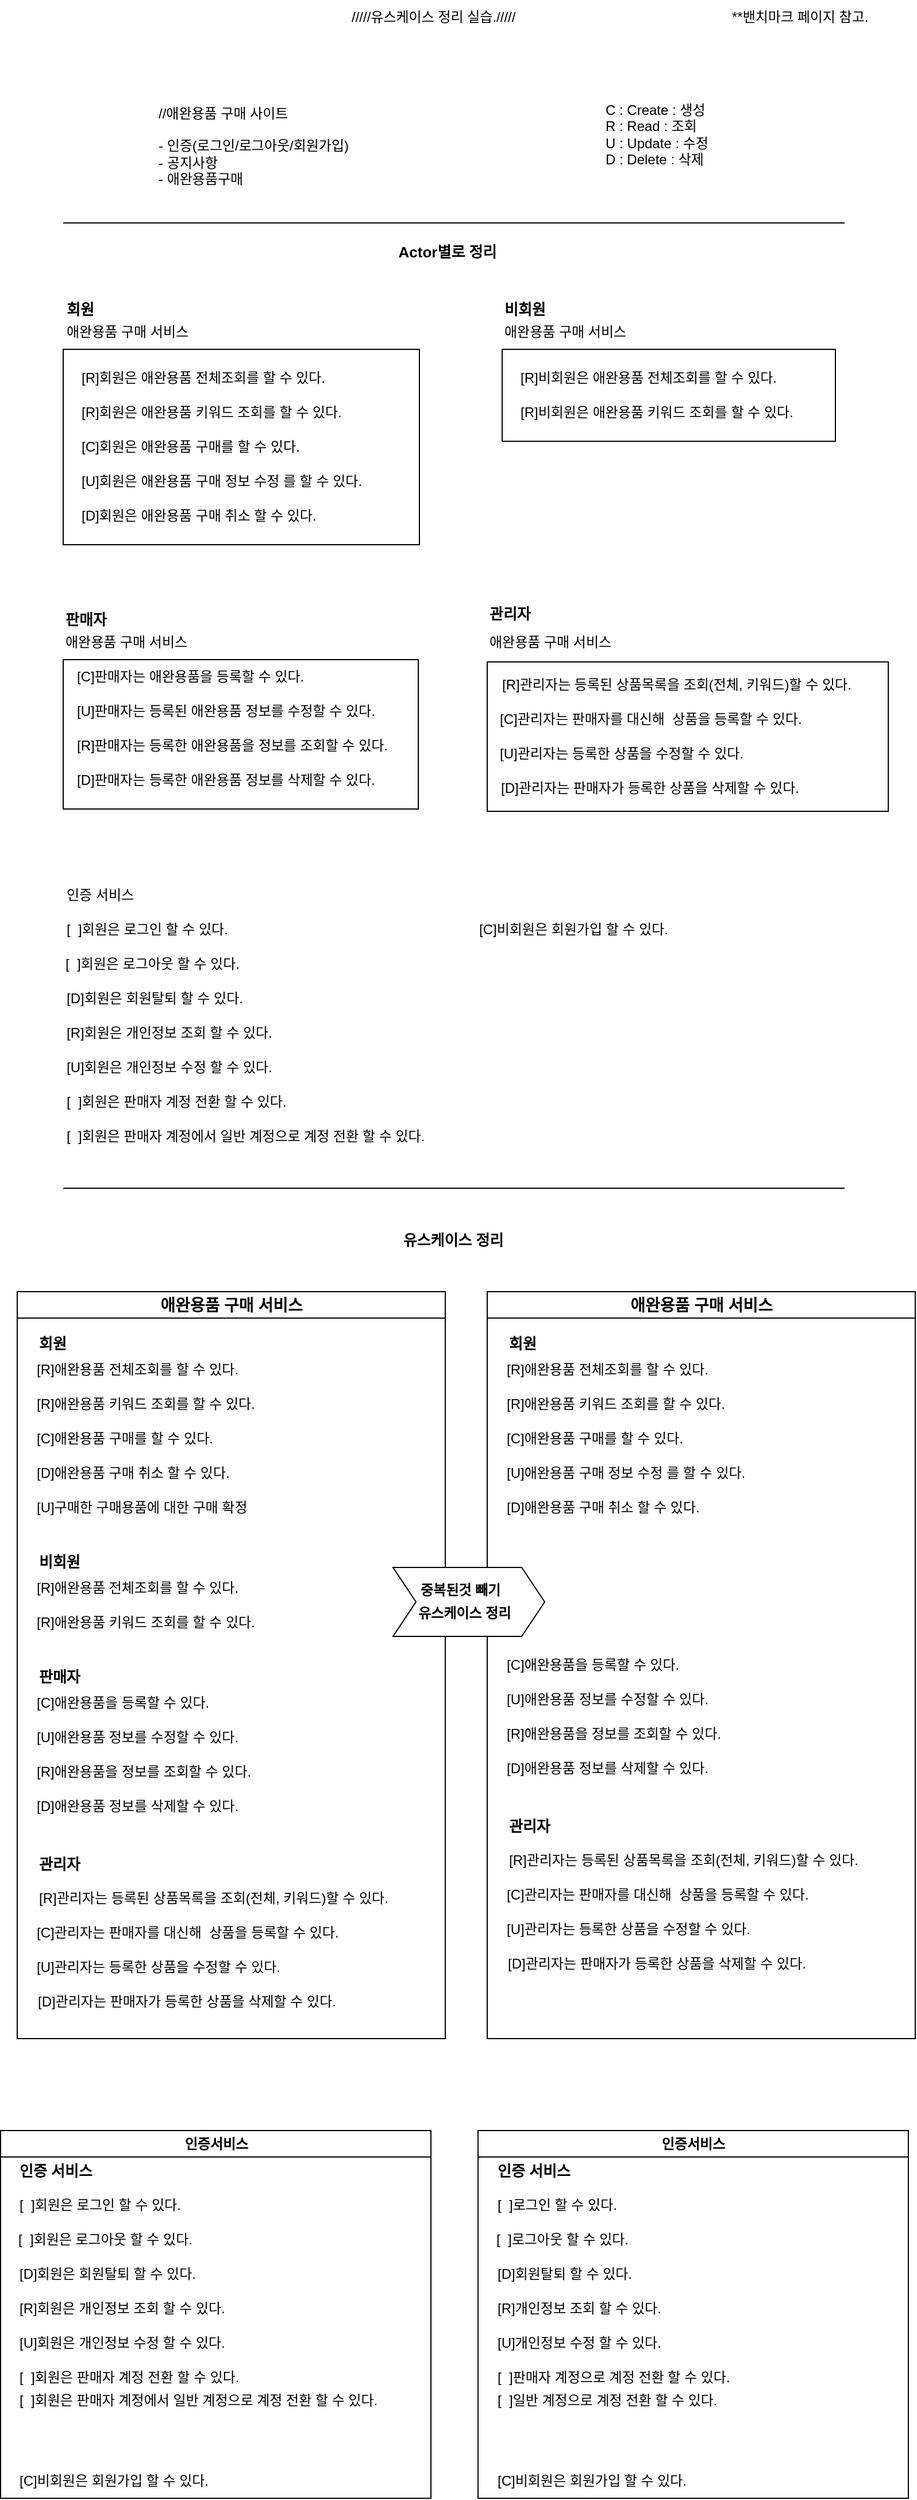 <mxfile version="26.0.4" pages="5">
  <diagram name="페이지-1" id="_fWjxiSJqHAvuZhmle4L">
    <mxGraphModel dx="1147" dy="675" grid="1" gridSize="10" guides="1" tooltips="1" connect="1" arrows="1" fold="1" page="1" pageScale="1" pageWidth="827" pageHeight="1169" math="0" shadow="0">
      <root>
        <mxCell id="0" />
        <mxCell id="1" parent="0" />
        <mxCell id="rA-p5XuWR8gZaguuqlgz-41" value="" style="rounded=0;whiteSpace=wrap;html=1;align=left;" vertex="1" parent="1">
          <mxGeometry x="449" y="582" width="349" height="130" as="geometry" />
        </mxCell>
        <mxCell id="rA-p5XuWR8gZaguuqlgz-33" value="" style="rounded=0;whiteSpace=wrap;html=1;align=left;" vertex="1" parent="1">
          <mxGeometry x="80" y="580" width="309" height="130" as="geometry" />
        </mxCell>
        <mxCell id="rA-p5XuWR8gZaguuqlgz-24" value="" style="rounded=0;whiteSpace=wrap;html=1;align=left;" vertex="1" parent="1">
          <mxGeometry x="462" y="310" width="290" height="80" as="geometry" />
        </mxCell>
        <mxCell id="rA-p5XuWR8gZaguuqlgz-21" value="" style="rounded=0;whiteSpace=wrap;html=1;align=left;" vertex="1" parent="1">
          <mxGeometry x="80" y="310" width="310" height="170" as="geometry" />
        </mxCell>
        <mxCell id="rA-p5XuWR8gZaguuqlgz-1" value="//애완용품 구매 사이트&lt;div&gt;&lt;br&gt;&lt;div&gt;- 인증(로그인/로그아웃/회원가입)&lt;/div&gt;&lt;div&gt;- 공지사항&lt;/div&gt;&lt;div&gt;- 애완용품구매&lt;/div&gt;&lt;/div&gt;" style="text;html=1;align=left;verticalAlign=middle;resizable=0;points=[];autosize=1;strokeColor=none;fillColor=none;" vertex="1" parent="1">
          <mxGeometry x="161" y="88" width="200" height="90" as="geometry" />
        </mxCell>
        <mxCell id="rA-p5XuWR8gZaguuqlgz-2" value="회원" style="text;html=1;align=left;verticalAlign=middle;resizable=0;points=[];autosize=1;strokeColor=none;fillColor=none;fontSize=13;fontStyle=1" vertex="1" parent="1">
          <mxGeometry x="81" y="260" width="50" height="30" as="geometry" />
        </mxCell>
        <mxCell id="rA-p5XuWR8gZaguuqlgz-4" value="판매자" style="text;html=1;align=left;verticalAlign=middle;resizable=0;points=[];autosize=1;strokeColor=none;fillColor=none;fontSize=13;fontStyle=1" vertex="1" parent="1">
          <mxGeometry x="80" y="530" width="60" height="30" as="geometry" />
        </mxCell>
        <mxCell id="rA-p5XuWR8gZaguuqlgz-7" value="[R]회원은 애완용품 전체조회를 할 수 있다." style="text;html=1;align=left;verticalAlign=middle;resizable=0;points=[];autosize=1;strokeColor=none;fillColor=none;" vertex="1" parent="1">
          <mxGeometry x="94" y="320" width="250" height="30" as="geometry" />
        </mxCell>
        <mxCell id="rA-p5XuWR8gZaguuqlgz-8" value="[R]회원은 애완용품 키워드 조회를 할 수 있다." style="text;html=1;align=left;verticalAlign=middle;resizable=0;points=[];autosize=1;strokeColor=none;fillColor=none;" vertex="1" parent="1">
          <mxGeometry x="94" y="350" width="270" height="30" as="geometry" />
        </mxCell>
        <mxCell id="rA-p5XuWR8gZaguuqlgz-9" value="C : Create : 생성&lt;div&gt;R : Read : 조회&lt;/div&gt;&lt;div&gt;U : Update : 수정&lt;/div&gt;&lt;div&gt;D : Delete : 삭제&lt;/div&gt;" style="text;html=1;align=left;verticalAlign=middle;resizable=0;points=[];autosize=1;strokeColor=none;fillColor=none;" vertex="1" parent="1">
          <mxGeometry x="550" y="88" width="110" height="70" as="geometry" />
        </mxCell>
        <mxCell id="rA-p5XuWR8gZaguuqlgz-10" value="비회원" style="text;html=1;align=left;verticalAlign=middle;resizable=0;points=[];autosize=1;strokeColor=none;fillColor=none;fontSize=13;fontStyle=1" vertex="1" parent="1">
          <mxGeometry x="462" y="260" width="60" height="30" as="geometry" />
        </mxCell>
        <mxCell id="rA-p5XuWR8gZaguuqlgz-11" value="[R]비회원은 애완용품 전체조회를 할 수 있다." style="text;html=1;align=left;verticalAlign=middle;resizable=0;points=[];autosize=1;strokeColor=none;fillColor=none;" vertex="1" parent="1">
          <mxGeometry x="476" y="320" width="260" height="30" as="geometry" />
        </mxCell>
        <mxCell id="rA-p5XuWR8gZaguuqlgz-12" value="[R]비회원은 애완용품 키워드 조회를 할 수 있다." style="text;html=1;align=left;verticalAlign=middle;resizable=0;points=[];autosize=1;strokeColor=none;fillColor=none;" vertex="1" parent="1">
          <mxGeometry x="476" y="350" width="280" height="30" as="geometry" />
        </mxCell>
        <mxCell id="rA-p5XuWR8gZaguuqlgz-13" value="[C]회원은 애완용품 구매를 할 수 있다." style="text;html=1;align=left;verticalAlign=middle;resizable=0;points=[];autosize=1;strokeColor=none;fillColor=none;" vertex="1" parent="1">
          <mxGeometry x="94" y="380" width="230" height="30" as="geometry" />
        </mxCell>
        <mxCell id="rA-p5XuWR8gZaguuqlgz-15" value="[U]회원은 애완용품 구매 정보 수정 를 할 수 있다." style="text;html=1;align=left;verticalAlign=middle;resizable=0;points=[];autosize=1;strokeColor=none;fillColor=none;" vertex="1" parent="1">
          <mxGeometry x="94" y="410" width="280" height="30" as="geometry" />
        </mxCell>
        <mxCell id="rA-p5XuWR8gZaguuqlgz-16" value="[D]회원은 애완용품 구매 취소 할 수 있다." style="text;html=1;align=left;verticalAlign=middle;resizable=0;points=[];autosize=1;strokeColor=none;fillColor=none;" vertex="1" parent="1">
          <mxGeometry x="94" y="440" width="240" height="30" as="geometry" />
        </mxCell>
        <mxCell id="rA-p5XuWR8gZaguuqlgz-19" value="**밴치마크 페이지 참고." style="text;html=1;align=left;verticalAlign=middle;resizable=0;points=[];autosize=1;strokeColor=none;fillColor=none;" vertex="1" parent="1">
          <mxGeometry x="660" y="6" width="150" height="30" as="geometry" />
        </mxCell>
        <mxCell id="rA-p5XuWR8gZaguuqlgz-22" value="애완용품 구매 서비스" style="text;html=1;align=left;verticalAlign=middle;resizable=0;points=[];autosize=1;strokeColor=none;fillColor=none;" vertex="1" parent="1">
          <mxGeometry x="81" y="280" width="140" height="30" as="geometry" />
        </mxCell>
        <mxCell id="rA-p5XuWR8gZaguuqlgz-25" value="애완용품 구매 서비스" style="text;html=1;align=left;verticalAlign=middle;resizable=0;points=[];autosize=1;strokeColor=none;fillColor=none;" vertex="1" parent="1">
          <mxGeometry x="462" y="280" width="140" height="30" as="geometry" />
        </mxCell>
        <mxCell id="rA-p5XuWR8gZaguuqlgz-26" value="/////유스케이스 정리 실습./////" style="text;html=1;align=left;verticalAlign=middle;resizable=0;points=[];autosize=1;strokeColor=none;fillColor=none;" vertex="1" parent="1">
          <mxGeometry x="329" y="6" width="170" height="30" as="geometry" />
        </mxCell>
        <mxCell id="rA-p5XuWR8gZaguuqlgz-28" value="[C]판매자는 애완용품을 등록할 수 있다." style="text;html=1;align=left;verticalAlign=middle;resizable=0;points=[];autosize=1;strokeColor=none;fillColor=none;" vertex="1" parent="1">
          <mxGeometry x="90" y="580" width="240" height="30" as="geometry" />
        </mxCell>
        <mxCell id="rA-p5XuWR8gZaguuqlgz-29" value="[U]판매자는 등록된 애완용품 정보를 수정할 수 있다." style="text;html=1;align=left;verticalAlign=middle;resizable=0;points=[];autosize=1;strokeColor=none;fillColor=none;" vertex="1" parent="1">
          <mxGeometry x="90" y="610" width="300" height="30" as="geometry" />
        </mxCell>
        <mxCell id="rA-p5XuWR8gZaguuqlgz-30" value="[R]판매자는 등록한 애완용품을 정보를 조회할 수 있다." style="text;html=1;align=left;verticalAlign=middle;resizable=0;points=[];autosize=1;strokeColor=none;fillColor=none;" vertex="1" parent="1">
          <mxGeometry x="90" y="640" width="310" height="30" as="geometry" />
        </mxCell>
        <mxCell id="rA-p5XuWR8gZaguuqlgz-31" value="[D]판매자는 등록한 애완용품 정보를 삭제할 수 있다." style="text;html=1;align=left;verticalAlign=middle;resizable=0;points=[];autosize=1;strokeColor=none;fillColor=none;" vertex="1" parent="1">
          <mxGeometry x="90" y="670" width="300" height="30" as="geometry" />
        </mxCell>
        <mxCell id="rA-p5XuWR8gZaguuqlgz-34" value="애완용품 구매 서비스" style="text;html=1;align=left;verticalAlign=middle;resizable=0;points=[];autosize=1;strokeColor=none;fillColor=none;" vertex="1" parent="1">
          <mxGeometry x="80" y="550" width="140" height="30" as="geometry" />
        </mxCell>
        <mxCell id="rA-p5XuWR8gZaguuqlgz-35" value="관리자" style="text;html=1;align=left;verticalAlign=middle;resizable=0;points=[];autosize=1;strokeColor=none;fillColor=none;fontSize=13;fontStyle=1" vertex="1" parent="1">
          <mxGeometry x="449" y="525" width="60" height="30" as="geometry" />
        </mxCell>
        <mxCell id="rA-p5XuWR8gZaguuqlgz-36" value="[R]관리자는 등록된 상품목록을 조회(전체, 키워드)할 수 있다." style="text;html=1;align=left;verticalAlign=middle;resizable=0;points=[];autosize=1;strokeColor=none;fillColor=none;" vertex="1" parent="1">
          <mxGeometry x="460" y="587" width="350" height="30" as="geometry" />
        </mxCell>
        <mxCell id="rA-p5XuWR8gZaguuqlgz-37" value="[U]관리자는 등록한 상품을 수정할 수 있다." style="text;html=1;align=left;verticalAlign=middle;resizable=0;points=[];autosize=1;strokeColor=none;fillColor=none;" vertex="1" parent="1">
          <mxGeometry x="458" y="647" width="250" height="30" as="geometry" />
        </mxCell>
        <mxCell id="rA-p5XuWR8gZaguuqlgz-38" value="[D]관리자는 판매자가 등록한 상품을 삭제할 수 있다." style="text;html=1;align=left;verticalAlign=middle;resizable=0;points=[];autosize=1;strokeColor=none;fillColor=none;" vertex="1" parent="1">
          <mxGeometry x="459" y="677" width="300" height="30" as="geometry" />
        </mxCell>
        <mxCell id="rA-p5XuWR8gZaguuqlgz-39" value="애완용품 구매 서비스" style="text;html=1;align=left;verticalAlign=middle;resizable=0;points=[];autosize=1;strokeColor=none;fillColor=none;" vertex="1" parent="1">
          <mxGeometry x="449" y="550" width="140" height="30" as="geometry" />
        </mxCell>
        <mxCell id="rA-p5XuWR8gZaguuqlgz-40" value="[C]관리자는 판매자를 대신해&amp;nbsp; 상품을 등록할 수 있다." style="text;html=1;align=left;verticalAlign=middle;resizable=0;points=[];autosize=1;strokeColor=none;fillColor=none;" vertex="1" parent="1">
          <mxGeometry x="458" y="617" width="310" height="30" as="geometry" />
        </mxCell>
        <mxCell id="rA-p5XuWR8gZaguuqlgz-42" value="" style="endArrow=none;html=1;rounded=0;" edge="1" parent="1">
          <mxGeometry width="50" height="50" relative="1" as="geometry">
            <mxPoint x="80" y="1040" as="sourcePoint" />
            <mxPoint x="760" y="1040" as="targetPoint" />
          </mxGeometry>
        </mxCell>
        <mxCell id="rA-p5XuWR8gZaguuqlgz-43" value="애완용품 구매 서비스" style="swimlane;whiteSpace=wrap;html=1;fontSize=14;" vertex="1" parent="1">
          <mxGeometry x="40" y="1130" width="372.5" height="650" as="geometry" />
        </mxCell>
        <mxCell id="rA-p5XuWR8gZaguuqlgz-46" value="[R]애완용품 전체조회를 할 수 있다." style="text;html=1;align=left;verticalAlign=middle;resizable=0;points=[];autosize=1;strokeColor=none;fillColor=none;" vertex="1" parent="rA-p5XuWR8gZaguuqlgz-43">
          <mxGeometry x="15" y="53" width="210" height="30" as="geometry" />
        </mxCell>
        <mxCell id="rA-p5XuWR8gZaguuqlgz-47" value="[R]애완용품 키워드 조회를 할 수 있다." style="text;html=1;align=left;verticalAlign=middle;resizable=0;points=[];autosize=1;strokeColor=none;fillColor=none;" vertex="1" parent="rA-p5XuWR8gZaguuqlgz-43">
          <mxGeometry x="15" y="83" width="230" height="30" as="geometry" />
        </mxCell>
        <mxCell id="rA-p5XuWR8gZaguuqlgz-48" value="[C]애완용품 구매를 할 수 있다." style="text;html=1;align=left;verticalAlign=middle;resizable=0;points=[];autosize=1;strokeColor=none;fillColor=none;" vertex="1" parent="rA-p5XuWR8gZaguuqlgz-43">
          <mxGeometry x="15" y="113" width="190" height="30" as="geometry" />
        </mxCell>
        <mxCell id="rA-p5XuWR8gZaguuqlgz-49" value="[U]구매한 구매용품에 대한 구매 확정" style="text;html=1;align=left;verticalAlign=middle;resizable=0;points=[];autosize=1;strokeColor=none;fillColor=none;" vertex="1" parent="rA-p5XuWR8gZaguuqlgz-43">
          <mxGeometry x="15" y="173" width="220" height="30" as="geometry" />
        </mxCell>
        <mxCell id="rA-p5XuWR8gZaguuqlgz-50" value="[D]애완용품 구매 취소 할 수 있다." style="text;html=1;align=left;verticalAlign=middle;resizable=0;points=[];autosize=1;strokeColor=none;fillColor=none;" vertex="1" parent="rA-p5XuWR8gZaguuqlgz-43">
          <mxGeometry x="15" y="143" width="200" height="30" as="geometry" />
        </mxCell>
        <mxCell id="rA-p5XuWR8gZaguuqlgz-51" value="[R]애완용품 전체조회를 할 수 있다." style="text;html=1;align=left;verticalAlign=middle;resizable=0;points=[];autosize=1;strokeColor=none;fillColor=none;" vertex="1" parent="rA-p5XuWR8gZaguuqlgz-43">
          <mxGeometry x="15" y="243" width="210" height="30" as="geometry" />
        </mxCell>
        <mxCell id="rA-p5XuWR8gZaguuqlgz-52" value="[R]애완용품 키워드 조회를 할 수 있다." style="text;html=1;align=left;verticalAlign=middle;resizable=0;points=[];autosize=1;strokeColor=none;fillColor=none;" vertex="1" parent="rA-p5XuWR8gZaguuqlgz-43">
          <mxGeometry x="15" y="273" width="230" height="30" as="geometry" />
        </mxCell>
        <mxCell id="rA-p5XuWR8gZaguuqlgz-53" value="[C]애완용품을 등록할 수 있다." style="text;html=1;align=left;verticalAlign=middle;resizable=0;points=[];autosize=1;strokeColor=none;fillColor=none;" vertex="1" parent="rA-p5XuWR8gZaguuqlgz-43">
          <mxGeometry x="15" y="343" width="180" height="30" as="geometry" />
        </mxCell>
        <mxCell id="rA-p5XuWR8gZaguuqlgz-54" value="[U]애완용품 정보를 수정할 수 있다." style="text;html=1;align=left;verticalAlign=middle;resizable=0;points=[];autosize=1;strokeColor=none;fillColor=none;" vertex="1" parent="rA-p5XuWR8gZaguuqlgz-43">
          <mxGeometry x="15" y="373" width="210" height="30" as="geometry" />
        </mxCell>
        <mxCell id="rA-p5XuWR8gZaguuqlgz-55" value="[R]애완용품을 정보를 조회할 수 있다." style="text;html=1;align=left;verticalAlign=middle;resizable=0;points=[];autosize=1;strokeColor=none;fillColor=none;" vertex="1" parent="rA-p5XuWR8gZaguuqlgz-43">
          <mxGeometry x="15" y="403" width="220" height="30" as="geometry" />
        </mxCell>
        <mxCell id="rA-p5XuWR8gZaguuqlgz-56" value="[D]애완용품 정보를 삭제할 수 있다." style="text;html=1;align=left;verticalAlign=middle;resizable=0;points=[];autosize=1;strokeColor=none;fillColor=none;" vertex="1" parent="rA-p5XuWR8gZaguuqlgz-43">
          <mxGeometry x="15" y="433" width="210" height="30" as="geometry" />
        </mxCell>
        <mxCell id="rA-p5XuWR8gZaguuqlgz-57" value="[R]관리자는 등록된 상품목록을 조회(전체, 키워드)할 수 있다." style="text;html=1;align=left;verticalAlign=middle;resizable=0;points=[];autosize=1;strokeColor=none;fillColor=none;" vertex="1" parent="rA-p5XuWR8gZaguuqlgz-43">
          <mxGeometry x="17" y="513" width="350" height="30" as="geometry" />
        </mxCell>
        <mxCell id="rA-p5XuWR8gZaguuqlgz-58" value="[C]관리자는 판매자를 대신해&amp;nbsp; 상품을 등록할 수 있다." style="text;html=1;align=left;verticalAlign=middle;resizable=0;points=[];autosize=1;strokeColor=none;fillColor=none;" vertex="1" parent="rA-p5XuWR8gZaguuqlgz-43">
          <mxGeometry x="15" y="543" width="310" height="30" as="geometry" />
        </mxCell>
        <mxCell id="rA-p5XuWR8gZaguuqlgz-59" value="[U]관리자는 등록한 상품을 수정할 수 있다." style="text;html=1;align=left;verticalAlign=middle;resizable=0;points=[];autosize=1;strokeColor=none;fillColor=none;" vertex="1" parent="rA-p5XuWR8gZaguuqlgz-43">
          <mxGeometry x="15" y="573" width="250" height="30" as="geometry" />
        </mxCell>
        <mxCell id="rA-p5XuWR8gZaguuqlgz-60" value="[D]관리자는 판매자가 등록한 상품을 삭제할 수 있다." style="text;html=1;align=left;verticalAlign=middle;resizable=0;points=[];autosize=1;strokeColor=none;fillColor=none;" vertex="1" parent="rA-p5XuWR8gZaguuqlgz-43">
          <mxGeometry x="16" y="603" width="300" height="30" as="geometry" />
        </mxCell>
        <mxCell id="rA-p5XuWR8gZaguuqlgz-61" value="회원" style="text;html=1;align=left;verticalAlign=middle;resizable=0;points=[];autosize=1;strokeColor=none;fillColor=none;fontStyle=1;fontSize=13;" vertex="1" parent="rA-p5XuWR8gZaguuqlgz-43">
          <mxGeometry x="17" y="30" width="50" height="30" as="geometry" />
        </mxCell>
        <mxCell id="rA-p5XuWR8gZaguuqlgz-63" value="비회원" style="text;html=1;align=left;verticalAlign=middle;resizable=0;points=[];autosize=1;strokeColor=none;fillColor=none;fontSize=13;fontStyle=1" vertex="1" parent="rA-p5XuWR8gZaguuqlgz-43">
          <mxGeometry x="17" y="220" width="60" height="30" as="geometry" />
        </mxCell>
        <mxCell id="rA-p5XuWR8gZaguuqlgz-62" value="판매자" style="text;html=1;align=left;verticalAlign=middle;resizable=0;points=[];autosize=1;strokeColor=none;fillColor=none;fontSize=13;fontStyle=1" vertex="1" parent="rA-p5XuWR8gZaguuqlgz-43">
          <mxGeometry x="17" y="320" width="60" height="30" as="geometry" />
        </mxCell>
        <mxCell id="rA-p5XuWR8gZaguuqlgz-64" value="관리자" style="text;html=1;align=left;verticalAlign=middle;resizable=0;points=[];autosize=1;strokeColor=none;fillColor=none;fontSize=13;fontStyle=1" vertex="1" parent="rA-p5XuWR8gZaguuqlgz-43">
          <mxGeometry x="17" y="483" width="60" height="30" as="geometry" />
        </mxCell>
        <mxCell id="rA-p5XuWR8gZaguuqlgz-67" value="Actor별로 정리" style="text;html=1;align=center;verticalAlign=middle;resizable=0;points=[];autosize=1;strokeColor=none;fillColor=none;fontSize=13;fontStyle=1" vertex="1" parent="1">
          <mxGeometry x="359" y="210" width="110" height="30" as="geometry" />
        </mxCell>
        <mxCell id="rA-p5XuWR8gZaguuqlgz-69" value="애완용품 구매 서비스" style="swimlane;whiteSpace=wrap;html=1;fontSize=14;" vertex="1" parent="1">
          <mxGeometry x="449" y="1130" width="372.5" height="650" as="geometry" />
        </mxCell>
        <mxCell id="rA-p5XuWR8gZaguuqlgz-70" value="[R]애완용품 전체조회를 할 수 있다." style="text;html=1;align=left;verticalAlign=middle;resizable=0;points=[];autosize=1;strokeColor=none;fillColor=none;" vertex="1" parent="rA-p5XuWR8gZaguuqlgz-69">
          <mxGeometry x="15" y="53" width="210" height="30" as="geometry" />
        </mxCell>
        <mxCell id="rA-p5XuWR8gZaguuqlgz-71" value="[R]애완용품 키워드 조회를 할 수 있다." style="text;html=1;align=left;verticalAlign=middle;resizable=0;points=[];autosize=1;strokeColor=none;fillColor=none;" vertex="1" parent="rA-p5XuWR8gZaguuqlgz-69">
          <mxGeometry x="15" y="83" width="230" height="30" as="geometry" />
        </mxCell>
        <mxCell id="rA-p5XuWR8gZaguuqlgz-72" value="[C]애완용품 구매를 할 수 있다." style="text;html=1;align=left;verticalAlign=middle;resizable=0;points=[];autosize=1;strokeColor=none;fillColor=none;" vertex="1" parent="rA-p5XuWR8gZaguuqlgz-69">
          <mxGeometry x="15" y="113" width="190" height="30" as="geometry" />
        </mxCell>
        <mxCell id="rA-p5XuWR8gZaguuqlgz-73" value="[U]애완용품 구매 정보 수정 를 할 수 있다.&lt;span style=&quot;white-space: pre;&quot;&gt;&#x9;&lt;/span&gt;" style="text;html=1;align=left;verticalAlign=middle;resizable=0;points=[];autosize=1;strokeColor=none;fillColor=none;" vertex="1" parent="rA-p5XuWR8gZaguuqlgz-69">
          <mxGeometry x="15" y="143" width="260" height="30" as="geometry" />
        </mxCell>
        <mxCell id="rA-p5XuWR8gZaguuqlgz-74" value="[D]애완용품 구매 취소 할 수 있다." style="text;html=1;align=left;verticalAlign=middle;resizable=0;points=[];autosize=1;strokeColor=none;fillColor=none;" vertex="1" parent="rA-p5XuWR8gZaguuqlgz-69">
          <mxGeometry x="15" y="173" width="200" height="30" as="geometry" />
        </mxCell>
        <mxCell id="rA-p5XuWR8gZaguuqlgz-77" value="[C]애완용품을 등록할 수 있다." style="text;html=1;align=left;verticalAlign=middle;resizable=0;points=[];autosize=1;strokeColor=none;fillColor=none;" vertex="1" parent="rA-p5XuWR8gZaguuqlgz-69">
          <mxGeometry x="15" y="310" width="180" height="30" as="geometry" />
        </mxCell>
        <mxCell id="rA-p5XuWR8gZaguuqlgz-78" value="[U]애완용품 정보를 수정할 수 있다." style="text;html=1;align=left;verticalAlign=middle;resizable=0;points=[];autosize=1;strokeColor=none;fillColor=none;" vertex="1" parent="rA-p5XuWR8gZaguuqlgz-69">
          <mxGeometry x="15" y="340" width="210" height="30" as="geometry" />
        </mxCell>
        <mxCell id="rA-p5XuWR8gZaguuqlgz-79" value="[R]애완용품을 정보를 조회할 수 있다." style="text;html=1;align=left;verticalAlign=middle;resizable=0;points=[];autosize=1;strokeColor=none;fillColor=none;" vertex="1" parent="rA-p5XuWR8gZaguuqlgz-69">
          <mxGeometry x="15" y="370" width="220" height="30" as="geometry" />
        </mxCell>
        <mxCell id="rA-p5XuWR8gZaguuqlgz-80" value="[D]애완용품 정보를 삭제할 수 있다." style="text;html=1;align=left;verticalAlign=middle;resizable=0;points=[];autosize=1;strokeColor=none;fillColor=none;" vertex="1" parent="rA-p5XuWR8gZaguuqlgz-69">
          <mxGeometry x="15" y="400" width="210" height="30" as="geometry" />
        </mxCell>
        <mxCell id="rA-p5XuWR8gZaguuqlgz-81" value="[R]관리자는 등록된 상품목록을 조회(전체, 키워드)할 수 있다." style="text;html=1;align=left;verticalAlign=middle;resizable=0;points=[];autosize=1;strokeColor=none;fillColor=none;" vertex="1" parent="rA-p5XuWR8gZaguuqlgz-69">
          <mxGeometry x="17" y="480" width="350" height="30" as="geometry" />
        </mxCell>
        <mxCell id="rA-p5XuWR8gZaguuqlgz-82" value="[C]관리자는 판매자를 대신해&amp;nbsp; 상품을 등록할 수 있다." style="text;html=1;align=left;verticalAlign=middle;resizable=0;points=[];autosize=1;strokeColor=none;fillColor=none;" vertex="1" parent="rA-p5XuWR8gZaguuqlgz-69">
          <mxGeometry x="15" y="510" width="310" height="30" as="geometry" />
        </mxCell>
        <mxCell id="rA-p5XuWR8gZaguuqlgz-83" value="[U]관리자는 등록한 상품을 수정할 수 있다." style="text;html=1;align=left;verticalAlign=middle;resizable=0;points=[];autosize=1;strokeColor=none;fillColor=none;" vertex="1" parent="rA-p5XuWR8gZaguuqlgz-69">
          <mxGeometry x="15" y="540" width="250" height="30" as="geometry" />
        </mxCell>
        <mxCell id="rA-p5XuWR8gZaguuqlgz-84" value="[D]관리자는 판매자가 등록한 상품을 삭제할 수 있다." style="text;html=1;align=left;verticalAlign=middle;resizable=0;points=[];autosize=1;strokeColor=none;fillColor=none;" vertex="1" parent="rA-p5XuWR8gZaguuqlgz-69">
          <mxGeometry x="16" y="570" width="300" height="30" as="geometry" />
        </mxCell>
        <mxCell id="rA-p5XuWR8gZaguuqlgz-85" value="회원" style="text;html=1;align=left;verticalAlign=middle;resizable=0;points=[];autosize=1;strokeColor=none;fillColor=none;fontStyle=1;fontSize=13;" vertex="1" parent="rA-p5XuWR8gZaguuqlgz-69">
          <mxGeometry x="17" y="30" width="50" height="30" as="geometry" />
        </mxCell>
        <mxCell id="rA-p5XuWR8gZaguuqlgz-88" value="관리자" style="text;html=1;align=left;verticalAlign=middle;resizable=0;points=[];autosize=1;strokeColor=none;fillColor=none;fontSize=13;fontStyle=1" vertex="1" parent="rA-p5XuWR8gZaguuqlgz-69">
          <mxGeometry x="17" y="450" width="60" height="30" as="geometry" />
        </mxCell>
        <mxCell id="rA-p5XuWR8gZaguuqlgz-89" value="" style="shape=step;perimeter=stepPerimeter;whiteSpace=wrap;html=1;fixedSize=1;" vertex="1" parent="rA-p5XuWR8gZaguuqlgz-69">
          <mxGeometry x="-82" y="240" width="132" height="60" as="geometry" />
        </mxCell>
        <mxCell id="rA-p5XuWR8gZaguuqlgz-101" value="유스케이스 정리" style="text;html=1;align=left;verticalAlign=middle;resizable=0;points=[];autosize=1;strokeColor=none;fillColor=none;fontSize=12;fontStyle=1" vertex="1" parent="rA-p5XuWR8gZaguuqlgz-69">
          <mxGeometry x="-62" y="265" width="110" height="30" as="geometry" />
        </mxCell>
        <mxCell id="rA-p5XuWR8gZaguuqlgz-91" value="인증 서비스" style="text;html=1;align=left;verticalAlign=middle;resizable=0;points=[];autosize=1;strokeColor=none;fillColor=none;" vertex="1" parent="1">
          <mxGeometry x="81" y="770" width="90" height="30" as="geometry" />
        </mxCell>
        <mxCell id="rA-p5XuWR8gZaguuqlgz-92" value="[&amp;nbsp; ]회원은 로그인 할 수 있다." style="text;html=1;align=left;verticalAlign=middle;resizable=0;points=[];autosize=1;strokeColor=none;fillColor=none;" vertex="1" parent="1">
          <mxGeometry x="81" y="800" width="170" height="30" as="geometry" />
        </mxCell>
        <mxCell id="rA-p5XuWR8gZaguuqlgz-93" value="[&amp;nbsp; ]회원은 로그아웃 할 수 있다." style="text;html=1;align=left;verticalAlign=middle;resizable=0;points=[];autosize=1;strokeColor=none;fillColor=none;" vertex="1" parent="1">
          <mxGeometry x="80" y="830" width="190" height="30" as="geometry" />
        </mxCell>
        <mxCell id="rA-p5XuWR8gZaguuqlgz-94" value="[D]회원은 회원탈퇴 할 수 있다." style="text;html=1;align=left;verticalAlign=middle;resizable=0;points=[];autosize=1;strokeColor=none;fillColor=none;" vertex="1" parent="1">
          <mxGeometry x="81" y="860" width="190" height="30" as="geometry" />
        </mxCell>
        <mxCell id="rA-p5XuWR8gZaguuqlgz-95" value="[R]회원은 개인정보 조회 할 수 있다." style="text;html=1;align=left;verticalAlign=middle;resizable=0;points=[];autosize=1;strokeColor=none;fillColor=none;" vertex="1" parent="1">
          <mxGeometry x="81" y="890" width="210" height="30" as="geometry" />
        </mxCell>
        <mxCell id="rA-p5XuWR8gZaguuqlgz-96" value="[U]회원은 개인정보 수정 할 수 있다." style="text;html=1;align=left;verticalAlign=middle;resizable=0;points=[];autosize=1;strokeColor=none;fillColor=none;" vertex="1" parent="1">
          <mxGeometry x="81" y="920" width="210" height="30" as="geometry" />
        </mxCell>
        <mxCell id="rA-p5XuWR8gZaguuqlgz-97" value="[&amp;nbsp; ]회원은 판매자 계정 전환 할 수 있다." style="text;html=1;align=left;verticalAlign=middle;resizable=0;points=[];autosize=1;strokeColor=none;fillColor=none;" vertex="1" parent="1">
          <mxGeometry x="81" y="950" width="230" height="30" as="geometry" />
        </mxCell>
        <mxCell id="rA-p5XuWR8gZaguuqlgz-98" value="[C]비회원은 회원가입 할 수 있다." style="text;html=1;align=left;verticalAlign=middle;resizable=0;points=[];autosize=1;strokeColor=none;fillColor=none;" vertex="1" parent="1">
          <mxGeometry x="440" y="800" width="200" height="30" as="geometry" />
        </mxCell>
        <mxCell id="rA-p5XuWR8gZaguuqlgz-99" value="[&amp;nbsp; ]회원은 판매자 계정에서 일반 계정으로 계정 전환 할 수 있다." style="text;html=1;align=left;verticalAlign=middle;resizable=0;points=[];autosize=1;strokeColor=none;fillColor=none;" vertex="1" parent="1">
          <mxGeometry x="81" y="980" width="360" height="30" as="geometry" />
        </mxCell>
        <mxCell id="rA-p5XuWR8gZaguuqlgz-100" value="" style="endArrow=none;html=1;rounded=0;" edge="1" parent="1">
          <mxGeometry width="50" height="50" relative="1" as="geometry">
            <mxPoint x="80" y="200" as="sourcePoint" />
            <mxPoint x="760" y="200" as="targetPoint" />
          </mxGeometry>
        </mxCell>
        <mxCell id="rA-p5XuWR8gZaguuqlgz-90" value="중복된것 빼기" style="text;html=1;align=left;verticalAlign=middle;resizable=0;points=[];autosize=1;strokeColor=none;fillColor=none;fontSize=12;fontStyle=1" vertex="1" parent="1">
          <mxGeometry x="389" y="1375" width="100" height="30" as="geometry" />
        </mxCell>
        <mxCell id="rA-p5XuWR8gZaguuqlgz-166" value="인증서비스" style="swimlane;whiteSpace=wrap;html=1;startSize=23;" vertex="1" parent="1">
          <mxGeometry x="25.5" y="1860" width="374.5" height="320" as="geometry" />
        </mxCell>
        <mxCell id="rA-p5XuWR8gZaguuqlgz-148" value="인증 서비스" style="text;html=1;align=left;verticalAlign=middle;resizable=0;points=[];autosize=1;strokeColor=none;fillColor=none;fontStyle=1;fontSize=13;" vertex="1" parent="rA-p5XuWR8gZaguuqlgz-166">
          <mxGeometry x="14.5" y="20" width="90" height="30" as="geometry" />
        </mxCell>
        <mxCell id="rA-p5XuWR8gZaguuqlgz-149" value="[&amp;nbsp; ]회원은 로그인 할 수 있다." style="text;html=1;align=left;verticalAlign=middle;resizable=0;points=[];autosize=1;strokeColor=none;fillColor=none;" vertex="1" parent="rA-p5XuWR8gZaguuqlgz-166">
          <mxGeometry x="14.5" y="50" width="170" height="30" as="geometry" />
        </mxCell>
        <mxCell id="rA-p5XuWR8gZaguuqlgz-150" value="[&amp;nbsp; ]회원은 로그아웃 할 수 있다." style="text;html=1;align=left;verticalAlign=middle;resizable=0;points=[];autosize=1;strokeColor=none;fillColor=none;" vertex="1" parent="rA-p5XuWR8gZaguuqlgz-166">
          <mxGeometry x="13.5" y="80" width="190" height="30" as="geometry" />
        </mxCell>
        <mxCell id="rA-p5XuWR8gZaguuqlgz-151" value="[D]회원은 회원탈퇴 할 수 있다." style="text;html=1;align=left;verticalAlign=middle;resizable=0;points=[];autosize=1;strokeColor=none;fillColor=none;" vertex="1" parent="rA-p5XuWR8gZaguuqlgz-166">
          <mxGeometry x="14.5" y="110" width="190" height="30" as="geometry" />
        </mxCell>
        <mxCell id="rA-p5XuWR8gZaguuqlgz-152" value="[R]회원은 개인정보 조회 할 수 있다." style="text;html=1;align=left;verticalAlign=middle;resizable=0;points=[];autosize=1;strokeColor=none;fillColor=none;" vertex="1" parent="rA-p5XuWR8gZaguuqlgz-166">
          <mxGeometry x="14.5" y="140" width="210" height="30" as="geometry" />
        </mxCell>
        <mxCell id="rA-p5XuWR8gZaguuqlgz-153" value="[U]회원은 개인정보 수정 할 수 있다." style="text;html=1;align=left;verticalAlign=middle;resizable=0;points=[];autosize=1;strokeColor=none;fillColor=none;" vertex="1" parent="rA-p5XuWR8gZaguuqlgz-166">
          <mxGeometry x="14.5" y="170" width="210" height="30" as="geometry" />
        </mxCell>
        <mxCell id="rA-p5XuWR8gZaguuqlgz-154" value="[&amp;nbsp; ]회원은 판매자 계정 전환 할 수 있다." style="text;html=1;align=left;verticalAlign=middle;resizable=0;points=[];autosize=1;strokeColor=none;fillColor=none;" vertex="1" parent="rA-p5XuWR8gZaguuqlgz-166">
          <mxGeometry x="14.5" y="200" width="230" height="30" as="geometry" />
        </mxCell>
        <mxCell id="rA-p5XuWR8gZaguuqlgz-155" value="[C]비회원은 회원가입 할 수 있다." style="text;html=1;align=left;verticalAlign=middle;resizable=0;points=[];autosize=1;strokeColor=none;fillColor=none;" vertex="1" parent="rA-p5XuWR8gZaguuqlgz-166">
          <mxGeometry x="14.5" y="290" width="200" height="30" as="geometry" />
        </mxCell>
        <mxCell id="rA-p5XuWR8gZaguuqlgz-156" value="[&amp;nbsp; ]회원은 판매자 계정에서 일반 계정으로 계정 전환 할 수 있다." style="text;html=1;align=left;verticalAlign=middle;resizable=0;points=[];autosize=1;strokeColor=none;fillColor=none;" vertex="1" parent="rA-p5XuWR8gZaguuqlgz-166">
          <mxGeometry x="14.5" y="220" width="360" height="30" as="geometry" />
        </mxCell>
        <mxCell id="rA-p5XuWR8gZaguuqlgz-167" value="인증서비스" style="swimlane;whiteSpace=wrap;html=1;" vertex="1" parent="1">
          <mxGeometry x="441" y="1860" width="374.5" height="320" as="geometry" />
        </mxCell>
        <mxCell id="rA-p5XuWR8gZaguuqlgz-168" value="인증 서비스" style="text;html=1;align=left;verticalAlign=middle;resizable=0;points=[];autosize=1;strokeColor=none;fillColor=none;fontStyle=1;fontSize=13;" vertex="1" parent="rA-p5XuWR8gZaguuqlgz-167">
          <mxGeometry x="14.5" y="20" width="90" height="30" as="geometry" />
        </mxCell>
        <mxCell id="rA-p5XuWR8gZaguuqlgz-169" value="[&amp;nbsp; ]로그인 할 수 있다." style="text;html=1;align=left;verticalAlign=middle;resizable=0;points=[];autosize=1;strokeColor=none;fillColor=none;" vertex="1" parent="rA-p5XuWR8gZaguuqlgz-167">
          <mxGeometry x="14.5" y="50" width="130" height="30" as="geometry" />
        </mxCell>
        <mxCell id="rA-p5XuWR8gZaguuqlgz-170" value="[&amp;nbsp; ]로그아웃 할 수 있다." style="text;html=1;align=left;verticalAlign=middle;resizable=0;points=[];autosize=1;strokeColor=none;fillColor=none;" vertex="1" parent="rA-p5XuWR8gZaguuqlgz-167">
          <mxGeometry x="13.5" y="80" width="150" height="30" as="geometry" />
        </mxCell>
        <mxCell id="rA-p5XuWR8gZaguuqlgz-171" value="[D]회원탈퇴 할 수 있다." style="text;html=1;align=left;verticalAlign=middle;resizable=0;points=[];autosize=1;strokeColor=none;fillColor=none;" vertex="1" parent="rA-p5XuWR8gZaguuqlgz-167">
          <mxGeometry x="14.5" y="110" width="150" height="30" as="geometry" />
        </mxCell>
        <mxCell id="rA-p5XuWR8gZaguuqlgz-172" value="[R]개인정보 조회 할 수 있다." style="text;html=1;align=left;verticalAlign=middle;resizable=0;points=[];autosize=1;strokeColor=none;fillColor=none;" vertex="1" parent="rA-p5XuWR8gZaguuqlgz-167">
          <mxGeometry x="14.5" y="140" width="180" height="30" as="geometry" />
        </mxCell>
        <mxCell id="rA-p5XuWR8gZaguuqlgz-173" value="[U]개인정보 수정 할 수 있다." style="text;html=1;align=left;verticalAlign=middle;resizable=0;points=[];autosize=1;strokeColor=none;fillColor=none;" vertex="1" parent="rA-p5XuWR8gZaguuqlgz-167">
          <mxGeometry x="14.5" y="170" width="180" height="30" as="geometry" />
        </mxCell>
        <mxCell id="rA-p5XuWR8gZaguuqlgz-174" value="[&amp;nbsp; ]판매자 계정으로 계정 전환 할 수 있다." style="text;html=1;align=left;verticalAlign=middle;resizable=0;points=[];autosize=1;strokeColor=none;fillColor=none;" vertex="1" parent="rA-p5XuWR8gZaguuqlgz-167">
          <mxGeometry x="14.5" y="200" width="240" height="30" as="geometry" />
        </mxCell>
        <mxCell id="rA-p5XuWR8gZaguuqlgz-175" value="[C]비회원은 회원가입 할 수 있다." style="text;html=1;align=left;verticalAlign=middle;resizable=0;points=[];autosize=1;strokeColor=none;fillColor=none;" vertex="1" parent="rA-p5XuWR8gZaguuqlgz-167">
          <mxGeometry x="14.5" y="290" width="200" height="30" as="geometry" />
        </mxCell>
        <mxCell id="rA-p5XuWR8gZaguuqlgz-176" value="[&amp;nbsp; ]일반 계정으로 계정 전환 할 수 있다." style="text;html=1;align=left;verticalAlign=middle;resizable=0;points=[];autosize=1;strokeColor=none;fillColor=none;" vertex="1" parent="rA-p5XuWR8gZaguuqlgz-167">
          <mxGeometry x="14.5" y="220" width="230" height="30" as="geometry" />
        </mxCell>
        <mxCell id="V6xIS27YAkuZtJReNHYo-4" value="유스케이스 정리" style="text;html=1;align=center;verticalAlign=middle;resizable=0;points=[];autosize=1;strokeColor=none;fillColor=none;fontSize=13;fontStyle=1" vertex="1" parent="1">
          <mxGeometry x="359" y="1070" width="120" height="30" as="geometry" />
        </mxCell>
      </root>
    </mxGraphModel>
  </diagram>
  <diagram id="mq8ZEKIxz5HSSzFOVPR0" name="페이지-2">
    <mxGraphModel dx="2049" dy="37" grid="1" gridSize="10" guides="1" tooltips="1" connect="1" arrows="1" fold="1" page="1" pageScale="1" pageWidth="827" pageHeight="1169" math="0" shadow="0">
      <root>
        <mxCell id="0" />
        <mxCell id="1" parent="0" />
        <mxCell id="-pN4jkkkrfnPAP_EtibE-1" value="애완용품 시스템" style="shape=umlFrame;whiteSpace=wrap;html=1;pointerEvents=0;width=131;height=30;" parent="1" vertex="1">
          <mxGeometry x="119" y="2370" width="600" height="530" as="geometry" />
        </mxCell>
        <mxCell id="-pN4jkkkrfnPAP_EtibE-2" value="비회원" style="shape=umlActor;verticalLabelPosition=bottom;verticalAlign=top;html=1;outlineConnect=0;" parent="1" vertex="1">
          <mxGeometry x="50" y="2430" width="30" height="60" as="geometry" />
        </mxCell>
        <mxCell id="-pN4jkkkrfnPAP_EtibE-3" value="회원" style="shape=umlActor;verticalLabelPosition=bottom;verticalAlign=top;html=1;outlineConnect=0;" parent="1" vertex="1">
          <mxGeometry x="50" y="2630" width="30" height="60" as="geometry" />
        </mxCell>
        <mxCell id="-pN4jkkkrfnPAP_EtibE-4" value="판매자" style="shape=umlActor;verticalLabelPosition=bottom;verticalAlign=top;html=1;outlineConnect=0;" parent="1" vertex="1">
          <mxGeometry x="759" y="2400" width="30" height="60" as="geometry" />
        </mxCell>
        <mxCell id="-pN4jkkkrfnPAP_EtibE-5" value="관리자" style="shape=umlActor;verticalLabelPosition=bottom;verticalAlign=top;html=1;outlineConnect=0;" parent="1" vertex="1">
          <mxGeometry x="759" y="2600" width="30" height="60" as="geometry" />
        </mxCell>
        <mxCell id="-pN4jkkkrfnPAP_EtibE-6" value="애완용품 조회" style="ellipse;whiteSpace=wrap;html=1;" parent="1" vertex="1">
          <mxGeometry x="184" y="2580" width="106" height="40" as="geometry" />
        </mxCell>
        <mxCell id="-pN4jkkkrfnPAP_EtibE-7" value="애완용품 구매" style="ellipse;whiteSpace=wrap;html=1;" parent="1" vertex="1">
          <mxGeometry x="184" y="2640" width="106" height="40" as="geometry" />
        </mxCell>
        <mxCell id="-pN4jkkkrfnPAP_EtibE-8" value="나의&lt;br&gt;구매 내역조회" style="ellipse;whiteSpace=wrap;html=1;" parent="1" vertex="1">
          <mxGeometry x="184" y="2700" width="106" height="40" as="geometry" />
        </mxCell>
        <mxCell id="-pN4jkkkrfnPAP_EtibE-9" value="나의&lt;br&gt;구매 취소" style="ellipse;whiteSpace=wrap;html=1;" parent="1" vertex="1">
          <mxGeometry x="184" y="2760" width="106" height="40" as="geometry" />
        </mxCell>
        <mxCell id="Y1sEXnSxzwKVHqZ8mVGI-1" value="나의&lt;br&gt;구매 내역 확정" style="ellipse;whiteSpace=wrap;html=1;" parent="1" vertex="1">
          <mxGeometry x="184" y="2820" width="106" height="40" as="geometry" />
        </mxCell>
        <mxCell id="Y1sEXnSxzwKVHqZ8mVGI-3" value="use" style="html=1;verticalAlign=bottom;endArrow=open;curved=0;rounded=0;exitX=1;exitY=0.333;exitDx=0;exitDy=0;exitPerimeter=0;entryX=0;entryY=0.5;entryDx=0;entryDy=0;endFill=0;" parent="1" source="-pN4jkkkrfnPAP_EtibE-2" target="-pN4jkkkrfnPAP_EtibE-6" edge="1">
          <mxGeometry width="80" relative="1" as="geometry">
            <mxPoint x="370" y="2450" as="sourcePoint" />
            <mxPoint x="180" y="2450" as="targetPoint" />
          </mxGeometry>
        </mxCell>
        <mxCell id="Y1sEXnSxzwKVHqZ8mVGI-4" value="use" style="html=1;verticalAlign=bottom;endArrow=open;curved=0;rounded=0;exitX=1;exitY=0.333;exitDx=0;exitDy=0;exitPerimeter=0;entryX=0;entryY=0.5;entryDx=0;entryDy=0;endFill=0;" parent="1" source="-pN4jkkkrfnPAP_EtibE-3" target="-pN4jkkkrfnPAP_EtibE-6" edge="1">
          <mxGeometry width="80" relative="1" as="geometry">
            <mxPoint x="90" y="2460" as="sourcePoint" />
            <mxPoint x="194" y="2460" as="targetPoint" />
          </mxGeometry>
        </mxCell>
        <mxCell id="Y1sEXnSxzwKVHqZ8mVGI-5" value="use" style="html=1;verticalAlign=bottom;endArrow=open;curved=0;rounded=0;exitX=1;exitY=0.333;exitDx=0;exitDy=0;exitPerimeter=0;entryX=0;entryY=0.5;entryDx=0;entryDy=0;endFill=0;" parent="1" source="-pN4jkkkrfnPAP_EtibE-3" target="-pN4jkkkrfnPAP_EtibE-7" edge="1">
          <mxGeometry width="80" relative="1" as="geometry">
            <mxPoint x="90" y="2660" as="sourcePoint" />
            <mxPoint x="194" y="2460" as="targetPoint" />
          </mxGeometry>
        </mxCell>
        <mxCell id="Y1sEXnSxzwKVHqZ8mVGI-6" value="use" style="html=1;verticalAlign=bottom;endArrow=open;curved=0;rounded=0;exitX=1;exitY=0.333;exitDx=0;exitDy=0;exitPerimeter=0;entryX=0;entryY=0.5;entryDx=0;entryDy=0;endFill=0;" parent="1" source="-pN4jkkkrfnPAP_EtibE-3" target="-pN4jkkkrfnPAP_EtibE-8" edge="1">
          <mxGeometry width="80" relative="1" as="geometry">
            <mxPoint x="90" y="2660" as="sourcePoint" />
            <mxPoint x="194" y="2520" as="targetPoint" />
          </mxGeometry>
        </mxCell>
        <mxCell id="Y1sEXnSxzwKVHqZ8mVGI-7" value="use" style="html=1;verticalAlign=bottom;endArrow=open;curved=0;rounded=0;exitX=1;exitY=0.333;exitDx=0;exitDy=0;exitPerimeter=0;entryX=0;entryY=0.5;entryDx=0;entryDy=0;endFill=0;" parent="1" source="-pN4jkkkrfnPAP_EtibE-3" target="-pN4jkkkrfnPAP_EtibE-9" edge="1">
          <mxGeometry width="80" relative="1" as="geometry">
            <mxPoint x="90" y="2660" as="sourcePoint" />
            <mxPoint x="194" y="2580" as="targetPoint" />
          </mxGeometry>
        </mxCell>
        <mxCell id="Y1sEXnSxzwKVHqZ8mVGI-8" value="use" style="html=1;verticalAlign=bottom;endArrow=open;curved=0;rounded=0;exitX=1;exitY=0.333;exitDx=0;exitDy=0;exitPerimeter=0;entryX=0;entryY=0.5;entryDx=0;entryDy=0;endFill=0;" parent="1" source="-pN4jkkkrfnPAP_EtibE-3" target="Y1sEXnSxzwKVHqZ8mVGI-1" edge="1">
          <mxGeometry width="80" relative="1" as="geometry">
            <mxPoint x="90" y="2660" as="sourcePoint" />
            <mxPoint x="194" y="2640" as="targetPoint" />
          </mxGeometry>
        </mxCell>
        <mxCell id="Y1sEXnSxzwKVHqZ8mVGI-9" value="전체" style="ellipse;whiteSpace=wrap;html=1;" parent="1" vertex="1">
          <mxGeometry x="150" y="2480" width="46" height="40" as="geometry" />
        </mxCell>
        <mxCell id="Y1sEXnSxzwKVHqZ8mVGI-10" value="키워드" style="ellipse;whiteSpace=wrap;html=1;" parent="1" vertex="1">
          <mxGeometry x="270" y="2480" width="46" height="40" as="geometry" />
        </mxCell>
        <mxCell id="Y1sEXnSxzwKVHqZ8mVGI-11" value="&amp;lt;&amp;lt;Extends&amp;gt;&amp;gt;" style="endArrow=open;endSize=12;dashed=1;html=1;rounded=0;exitX=0.5;exitY=1;exitDx=0;exitDy=0;entryX=0.5;entryY=0;entryDx=0;entryDy=0;" parent="1" source="Y1sEXnSxzwKVHqZ8mVGI-9" target="-pN4jkkkrfnPAP_EtibE-6" edge="1">
          <mxGeometry width="160" relative="1" as="geometry">
            <mxPoint x="220" y="2690" as="sourcePoint" />
            <mxPoint x="380" y="2690" as="targetPoint" />
          </mxGeometry>
        </mxCell>
        <mxCell id="Y1sEXnSxzwKVHqZ8mVGI-12" value="&amp;lt;&amp;lt;Extends&amp;gt;&amp;gt;" style="endArrow=open;endSize=12;dashed=1;html=1;rounded=0;exitX=0.5;exitY=1;exitDx=0;exitDy=0;entryX=0.5;entryY=0;entryDx=0;entryDy=0;" parent="1" source="Y1sEXnSxzwKVHqZ8mVGI-10" target="-pN4jkkkrfnPAP_EtibE-6" edge="1">
          <mxGeometry width="160" relative="1" as="geometry">
            <mxPoint x="280" y="2540" as="sourcePoint" />
            <mxPoint x="310" y="2590" as="targetPoint" />
          </mxGeometry>
        </mxCell>
        <mxCell id="Y1sEXnSxzwKVHqZ8mVGI-14" value="&amp;lt;&amp;lt;Extends&amp;gt;&amp;gt;" style="endArrow=open;endSize=12;dashed=1;html=1;rounded=0;" parent="1" edge="1">
          <mxGeometry width="160" relative="1" as="geometry">
            <mxPoint x="270" y="2214" as="sourcePoint" />
            <mxPoint x="370" y="2214" as="targetPoint" />
          </mxGeometry>
        </mxCell>
        <mxCell id="Y1sEXnSxzwKVHqZ8mVGI-15" value="dispatch" style="html=1;verticalAlign=bottom;endArrow=open;curved=0;rounded=0;endFill=0;" parent="1" edge="1">
          <mxGeometry width="80" relative="1" as="geometry">
            <mxPoint x="270" y="2030" as="sourcePoint" />
            <mxPoint x="370" y="2030" as="targetPoint" />
          </mxGeometry>
        </mxCell>
        <mxCell id="Y1sEXnSxzwKVHqZ8mVGI-16" value="로그인" style="ellipse;whiteSpace=wrap;html=1;" parent="1" vertex="1">
          <mxGeometry x="384" y="2575" width="70" height="35" as="geometry" />
        </mxCell>
        <mxCell id="Y1sEXnSxzwKVHqZ8mVGI-17" value="&amp;lt;&amp;lt;include&amp;gt;&amp;gt;" style="endArrow=open;endSize=12;dashed=1;html=1;rounded=0;exitX=1;exitY=0.5;exitDx=0;exitDy=0;entryX=0;entryY=0.5;entryDx=0;entryDy=0;" parent="1" source="-pN4jkkkrfnPAP_EtibE-7" target="Y1sEXnSxzwKVHqZ8mVGI-16" edge="1">
          <mxGeometry width="160" relative="1" as="geometry">
            <mxPoint x="310" y="2575" as="sourcePoint" />
            <mxPoint x="374" y="2635" as="targetPoint" />
          </mxGeometry>
        </mxCell>
        <mxCell id="Y1sEXnSxzwKVHqZ8mVGI-18" value="&amp;lt;&amp;lt;include&amp;gt;&amp;gt;" style="endArrow=open;endSize=12;dashed=1;html=1;rounded=0;exitX=1;exitY=0.5;exitDx=0;exitDy=0;entryX=0;entryY=0.5;entryDx=0;entryDy=0;" parent="1" source="-pN4jkkkrfnPAP_EtibE-8" target="Y1sEXnSxzwKVHqZ8mVGI-16" edge="1">
          <mxGeometry width="160" relative="1" as="geometry">
            <mxPoint x="300" y="2610" as="sourcePoint" />
            <mxPoint x="420" y="2603" as="targetPoint" />
          </mxGeometry>
        </mxCell>
        <mxCell id="Y1sEXnSxzwKVHqZ8mVGI-19" value="&amp;lt;&amp;lt;include&amp;gt;&amp;gt;" style="endArrow=open;endSize=12;dashed=1;html=1;rounded=0;exitX=1;exitY=0.5;exitDx=0;exitDy=0;entryX=0;entryY=0.5;entryDx=0;entryDy=0;" parent="1" source="-pN4jkkkrfnPAP_EtibE-9" target="Y1sEXnSxzwKVHqZ8mVGI-16" edge="1">
          <mxGeometry width="160" relative="1" as="geometry">
            <mxPoint x="310" y="2620" as="sourcePoint" />
            <mxPoint x="430" y="2613" as="targetPoint" />
          </mxGeometry>
        </mxCell>
        <mxCell id="Y1sEXnSxzwKVHqZ8mVGI-20" value="" style="endArrow=open;endSize=12;dashed=1;html=1;rounded=0;exitX=1;exitY=0.5;exitDx=0;exitDy=0;entryX=0;entryY=0.5;entryDx=0;entryDy=0;" parent="1" source="Y1sEXnSxzwKVHqZ8mVGI-1" target="Y1sEXnSxzwKVHqZ8mVGI-16" edge="1">
          <mxGeometry width="160" relative="1" as="geometry">
            <mxPoint x="320" y="2630" as="sourcePoint" />
            <mxPoint x="440" y="2623" as="targetPoint" />
          </mxGeometry>
        </mxCell>
        <mxCell id="Y1sEXnSxzwKVHqZ8mVGI-36" value="&amp;lt;&amp;lt;include&amp;gt;&amp;gt;" style="edgeLabel;html=1;align=center;verticalAlign=middle;resizable=0;points=[];" parent="Y1sEXnSxzwKVHqZ8mVGI-20" vertex="1" connectable="0">
          <mxGeometry x="0.016" y="-2" relative="1" as="geometry">
            <mxPoint x="1" as="offset" />
          </mxGeometry>
        </mxCell>
        <mxCell id="Y1sEXnSxzwKVHqZ8mVGI-21" value="&amp;lt;&amp;lt;include&amp;gt;&amp;gt;" style="endArrow=open;endSize=12;dashed=1;html=1;rounded=0;" parent="1" edge="1">
          <mxGeometry width="160" relative="1" as="geometry">
            <mxPoint x="270" y="2090" as="sourcePoint" />
            <mxPoint x="370" y="2090" as="targetPoint" />
          </mxGeometry>
        </mxCell>
        <mxCell id="Y1sEXnSxzwKVHqZ8mVGI-22" value="애완용품&lt;br&gt;서비스" style="ellipse;whiteSpace=wrap;html=1;" parent="1" vertex="1">
          <mxGeometry x="539.5" y="2420" width="100" height="40" as="geometry" />
        </mxCell>
        <mxCell id="Y1sEXnSxzwKVHqZ8mVGI-31" value="" style="rounded=0;orthogonalLoop=1;jettySize=auto;html=1;endArrow=block;endFill=0;entryX=0.61;entryY=1.06;entryDx=0;entryDy=0;entryPerimeter=0;" parent="1" source="Y1sEXnSxzwKVHqZ8mVGI-23" target="Y1sEXnSxzwKVHqZ8mVGI-22" edge="1">
          <mxGeometry relative="1" as="geometry" />
        </mxCell>
        <mxCell id="Y1sEXnSxzwKVHqZ8mVGI-23" value="물품&lt;div&gt;수정&lt;/div&gt;" style="ellipse;whiteSpace=wrap;html=1;" parent="1" vertex="1">
          <mxGeometry x="620" y="2500" width="46" height="40" as="geometry" />
        </mxCell>
        <mxCell id="Y1sEXnSxzwKVHqZ8mVGI-28" value="" style="rounded=0;orthogonalLoop=1;jettySize=auto;html=1;endArrow=block;endFill=0;entryX=0.5;entryY=1;entryDx=0;entryDy=0;" parent="1" source="Y1sEXnSxzwKVHqZ8mVGI-24" target="Y1sEXnSxzwKVHqZ8mVGI-22" edge="1">
          <mxGeometry relative="1" as="geometry">
            <mxPoint x="585.224" y="2467.18" as="targetPoint" />
          </mxGeometry>
        </mxCell>
        <mxCell id="Y1sEXnSxzwKVHqZ8mVGI-24" value="물품&lt;div&gt;등록&lt;/div&gt;" style="ellipse;whiteSpace=wrap;html=1;" parent="1" vertex="1">
          <mxGeometry x="517" y="2480" width="46" height="40" as="geometry" />
        </mxCell>
        <mxCell id="Y1sEXnSxzwKVHqZ8mVGI-29" value="" style="rounded=0;orthogonalLoop=1;jettySize=auto;html=1;endArrow=block;endFill=0;entryX=0.632;entryY=0.97;entryDx=0;entryDy=0;entryPerimeter=0;" parent="1" source="Y1sEXnSxzwKVHqZ8mVGI-25" target="Y1sEXnSxzwKVHqZ8mVGI-22" edge="1">
          <mxGeometry relative="1" as="geometry">
            <mxPoint x="590" y="2450" as="targetPoint" />
          </mxGeometry>
        </mxCell>
        <mxCell id="Y1sEXnSxzwKVHqZ8mVGI-25" value="등록물품&lt;div&gt;조회&lt;/div&gt;" style="ellipse;whiteSpace=wrap;html=1;" parent="1" vertex="1">
          <mxGeometry x="563" y="2502.81" width="53" height="40" as="geometry" />
        </mxCell>
        <mxCell id="Y1sEXnSxzwKVHqZ8mVGI-32" value="" style="rounded=0;orthogonalLoop=1;jettySize=auto;html=1;endArrow=block;endFill=0;entryX=0.634;entryY=1.04;entryDx=0;entryDy=0;entryPerimeter=0;" parent="1" source="Y1sEXnSxzwKVHqZ8mVGI-26" target="Y1sEXnSxzwKVHqZ8mVGI-22" edge="1">
          <mxGeometry relative="1" as="geometry" />
        </mxCell>
        <mxCell id="Y1sEXnSxzwKVHqZ8mVGI-26" value="물품&lt;div&gt;삭제&lt;/div&gt;" style="ellipse;whiteSpace=wrap;html=1;" parent="1" vertex="1">
          <mxGeometry x="649" y="2460" width="46" height="40" as="geometry" />
        </mxCell>
        <mxCell id="Y1sEXnSxzwKVHqZ8mVGI-33" value="" style="rounded=0;orthogonalLoop=1;jettySize=auto;html=1;endArrow=block;endFill=0;" parent="1" edge="1">
          <mxGeometry relative="1" as="geometry">
            <mxPoint x="270" y="2310" as="sourcePoint" />
            <mxPoint x="370" y="2310" as="targetPoint" />
          </mxGeometry>
        </mxCell>
        <mxCell id="Y1sEXnSxzwKVHqZ8mVGI-35" value="use" style="html=1;verticalAlign=bottom;endArrow=open;curved=0;rounded=0;exitX=0;exitY=0.333;exitDx=0;exitDy=0;exitPerimeter=0;entryX=1;entryY=0.5;entryDx=0;entryDy=0;endFill=0;" parent="1" source="-pN4jkkkrfnPAP_EtibE-4" target="Y1sEXnSxzwKVHqZ8mVGI-22" edge="1">
          <mxGeometry width="80" relative="1" as="geometry">
            <mxPoint x="650" y="2480" as="sourcePoint" />
            <mxPoint x="754" y="2570" as="targetPoint" />
          </mxGeometry>
        </mxCell>
        <mxCell id="Y1sEXnSxzwKVHqZ8mVGI-40" value="&amp;lt;&amp;lt;include&amp;gt;&amp;gt;" style="endArrow=open;endSize=12;dashed=1;html=1;rounded=0;exitX=0;exitY=0.5;exitDx=0;exitDy=0;entryX=0.5;entryY=0;entryDx=0;entryDy=0;" parent="1" source="Y1sEXnSxzwKVHqZ8mVGI-22" target="Y1sEXnSxzwKVHqZ8mVGI-16" edge="1">
          <mxGeometry width="160" relative="1" as="geometry">
            <mxPoint x="300" y="2610" as="sourcePoint" />
            <mxPoint x="420" y="2603" as="targetPoint" />
          </mxGeometry>
        </mxCell>
        <mxCell id="Y1sEXnSxzwKVHqZ8mVGI-41" value="계정&lt;div&gt;전환&lt;/div&gt;" style="ellipse;whiteSpace=wrap;html=1;" parent="1" vertex="1">
          <mxGeometry x="379" y="2480" width="70" height="35" as="geometry" />
        </mxCell>
        <mxCell id="Y1sEXnSxzwKVHqZ8mVGI-42" value="&amp;lt;&amp;lt;include&amp;gt;&amp;gt;" style="endArrow=open;endSize=12;dashed=1;html=1;rounded=0;exitX=0;exitY=0.5;exitDx=0;exitDy=0;entryX=1;entryY=0.5;entryDx=0;entryDy=0;" parent="1" source="Y1sEXnSxzwKVHqZ8mVGI-22" target="Y1sEXnSxzwKVHqZ8mVGI-41" edge="1">
          <mxGeometry width="160" relative="1" as="geometry">
            <mxPoint x="550" y="2440" as="sourcePoint" />
            <mxPoint x="455" y="2585" as="targetPoint" />
          </mxGeometry>
        </mxCell>
        <mxCell id="Y1sEXnSxzwKVHqZ8mVGI-43" value="회원&lt;div&gt;가입&lt;/div&gt;" style="ellipse;whiteSpace=wrap;html=1;" parent="1" vertex="1">
          <mxGeometry x="384" y="2400" width="70" height="35" as="geometry" />
        </mxCell>
        <mxCell id="Y1sEXnSxzwKVHqZ8mVGI-44" value="use" style="html=1;verticalAlign=bottom;endArrow=open;curved=0;rounded=0;entryX=0;entryY=0.5;entryDx=0;entryDy=0;endFill=0;exitX=1;exitY=0.333;exitDx=0;exitDy=0;exitPerimeter=0;" parent="1" source="-pN4jkkkrfnPAP_EtibE-2" target="Y1sEXnSxzwKVHqZ8mVGI-43" edge="1">
          <mxGeometry width="80" relative="1" as="geometry">
            <mxPoint x="90" y="2430" as="sourcePoint" />
            <mxPoint x="194" y="2550" as="targetPoint" />
          </mxGeometry>
        </mxCell>
        <mxCell id="Y1sEXnSxzwKVHqZ8mVGI-46" value="애완용품&lt;br&gt;서비스" style="ellipse;whiteSpace=wrap;html=1;" parent="1" vertex="1">
          <mxGeometry x="539.5" y="2700" width="100" height="40" as="geometry" />
        </mxCell>
        <mxCell id="Y1sEXnSxzwKVHqZ8mVGI-51" value="3. 확장 관계 (Extend)&#xa;확장 관계는 두개의 유스케이스 간의 확장성을 나타냅니다.&#xa;하나의 유스케이스가 실행될 때 포함 관계에 있는 유스케이스가 특정 상황에서만 실행된다는 뜻을 가지고 있습니다.&#xa;확장된 유스케이스에서 기존의 유스케이스 방향을 가리키는 점선 화살표를 그리고, &lt;&lt;extend&gt;&gt;를 화살표 중앙에 표시합니다." style="text;whiteSpace=wrap;html=1;spacing=0;" parent="1" vertex="1">
          <mxGeometry x="400" y="2180" width="650" height="80" as="geometry" />
        </mxCell>
        <mxCell id="Y1sEXnSxzwKVHqZ8mVGI-52" value="2. 포함 관계 (Include)&#xa;포함 관계는 두 개의 유스케이스 간의 의존성을 나타냅니다.&#xa;하나의 유스케이스가 실행될 때 포함 관계에 있는 유스케이스가 반드시 실행되어야 한다는 뜻을 가지고 있습니다.&#xa;기존의 유스케이스에서 포함된 유스케이스 방향을 가리키는 점선 화살표를 그리고, &lt;&lt;include&gt;&gt;를 화살표 중앙에 표시합니다." style="text;whiteSpace=wrap;html=1;" parent="1" vertex="1">
          <mxGeometry x="400" y="2060" width="560" height="100" as="geometry" />
        </mxCell>
        <mxCell id="Y1sEXnSxzwKVHqZ8mVGI-53" value="4. 일반화 관계 (Generalization)&#xa;일반화 관계는 부모 유스케이스와 자식 유스케이스들 간의 상속관계를 나타냅니다.&#xa;특정 유스케이스들이 하나의 유스케이스의 특수화된 유스케이스라는 뜻을 가지고 있습니다.&#xa;자식 유스케이스에서 부모 유스케이스 방향으로 삼각형 실선 화살표를 그립니다.&#xa;" style="text;whiteSpace=wrap;html=1;" parent="1" vertex="1">
          <mxGeometry x="400" y="2290" width="490" height="70" as="geometry" />
        </mxCell>
        <mxCell id="Y1sEXnSxzwKVHqZ8mVGI-54" value="확장 관계와의 차이점&#xa;일반화 관계에 있는 자식 유스케이스들은 부모의 속성들을 물려받기 때문에, 부모 유스케이스가 해당된 모든 포함, 확장 관계를 만족해야 합니다.&#xa;반면에 확장 관계에 있는 유스케이스는 속성을 물려받은 것이 아니므로, 기존 유스케이스와 다른 유스케이스와의 관계를 만족하지 않아도 됩니다." style="text;whiteSpace=wrap;html=1;" parent="1" vertex="1">
          <mxGeometry x="1080" y="2200" width="560" height="230" as="geometry" />
        </mxCell>
        <mxCell id="Y1sEXnSxzwKVHqZ8mVGI-55" value="1. 연관 관계 (Association)&#xa;유스케이스와 액터 사이에 상호작용이 있다는 뜻으로, 실선으로 표시합니다." style="text;whiteSpace=wrap;html=1;" parent="1" vertex="1">
          <mxGeometry x="410" y="2000" width="410" height="50" as="geometry" />
        </mxCell>
        <mxCell id="Y1sEXnSxzwKVHqZ8mVGI-56" value="로그아웃" style="ellipse;whiteSpace=wrap;html=1;" parent="1" vertex="1">
          <mxGeometry x="384" y="2725" width="70" height="35" as="geometry" />
        </mxCell>
        <mxCell id="itzp4EU5jPMO1_TTddm3-1" value="걸제시스템 API" style="shape=umlActor;verticalLabelPosition=bottom;verticalAlign=top;html=1;outlineConnect=0;" parent="1" vertex="1">
          <mxGeometry x="330" y="2500" width="30" height="60" as="geometry" />
        </mxCell>
        <mxCell id="tQ0_rx6SQp9XU_wumIuu-1" value="use" style="html=1;verticalAlign=bottom;endArrow=open;curved=0;rounded=0;exitX=0.962;exitY=0.35;exitDx=0;exitDy=0;exitPerimeter=0;entryX=0;entryY=1;entryDx=0;entryDy=0;endFill=0;entryPerimeter=0;" parent="1" source="-pN4jkkkrfnPAP_EtibE-7" target="itzp4EU5jPMO1_TTddm3-1" edge="1">
          <mxGeometry width="80" relative="1" as="geometry">
            <mxPoint x="90" y="2460" as="sourcePoint" />
            <mxPoint x="194" y="2610" as="targetPoint" />
          </mxGeometry>
        </mxCell>
        <mxCell id="OZ6vFYquqK3m-tpKh7j0-10" value="" style="edgeStyle=orthogonalEdgeStyle;rounded=0;orthogonalLoop=1;jettySize=auto;html=1;" edge="1" parent="1" source="OZ6vFYquqK3m-tpKh7j0-1" target="OZ6vFYquqK3m-tpKh7j0-3">
          <mxGeometry relative="1" as="geometry" />
        </mxCell>
        <mxCell id="OZ6vFYquqK3m-tpKh7j0-1" value="시작" style="strokeWidth=2;html=1;shape=mxgraph.flowchart.terminator;whiteSpace=wrap;" vertex="1" parent="1">
          <mxGeometry x="1180" y="2400" width="140" height="60" as="geometry" />
        </mxCell>
        <mxCell id="OZ6vFYquqK3m-tpKh7j0-2" value="끝" style="strokeWidth=2;html=1;shape=mxgraph.flowchart.terminator;whiteSpace=wrap;" vertex="1" parent="1">
          <mxGeometry x="1193" y="3440" width="140" height="60" as="geometry" />
        </mxCell>
        <mxCell id="OZ6vFYquqK3m-tpKh7j0-11" value="" style="edgeStyle=orthogonalEdgeStyle;rounded=0;orthogonalLoop=1;jettySize=auto;html=1;" edge="1" parent="1" source="OZ6vFYquqK3m-tpKh7j0-3" target="OZ6vFYquqK3m-tpKh7j0-4">
          <mxGeometry relative="1" as="geometry" />
        </mxCell>
        <mxCell id="OZ6vFYquqK3m-tpKh7j0-3" value="물품 상세&lt;div&gt;페이지&lt;/div&gt;" style="strokeWidth=2;html=1;shape=mxgraph.flowchart.document2;whiteSpace=wrap;size=0.25;" vertex="1" parent="1">
          <mxGeometry x="1200" y="2515" width="100" height="60" as="geometry" />
        </mxCell>
        <mxCell id="OZ6vFYquqK3m-tpKh7j0-12" value="" style="edgeStyle=orthogonalEdgeStyle;rounded=0;orthogonalLoop=1;jettySize=auto;html=1;" edge="1" parent="1" source="OZ6vFYquqK3m-tpKh7j0-4">
          <mxGeometry relative="1" as="geometry">
            <mxPoint x="1250" y="2707.5" as="targetPoint" />
          </mxGeometry>
        </mxCell>
        <mxCell id="OZ6vFYquqK3m-tpKh7j0-4" value="구매요청" style="shape=parallelogram;html=1;strokeWidth=2;perimeter=parallelogramPerimeter;whiteSpace=wrap;rounded=1;arcSize=12;size=0.23;" vertex="1" parent="1">
          <mxGeometry x="1200" y="2610" width="100" height="60" as="geometry" />
        </mxCell>
        <mxCell id="OZ6vFYquqK3m-tpKh7j0-14" value="" style="edgeStyle=orthogonalEdgeStyle;rounded=0;orthogonalLoop=1;jettySize=auto;html=1;" edge="1" parent="1" source="OZ6vFYquqK3m-tpKh7j0-5" target="OZ6vFYquqK3m-tpKh7j0-6">
          <mxGeometry relative="1" as="geometry" />
        </mxCell>
        <mxCell id="OZ6vFYquqK3m-tpKh7j0-35" value="" style="edgeStyle=orthogonalEdgeStyle;rounded=0;orthogonalLoop=1;jettySize=auto;html=1;" edge="1" parent="1" source="OZ6vFYquqK3m-tpKh7j0-5" target="OZ6vFYquqK3m-tpKh7j0-34">
          <mxGeometry relative="1" as="geometry" />
        </mxCell>
        <mxCell id="OZ6vFYquqK3m-tpKh7j0-5" value="로그인&lt;div&gt;상태인지&lt;/div&gt;" style="strokeWidth=2;html=1;shape=mxgraph.flowchart.decision;whiteSpace=wrap;" vertex="1" parent="1">
          <mxGeometry x="1420" y="2684" width="100" height="100" as="geometry" />
        </mxCell>
        <mxCell id="OZ6vFYquqK3m-tpKh7j0-21" value="" style="edgeStyle=orthogonalEdgeStyle;rounded=0;orthogonalLoop=1;jettySize=auto;html=1;" edge="1" parent="1" source="OZ6vFYquqK3m-tpKh7j0-6" target="OZ6vFYquqK3m-tpKh7j0-19">
          <mxGeometry relative="1" as="geometry" />
        </mxCell>
        <mxCell id="OZ6vFYquqK3m-tpKh7j0-38" value="" style="edgeStyle=orthogonalEdgeStyle;rounded=0;orthogonalLoop=1;jettySize=auto;html=1;" edge="1" parent="1" source="OZ6vFYquqK3m-tpKh7j0-6">
          <mxGeometry relative="1" as="geometry">
            <mxPoint x="1595" y="2879" as="targetPoint" />
          </mxGeometry>
        </mxCell>
        <mxCell id="OZ6vFYquqK3m-tpKh7j0-6" value="구매자인지&lt;div&gt;계정인지&lt;/div&gt;" style="strokeWidth=2;html=1;shape=mxgraph.flowchart.decision;whiteSpace=wrap;" vertex="1" parent="1">
          <mxGeometry x="1420" y="2829" width="100" height="100" as="geometry" />
        </mxCell>
        <mxCell id="OZ6vFYquqK3m-tpKh7j0-7" value="재고가&lt;div&gt;있는지&lt;/div&gt;" style="strokeWidth=2;html=1;shape=mxgraph.flowchart.decision;whiteSpace=wrap;" vertex="1" parent="1">
          <mxGeometry x="1605" y="3110" width="100" height="100" as="geometry" />
        </mxCell>
        <mxCell id="OZ6vFYquqK3m-tpKh7j0-22" value="" style="edgeStyle=orthogonalEdgeStyle;rounded=0;orthogonalLoop=1;jettySize=auto;html=1;" edge="1" parent="1" source="OZ6vFYquqK3m-tpKh7j0-8" target="OZ6vFYquqK3m-tpKh7j0-7">
          <mxGeometry relative="1" as="geometry" />
        </mxCell>
        <mxCell id="OZ6vFYquqK3m-tpKh7j0-8" value="TBL_PRODUCT" style="strokeWidth=2;html=1;shape=mxgraph.flowchart.database;whiteSpace=wrap;" vertex="1" parent="1">
          <mxGeometry x="1600" y="2971" width="110" height="78" as="geometry" />
        </mxCell>
        <mxCell id="OZ6vFYquqK3m-tpKh7j0-13" value="" style="edgeStyle=orthogonalEdgeStyle;rounded=0;orthogonalLoop=1;jettySize=auto;html=1;" edge="1" parent="1" target="OZ6vFYquqK3m-tpKh7j0-5">
          <mxGeometry relative="1" as="geometry">
            <mxPoint x="1310" y="2733.75" as="sourcePoint" />
          </mxGeometry>
        </mxCell>
        <mxCell id="OZ6vFYquqK3m-tpKh7j0-17" value="YES" style="text;html=1;align=center;verticalAlign=middle;resizable=0;points=[];autosize=1;strokeColor=none;fillColor=none;" vertex="1" parent="1">
          <mxGeometry x="1465" y="2780" width="50" height="30" as="geometry" />
        </mxCell>
        <mxCell id="OZ6vFYquqK3m-tpKh7j0-18" value="YES" style="text;html=1;align=center;verticalAlign=middle;resizable=0;points=[];autosize=1;strokeColor=none;fillColor=none;" vertex="1" parent="1">
          <mxGeometry x="1465" y="2929" width="50" height="30" as="geometry" />
        </mxCell>
        <mxCell id="OZ6vFYquqK3m-tpKh7j0-20" value="" style="edgeStyle=orthogonalEdgeStyle;rounded=0;orthogonalLoop=1;jettySize=auto;html=1;" edge="1" parent="1" source="OZ6vFYquqK3m-tpKh7j0-19" target="OZ6vFYquqK3m-tpKh7j0-8">
          <mxGeometry relative="1" as="geometry" />
        </mxCell>
        <mxCell id="OZ6vFYquqK3m-tpKh7j0-19" value="재고확인" style="rounded=1;whiteSpace=wrap;html=1;" vertex="1" parent="1">
          <mxGeometry x="1410" y="2980" width="120" height="60" as="geometry" />
        </mxCell>
        <mxCell id="OZ6vFYquqK3m-tpKh7j0-23" value="YES" style="text;html=1;align=center;verticalAlign=middle;resizable=0;points=[];autosize=1;strokeColor=none;fillColor=none;" vertex="1" parent="1">
          <mxGeometry x="1590" y="3060" width="50" height="30" as="geometry" />
        </mxCell>
        <mxCell id="OZ6vFYquqK3m-tpKh7j0-31" value="" style="edgeStyle=orthogonalEdgeStyle;rounded=0;orthogonalLoop=1;jettySize=auto;html=1;" edge="1" parent="1" source="OZ6vFYquqK3m-tpKh7j0-24" target="OZ6vFYquqK3m-tpKh7j0-28">
          <mxGeometry relative="1" as="geometry" />
        </mxCell>
        <mxCell id="OZ6vFYquqK3m-tpKh7j0-24" value="결제 요청 처리" style="rounded=1;whiteSpace=wrap;html=1;" vertex="1" parent="1">
          <mxGeometry x="1203" y="3130" width="120" height="60" as="geometry" />
        </mxCell>
        <mxCell id="OZ6vFYquqK3m-tpKh7j0-25" value="" style="edgeStyle=orthogonalEdgeStyle;rounded=0;orthogonalLoop=1;jettySize=auto;html=1;exitX=0;exitY=0.5;exitDx=0;exitDy=0;exitPerimeter=0;entryX=1;entryY=0.5;entryDx=0;entryDy=0;" edge="1" parent="1" source="OZ6vFYquqK3m-tpKh7j0-7" target="OZ6vFYquqK3m-tpKh7j0-24">
          <mxGeometry relative="1" as="geometry">
            <mxPoint x="1540" y="3020" as="sourcePoint" />
            <mxPoint x="1610" y="3020" as="targetPoint" />
          </mxGeometry>
        </mxCell>
        <mxCell id="OZ6vFYquqK3m-tpKh7j0-26" value="YES" style="text;html=1;align=center;verticalAlign=middle;resizable=0;points=[];autosize=1;strokeColor=none;fillColor=none;" vertex="1" parent="1">
          <mxGeometry x="1560" y="3135" width="50" height="30" as="geometry" />
        </mxCell>
        <mxCell id="OZ6vFYquqK3m-tpKh7j0-33" value="" style="edgeStyle=orthogonalEdgeStyle;rounded=0;orthogonalLoop=1;jettySize=auto;html=1;" edge="1" parent="1" source="OZ6vFYquqK3m-tpKh7j0-27" target="OZ6vFYquqK3m-tpKh7j0-2">
          <mxGeometry relative="1" as="geometry" />
        </mxCell>
        <mxCell id="OZ6vFYquqK3m-tpKh7j0-27" value="결제 완료 창" style="strokeWidth=2;html=1;shape=mxgraph.flowchart.document2;whiteSpace=wrap;size=0.25;" vertex="1" parent="1">
          <mxGeometry x="1204.75" y="3350" width="116.5" height="60" as="geometry" />
        </mxCell>
        <mxCell id="OZ6vFYquqK3m-tpKh7j0-32" value="" style="edgeStyle=orthogonalEdgeStyle;rounded=0;orthogonalLoop=1;jettySize=auto;html=1;" edge="1" parent="1" source="OZ6vFYquqK3m-tpKh7j0-28" target="OZ6vFYquqK3m-tpKh7j0-27">
          <mxGeometry relative="1" as="geometry" />
        </mxCell>
        <mxCell id="OZ6vFYquqK3m-tpKh7j0-28" value="올바르게&lt;div&gt;결제처리가&lt;/div&gt;&lt;div&gt;되었는지&lt;/div&gt;" style="strokeWidth=2;html=1;shape=mxgraph.flowchart.decision;whiteSpace=wrap;" vertex="1" parent="1">
          <mxGeometry x="1213" y="3220" width="100" height="100" as="geometry" />
        </mxCell>
        <mxCell id="OZ6vFYquqK3m-tpKh7j0-45" value="" style="edgeStyle=orthogonalEdgeStyle;rounded=0;orthogonalLoop=1;jettySize=auto;html=1;" edge="1" parent="1" source="OZ6vFYquqK3m-tpKh7j0-34" target="OZ6vFYquqK3m-tpKh7j0-44">
          <mxGeometry relative="1" as="geometry" />
        </mxCell>
        <mxCell id="OZ6vFYquqK3m-tpKh7j0-34" value="로그인 페이지로&amp;nbsp;&lt;div&gt;이동 처리&lt;/div&gt;" style="rounded=1;whiteSpace=wrap;html=1;" vertex="1" parent="1">
          <mxGeometry x="1585" y="2703.75" width="120" height="60" as="geometry" />
        </mxCell>
        <mxCell id="OZ6vFYquqK3m-tpKh7j0-36" value="NO" style="text;html=1;align=center;verticalAlign=middle;resizable=0;points=[];autosize=1;strokeColor=none;fillColor=none;" vertex="1" parent="1">
          <mxGeometry x="1515" y="2707.5" width="40" height="30" as="geometry" />
        </mxCell>
        <mxCell id="OZ6vFYquqK3m-tpKh7j0-39" value="NO" style="text;html=1;align=center;verticalAlign=middle;resizable=0;points=[];autosize=1;strokeColor=none;fillColor=none;" vertex="1" parent="1">
          <mxGeometry x="1510" y="2849" width="40" height="30" as="geometry" />
        </mxCell>
        <mxCell id="OZ6vFYquqK3m-tpKh7j0-40" value="구매자 계정&lt;div&gt;전환&lt;span style=&quot;background-color: transparent; color: light-dark(rgb(0, 0, 0), rgb(255, 255, 255));&quot;&gt;페이지&lt;/span&gt;&lt;/div&gt;" style="strokeWidth=2;html=1;shape=mxgraph.flowchart.document2;whiteSpace=wrap;size=0.25;" vertex="1" parent="1">
          <mxGeometry x="1820" y="2849" width="100" height="60" as="geometry" />
        </mxCell>
        <mxCell id="OZ6vFYquqK3m-tpKh7j0-41" value="구매처리" style="rounded=1;whiteSpace=wrap;html=1;" vertex="1" parent="1">
          <mxGeometry x="1190" y="2707.5" width="120" height="60" as="geometry" />
        </mxCell>
        <mxCell id="OZ6vFYquqK3m-tpKh7j0-43" value="" style="edgeStyle=orthogonalEdgeStyle;rounded=0;orthogonalLoop=1;jettySize=auto;html=1;" edge="1" parent="1" source="OZ6vFYquqK3m-tpKh7j0-42" target="OZ6vFYquqK3m-tpKh7j0-40">
          <mxGeometry relative="1" as="geometry" />
        </mxCell>
        <mxCell id="OZ6vFYquqK3m-tpKh7j0-42" value="구매자 계정 전환&lt;div&gt;페이지로 이동 처리&lt;/div&gt;" style="rounded=1;whiteSpace=wrap;html=1;" vertex="1" parent="1">
          <mxGeometry x="1595" y="2849" width="120" height="60" as="geometry" />
        </mxCell>
        <mxCell id="OZ6vFYquqK3m-tpKh7j0-44" value="로그인 페이지" style="shape=document;whiteSpace=wrap;html=1;boundedLbl=1;rounded=1;" vertex="1" parent="1">
          <mxGeometry x="1785" y="2705" width="95" height="57.5" as="geometry" />
        </mxCell>
        <mxCell id="OZ6vFYquqK3m-tpKh7j0-46" value="NO" style="text;html=1;align=center;verticalAlign=middle;resizable=0;points=[];autosize=1;strokeColor=none;fillColor=none;" vertex="1" parent="1">
          <mxGeometry x="1705" y="3135" width="40" height="30" as="geometry" />
        </mxCell>
        <mxCell id="OZ6vFYquqK3m-tpKh7j0-47" value="" style="edgeStyle=orthogonalEdgeStyle;rounded=0;orthogonalLoop=1;jettySize=auto;html=1;exitX=1;exitY=0.5;exitDx=0;exitDy=0;exitPerimeter=0;entryX=1;entryY=0.5;entryDx=0;entryDy=0;entryPerimeter=0;" edge="1" parent="1" source="OZ6vFYquqK3m-tpKh7j0-7" target="OZ6vFYquqK3m-tpKh7j0-3">
          <mxGeometry relative="1" as="geometry">
            <mxPoint x="1320" y="2743.75" as="sourcePoint" />
            <mxPoint x="1430" y="2744" as="targetPoint" />
            <Array as="points">
              <mxPoint x="1970" y="3160" />
              <mxPoint x="1970" y="2545" />
            </Array>
          </mxGeometry>
        </mxCell>
        <mxCell id="OZ6vFYquqK3m-tpKh7j0-48" value="&lt;p style=&quot;margin:0px;margin-top:4px;text-align:center;&quot;&gt;&lt;/p&gt;&lt;div style=&quot;text-align: center; height: 2px;&quot;&gt;&lt;b&gt;massage&lt;/b&gt;&lt;/div&gt;&lt;div style=&quot;text-align: center; height: 2px;&quot;&gt;&lt;br&gt;&lt;/div&gt;&lt;div style=&quot;text-align: center; height: 2px;&quot;&gt;&lt;br&gt;&lt;/div&gt;&lt;div style=&quot;text-align: center; height: 2px;&quot;&gt;&lt;br&gt;&lt;/div&gt;&lt;div style=&quot;text-align: center; height: 2px;&quot;&gt;&lt;br&gt;&lt;/div&gt;&lt;div style=&quot;text-align: center; height: 2px;&quot;&gt;&lt;br&gt;&lt;/div&gt;&lt;div style=&quot;text-align: center; height: 2px;&quot;&gt;&lt;br&gt;&lt;/div&gt;&lt;div style=&quot;text-align: center; height: 2px;&quot;&gt;&lt;br&gt;&lt;/div&gt;&lt;div style=&quot;text-align: center; height: 2px;&quot;&gt;&lt;br&gt;&lt;/div&gt;&lt;div style=&quot;text-align: center; height: 2px;&quot;&gt;&lt;br&gt;&lt;/div&gt;&lt;div style=&quot;text-align: center; height: 2px;&quot;&gt;&lt;br&gt;&lt;/div&gt;&lt;div style=&quot;text-align: center; height: 2px;&quot;&gt;&lt;br&gt;&lt;/div&gt;&lt;div style=&quot;text-align: center; height: 2px;&quot;&gt;재고가 부족합니다&lt;/div&gt;" style="verticalAlign=top;align=left;overflow=fill;html=1;whiteSpace=wrap;" vertex="1" parent="1">
          <mxGeometry x="1800" y="3080" width="140" height="60" as="geometry" />
        </mxCell>
      </root>
    </mxGraphModel>
  </diagram>
  <diagram id="ykiF_4tushagLbt7wzln" name="페이지-3">
    <mxGraphModel dx="18520" dy="11700" grid="1" gridSize="10" guides="1" tooltips="1" connect="1" arrows="1" fold="1" page="1" pageScale="1" pageWidth="827" pageHeight="1169" math="0" shadow="0">
      <root>
        <mxCell id="0" />
        <mxCell id="1" parent="0" />
      </root>
    </mxGraphModel>
  </diagram>
  <diagram id="Wrt5ofptoGsf3RLefcu1" name="페이지-4">
    <mxGraphModel dx="8061" dy="2813" grid="1" gridSize="10" guides="1" tooltips="1" connect="1" arrows="1" fold="1" page="1" pageScale="1" pageWidth="827" pageHeight="1169" math="0" shadow="0">
      <root>
        <mxCell id="0" />
        <mxCell id="1" parent="0" />
        <mxCell id="Y9OBhE8E4MSp-WqC7ygj-2" value="공연 프로젝트 펀팅 시스템" style="shape=umlFrame;whiteSpace=wrap;html=1;pointerEvents=0;width=190;height=40;" parent="1" vertex="1">
          <mxGeometry x="220" y="110" width="1400" height="1110" as="geometry" />
        </mxCell>
        <mxCell id="xv0hSaWVLh4NwkWF_onZ-1" value="비회원" style="shape=umlActor;verticalLabelPosition=bottom;verticalAlign=top;html=1;" parent="1" vertex="1">
          <mxGeometry x="1690" y="120" width="30" height="60" as="geometry" />
        </mxCell>
        <mxCell id="xv0hSaWVLh4NwkWF_onZ-2" value="회원" style="shape=umlActor;verticalLabelPosition=bottom;verticalAlign=top;html=1;" parent="1" vertex="1">
          <mxGeometry x="80" y="918.75" width="30" height="60" as="geometry" />
        </mxCell>
        <mxCell id="xv0hSaWVLh4NwkWF_onZ-3" value="전문가" style="shape=umlActor;verticalLabelPosition=bottom;verticalAlign=top;html=1;" parent="1" vertex="1">
          <mxGeometry x="70" y="600" width="30" height="60" as="geometry" />
        </mxCell>
        <mxCell id="xv0hSaWVLh4NwkWF_onZ-4" value="관리자" style="shape=umlActor;verticalLabelPosition=bottom;verticalAlign=top;html=1;" parent="1" vertex="1">
          <mxGeometry x="1654" y="925.22" width="30" height="60" as="geometry" />
        </mxCell>
        <mxCell id="eUfdpBO_aUPUvZ7CqZGL-1" value="" style="rounded=0;whiteSpace=wrap;html=1;" parent="1" vertex="1">
          <mxGeometry x="-2295" y="320" width="2130" height="1970" as="geometry" />
        </mxCell>
        <mxCell id="eUfdpBO_aUPUvZ7CqZGL-2" value="//공연 펀딩사이트&lt;div&gt;1. 인증서비스(회원가입/로그인/로그아웃)&lt;/div&gt;&lt;div&gt;2. 공지기능&lt;/div&gt;&lt;div&gt;3. 커뮤니티&lt;/div&gt;&lt;div&gt;4. 프로젝트 모집&lt;/div&gt;&lt;div&gt;5. 펀딩&lt;/div&gt;" style="text;html=1;align=left;verticalAlign=middle;resizable=0;points=[];autosize=1;strokeColor=none;fillColor=none;" parent="1" vertex="1">
          <mxGeometry x="-2170" y="30" width="240" height="100" as="geometry" />
        </mxCell>
        <mxCell id="eUfdpBO_aUPUvZ7CqZGL-3" value="&lt;span style=&quot;color: rgb(0, 0, 0); font-family: Helvetica; font-size: 12px; font-style: normal; font-variant-ligatures: normal; font-variant-caps: normal; font-weight: 400; letter-spacing: normal; orphans: 2; text-align: left; text-indent: 0px; text-transform: none; widows: 2; word-spacing: 0px; -webkit-text-stroke-width: 0px; white-space: nowrap; background-color: rgb(251, 251, 251); text-decoration-thickness: initial; text-decoration-style: initial; text-decoration-color: initial; display: inline !important; float: none;&quot;&gt;인증서비스&lt;/span&gt;" style="text;whiteSpace=wrap;html=1;" parent="1" vertex="1">
          <mxGeometry x="-2170" y="200" width="90" height="30" as="geometry" />
        </mxCell>
        <mxCell id="eUfdpBO_aUPUvZ7CqZGL-4" value="&lt;span style=&quot;text-wrap: nowrap;&quot;&gt;회원은 로그인 할 수 있다.&lt;/span&gt;" style="text;whiteSpace=wrap;html=1;" parent="1" vertex="1">
          <mxGeometry x="-2170" y="230" width="90" height="30" as="geometry" />
        </mxCell>
        <mxCell id="eUfdpBO_aUPUvZ7CqZGL-5" value="인증서비스" style="text;html=1;align=center;verticalAlign=middle;resizable=0;points=[];autosize=1;strokeColor=none;fillColor=none;fontSize=18;fontStyle=1" parent="1" vertex="1">
          <mxGeometry x="-2065" y="395" width="110" height="40" as="geometry" />
        </mxCell>
        <mxCell id="eUfdpBO_aUPUvZ7CqZGL-6" value="로그인" style="text;html=1;align=left;verticalAlign=middle;resizable=0;points=[];autosize=1;strokeColor=none;fillColor=none;fontSize=16;" parent="1" vertex="1">
          <mxGeometry x="-2050" y="460" width="70" height="30" as="geometry" />
        </mxCell>
        <mxCell id="eUfdpBO_aUPUvZ7CqZGL-7" value="공지기능" style="text;html=1;align=center;verticalAlign=middle;resizable=0;points=[];autosize=1;strokeColor=none;fillColor=none;fontSize=18;fontStyle=1" parent="1" vertex="1">
          <mxGeometry x="-1665" y="395" width="100" height="40" as="geometry" />
        </mxCell>
        <mxCell id="eUfdpBO_aUPUvZ7CqZGL-8" value="Actor" style="text;html=1;align=center;verticalAlign=middle;resizable=0;points=[];autosize=1;strokeColor=none;fillColor=none;fontSize=16;" parent="1" vertex="1">
          <mxGeometry x="-2270" y="580" width="60" height="30" as="geometry" />
        </mxCell>
        <mxCell id="eUfdpBO_aUPUvZ7CqZGL-9" value="펀딩" style="text;html=1;align=center;verticalAlign=middle;resizable=0;points=[];autosize=1;strokeColor=none;fillColor=none;fontSize=18;fontStyle=1" parent="1" vertex="1">
          <mxGeometry x="-630" y="395" width="60" height="40" as="geometry" />
        </mxCell>
        <mxCell id="eUfdpBO_aUPUvZ7CqZGL-10" value="로그아웃" style="text;html=1;align=left;verticalAlign=middle;resizable=0;points=[];autosize=1;strokeColor=none;fillColor=none;fontSize=16;" parent="1" vertex="1">
          <mxGeometry x="-2050" y="490" width="90" height="30" as="geometry" />
        </mxCell>
        <mxCell id="eUfdpBO_aUPUvZ7CqZGL-11" value="회원가입" style="text;html=1;align=left;verticalAlign=middle;resizable=0;points=[];autosize=1;strokeColor=none;fillColor=none;fontSize=16;" parent="1" vertex="1">
          <mxGeometry x="-2050" y="520" width="90" height="30" as="geometry" />
        </mxCell>
        <mxCell id="eUfdpBO_aUPUvZ7CqZGL-12" value="나의 정보 확인" style="text;html=1;align=left;verticalAlign=middle;resizable=0;points=[];autosize=1;strokeColor=none;fillColor=none;fontSize=16;" parent="1" vertex="1">
          <mxGeometry x="-2050" y="550" width="130" height="30" as="geometry" />
        </mxCell>
        <mxCell id="eUfdpBO_aUPUvZ7CqZGL-13" value="나의 정보 수정" style="text;html=1;align=left;verticalAlign=middle;resizable=0;points=[];autosize=1;strokeColor=none;fillColor=none;fontSize=16;" parent="1" vertex="1">
          <mxGeometry x="-2050" y="580" width="130" height="30" as="geometry" />
        </mxCell>
        <mxCell id="eUfdpBO_aUPUvZ7CqZGL-14" value="회원 탈퇴" style="text;html=1;align=left;verticalAlign=middle;resizable=0;points=[];autosize=1;strokeColor=none;fillColor=none;fontSize=16;" parent="1" vertex="1">
          <mxGeometry x="-2050" y="610" width="90" height="30" as="geometry" />
        </mxCell>
        <mxCell id="eUfdpBO_aUPUvZ7CqZGL-15" value="공지 작성" style="text;html=1;align=left;verticalAlign=middle;resizable=0;points=[];autosize=1;strokeColor=none;fillColor=none;fontSize=16;" parent="1" vertex="1">
          <mxGeometry x="-1670" y="490" width="90" height="30" as="geometry" />
        </mxCell>
        <mxCell id="eUfdpBO_aUPUvZ7CqZGL-16" value="공지 조회" style="text;html=1;align=left;verticalAlign=middle;resizable=0;points=[];autosize=1;strokeColor=none;fillColor=none;fontSize=16;" parent="1" vertex="1">
          <mxGeometry x="-1670" y="460" width="90" height="30" as="geometry" />
        </mxCell>
        <mxCell id="eUfdpBO_aUPUvZ7CqZGL-17" value="공지 삭제" style="text;html=1;align=left;verticalAlign=middle;resizable=0;points=[];autosize=1;strokeColor=none;fillColor=none;fontSize=16;" parent="1" vertex="1">
          <mxGeometry x="-1670" y="520" width="90" height="30" as="geometry" />
        </mxCell>
        <mxCell id="eUfdpBO_aUPUvZ7CqZGL-18" value="프로젝트 모집" style="text;html=1;align=left;verticalAlign=middle;resizable=0;points=[];autosize=1;strokeColor=none;fillColor=none;fontSize=18;fontStyle=1" parent="1" vertex="1">
          <mxGeometry x="-1000" y="395" width="140" height="40" as="geometry" />
        </mxCell>
        <mxCell id="eUfdpBO_aUPUvZ7CqZGL-19" value="회원" style="text;html=1;align=center;verticalAlign=middle;resizable=0;points=[];autosize=1;strokeColor=none;fillColor=none;fontSize=16;" parent="1" vertex="1">
          <mxGeometry x="-2270" y="1130" width="60" height="30" as="geometry" />
        </mxCell>
        <mxCell id="eUfdpBO_aUPUvZ7CqZGL-20" value="비회원" style="text;html=1;align=center;verticalAlign=middle;resizable=0;points=[];autosize=1;strokeColor=none;fillColor=none;fontSize=16;" parent="1" vertex="1">
          <mxGeometry x="-2270" y="840" width="70" height="30" as="geometry" />
        </mxCell>
        <mxCell id="eUfdpBO_aUPUvZ7CqZGL-21" value="전문가" style="text;html=1;align=center;verticalAlign=middle;resizable=0;points=[];autosize=1;strokeColor=none;fillColor=none;fontSize=16;" parent="1" vertex="1">
          <mxGeometry x="-2270" y="1430" width="70" height="30" as="geometry" />
        </mxCell>
        <mxCell id="eUfdpBO_aUPUvZ7CqZGL-22" value="관리자" style="text;html=1;align=center;verticalAlign=middle;resizable=0;points=[];autosize=1;strokeColor=none;fillColor=none;fontSize=16;" parent="1" vertex="1">
          <mxGeometry x="-2270" y="1780" width="70" height="30" as="geometry" />
        </mxCell>
        <mxCell id="eUfdpBO_aUPUvZ7CqZGL-23" value="프로젝트 등록" style="text;html=1;align=left;verticalAlign=middle;resizable=0;points=[];autosize=1;strokeColor=none;fillColor=none;fontSize=16;" parent="1" vertex="1">
          <mxGeometry x="-1000" y="450" width="120" height="30" as="geometry" />
        </mxCell>
        <mxCell id="eUfdpBO_aUPUvZ7CqZGL-24" value="프로젝트&amp;nbsp; 조회" style="text;html=1;align=left;verticalAlign=middle;resizable=0;points=[];autosize=1;strokeColor=none;fillColor=none;fontSize=16;" parent="1" vertex="1">
          <mxGeometry x="-1000" y="480" width="130" height="30" as="geometry" />
        </mxCell>
        <mxCell id="eUfdpBO_aUPUvZ7CqZGL-25" value="프로젝트&amp;nbsp; 수정" style="text;html=1;align=left;verticalAlign=middle;resizable=0;points=[];autosize=1;strokeColor=none;fillColor=none;fontSize=16;" parent="1" vertex="1">
          <mxGeometry x="-1000" y="510" width="130" height="30" as="geometry" />
        </mxCell>
        <mxCell id="eUfdpBO_aUPUvZ7CqZGL-26" value="프로젝트&amp;nbsp;삭제" style="text;html=1;align=left;verticalAlign=middle;resizable=0;points=[];autosize=1;strokeColor=none;fillColor=none;fontSize=16;" parent="1" vertex="1">
          <mxGeometry x="-1000" y="540" width="120" height="30" as="geometry" />
        </mxCell>
        <mxCell id="eUfdpBO_aUPUvZ7CqZGL-27" value="[C]펀딩 등록" style="text;html=1;align=left;verticalAlign=middle;resizable=0;points=[];autosize=1;strokeColor=none;fillColor=none;fontSize=16;" parent="1" vertex="1">
          <mxGeometry x="-620" y="490" width="110" height="30" as="geometry" />
        </mxCell>
        <mxCell id="eUfdpBO_aUPUvZ7CqZGL-28" value="프로젝트 참여신청" style="text;html=1;align=left;verticalAlign=middle;resizable=0;points=[];autosize=1;strokeColor=none;fillColor=none;fontSize=16;" parent="1" vertex="1">
          <mxGeometry x="-1000" y="570" width="160" height="30" as="geometry" />
        </mxCell>
        <mxCell id="eUfdpBO_aUPUvZ7CqZGL-29" value="[U]펀딩 수정" style="text;html=1;align=left;verticalAlign=middle;resizable=0;points=[];autosize=1;strokeColor=none;fillColor=none;fontSize=16;" parent="1" vertex="1">
          <mxGeometry x="-620" y="520" width="110" height="30" as="geometry" />
        </mxCell>
        <mxCell id="eUfdpBO_aUPUvZ7CqZGL-30" value="[R]펀딩 조회" style="text;html=1;align=left;verticalAlign=middle;resizable=0;points=[];autosize=1;strokeColor=none;fillColor=none;fontSize=16;" parent="1" vertex="1">
          <mxGeometry x="-620" y="460" width="110" height="30" as="geometry" />
        </mxCell>
        <mxCell id="eUfdpBO_aUPUvZ7CqZGL-31" value="[D]펀딩 삭제" style="text;html=1;align=left;verticalAlign=middle;resizable=0;points=[];autosize=1;strokeColor=none;fillColor=none;fontSize=16;" parent="1" vertex="1">
          <mxGeometry x="-620" y="550" width="110" height="30" as="geometry" />
        </mxCell>
        <mxCell id="eUfdpBO_aUPUvZ7CqZGL-32" value="[C]펀딩 구매" style="text;html=1;align=left;verticalAlign=middle;resizable=0;points=[];autosize=1;strokeColor=none;fillColor=none;fontSize=16;" parent="1" vertex="1">
          <mxGeometry x="-620" y="580" width="110" height="30" as="geometry" />
        </mxCell>
        <mxCell id="eUfdpBO_aUPUvZ7CqZGL-33" value="[R]펀딩 구매 정보 조회" style="text;html=1;align=left;verticalAlign=middle;resizable=0;points=[];autosize=1;strokeColor=none;fillColor=none;fontSize=16;" parent="1" vertex="1">
          <mxGeometry x="-620" y="610" width="190" height="30" as="geometry" />
        </mxCell>
        <mxCell id="eUfdpBO_aUPUvZ7CqZGL-34" value="[U]펀딩 구매 정보 수정" style="text;html=1;align=left;verticalAlign=middle;resizable=0;points=[];autosize=1;strokeColor=none;fillColor=none;fontSize=16;" parent="1" vertex="1">
          <mxGeometry x="-620" y="640" width="190" height="30" as="geometry" />
        </mxCell>
        <mxCell id="eUfdpBO_aUPUvZ7CqZGL-35" value="[D]펀딩 구매 취소" style="text;html=1;align=left;verticalAlign=middle;resizable=0;points=[];autosize=1;strokeColor=none;fillColor=none;fontSize=16;" parent="1" vertex="1">
          <mxGeometry x="-620" y="670" width="150" height="30" as="geometry" />
        </mxCell>
        <mxCell id="eUfdpBO_aUPUvZ7CqZGL-36" value="" style="endArrow=none;html=1;rounded=0;" parent="1" edge="1">
          <mxGeometry width="50" height="50" relative="1" as="geometry">
            <mxPoint x="-2080" y="640" as="sourcePoint" />
            <mxPoint x="-2260" y="430" as="targetPoint" />
          </mxGeometry>
        </mxCell>
        <mxCell id="eUfdpBO_aUPUvZ7CqZGL-37" value="service" style="text;html=1;align=center;verticalAlign=middle;resizable=0;points=[];autosize=1;strokeColor=none;fillColor=none;fontSize=16;" parent="1" vertex="1">
          <mxGeometry x="-2175" y="460" width="70" height="30" as="geometry" />
        </mxCell>
        <mxCell id="eUfdpBO_aUPUvZ7CqZGL-38" value="커뮤니티" style="text;html=1;align=center;verticalAlign=middle;resizable=0;points=[];autosize=1;strokeColor=none;fillColor=none;fontSize=18;fontStyle=1" parent="1" vertex="1">
          <mxGeometry x="-1335" y="395" width="100" height="40" as="geometry" />
        </mxCell>
        <mxCell id="eUfdpBO_aUPUvZ7CqZGL-39" value="글 조회" style="text;html=1;align=left;verticalAlign=middle;resizable=0;points=[];autosize=1;strokeColor=none;fillColor=none;fontSize=16;" parent="1" vertex="1">
          <mxGeometry x="-1320" y="460" width="80" height="30" as="geometry" />
        </mxCell>
        <mxCell id="eUfdpBO_aUPUvZ7CqZGL-40" value="글 등록" style="text;html=1;align=left;verticalAlign=middle;resizable=0;points=[];autosize=1;strokeColor=none;fillColor=none;fontSize=16;" parent="1" vertex="1">
          <mxGeometry x="-1320" y="490" width="80" height="30" as="geometry" />
        </mxCell>
        <mxCell id="eUfdpBO_aUPUvZ7CqZGL-41" value="글 수정" style="text;html=1;align=left;verticalAlign=middle;resizable=0;points=[];autosize=1;strokeColor=none;fillColor=none;fontSize=16;" parent="1" vertex="1">
          <mxGeometry x="-1320" y="520" width="80" height="30" as="geometry" />
        </mxCell>
        <mxCell id="eUfdpBO_aUPUvZ7CqZGL-42" value="글 삭제" style="text;html=1;align=left;verticalAlign=middle;resizable=0;points=[];autosize=1;strokeColor=none;fillColor=none;fontSize=16;" parent="1" vertex="1">
          <mxGeometry x="-1320" y="560" width="80" height="30" as="geometry" />
        </mxCell>
        <mxCell id="eUfdpBO_aUPUvZ7CqZGL-43" value="프로젝트 등록을 대신 할 수 있다." style="text;html=1;align=left;verticalAlign=middle;resizable=0;points=[];autosize=1;strokeColor=none;fillColor=none;fontSize=16;" parent="1" vertex="1">
          <mxGeometry x="-1040" y="1749" width="260" height="30" as="geometry" />
        </mxCell>
        <mxCell id="eUfdpBO_aUPUvZ7CqZGL-44" value="프로젝트&amp;nbsp; 조회" style="text;html=1;align=left;verticalAlign=middle;resizable=0;points=[];autosize=1;strokeColor=none;fillColor=none;fontSize=16;" parent="1" vertex="1">
          <mxGeometry x="-1040" y="1779" width="130" height="30" as="geometry" />
        </mxCell>
        <mxCell id="eUfdpBO_aUPUvZ7CqZGL-45" value="프로젝트&amp;nbsp; 수정을 대신 할 수 있다." style="text;html=1;align=left;verticalAlign=middle;resizable=0;points=[];autosize=1;strokeColor=none;fillColor=none;fontSize=16;" parent="1" vertex="1">
          <mxGeometry x="-1040" y="1809" width="260" height="30" as="geometry" />
        </mxCell>
        <mxCell id="eUfdpBO_aUPUvZ7CqZGL-46" value="프로젝트&amp;nbsp;삭제를 대신 할 수 있다." style="text;html=1;align=left;verticalAlign=middle;resizable=0;points=[];autosize=1;strokeColor=none;fillColor=none;fontSize=16;" parent="1" vertex="1">
          <mxGeometry x="-1040" y="1839" width="260" height="30" as="geometry" />
        </mxCell>
        <mxCell id="eUfdpBO_aUPUvZ7CqZGL-47" value="프로젝트 등록" style="text;html=1;align=left;verticalAlign=middle;resizable=0;points=[];autosize=1;strokeColor=none;fillColor=none;fontSize=16;" parent="1" vertex="1">
          <mxGeometry x="-1040" y="1360" width="120" height="30" as="geometry" />
        </mxCell>
        <mxCell id="eUfdpBO_aUPUvZ7CqZGL-48" value="프로젝트&amp;nbsp; 조회" style="text;html=1;align=left;verticalAlign=middle;resizable=0;points=[];autosize=1;strokeColor=none;fillColor=none;fontSize=16;" parent="1" vertex="1">
          <mxGeometry x="-1040" y="1390" width="130" height="30" as="geometry" />
        </mxCell>
        <mxCell id="eUfdpBO_aUPUvZ7CqZGL-49" value="프로젝트&amp;nbsp; 수정" style="text;html=1;align=left;verticalAlign=middle;resizable=0;points=[];autosize=1;strokeColor=none;fillColor=none;fontSize=16;" parent="1" vertex="1">
          <mxGeometry x="-1040" y="1420" width="130" height="30" as="geometry" />
        </mxCell>
        <mxCell id="eUfdpBO_aUPUvZ7CqZGL-50" value="프로젝트&amp;nbsp;삭제" style="text;html=1;align=left;verticalAlign=middle;resizable=0;points=[];autosize=1;strokeColor=none;fillColor=none;fontSize=16;" parent="1" vertex="1">
          <mxGeometry x="-1040" y="1450" width="120" height="30" as="geometry" />
        </mxCell>
        <mxCell id="eUfdpBO_aUPUvZ7CqZGL-51" value="프로젝트 참여신청" style="text;html=1;align=left;verticalAlign=middle;resizable=0;points=[];autosize=1;strokeColor=none;fillColor=none;fontSize=16;" parent="1" vertex="1">
          <mxGeometry x="-1040" y="1480" width="160" height="30" as="geometry" />
        </mxCell>
        <mxCell id="eUfdpBO_aUPUvZ7CqZGL-52" value="프로젝트 참여신청 정보 조회" style="text;html=1;align=left;verticalAlign=middle;resizable=0;points=[];autosize=1;strokeColor=none;fillColor=none;fontSize=16;" parent="1" vertex="1">
          <mxGeometry x="-1040" y="1510" width="230" height="30" as="geometry" />
        </mxCell>
        <mxCell id="eUfdpBO_aUPUvZ7CqZGL-53" value="프로젝트 참여신청 정보 수정" style="text;html=1;align=left;verticalAlign=middle;resizable=0;points=[];autosize=1;strokeColor=none;fillColor=none;fontSize=16;" parent="1" vertex="1">
          <mxGeometry x="-1040" y="1540" width="230" height="30" as="geometry" />
        </mxCell>
        <mxCell id="eUfdpBO_aUPUvZ7CqZGL-54" value="프로젝트 참여신청 취소" style="text;html=1;align=left;verticalAlign=middle;resizable=0;points=[];autosize=1;strokeColor=none;fillColor=none;fontSize=16;" parent="1" vertex="1">
          <mxGeometry x="-1040" y="1570" width="190" height="30" as="geometry" />
        </mxCell>
        <mxCell id="eUfdpBO_aUPUvZ7CqZGL-55" value="프로젝트 참여신청 대신 할 수 있다." style="text;html=1;align=left;verticalAlign=middle;resizable=0;points=[];autosize=1;strokeColor=none;fillColor=none;fontSize=16;" parent="1" vertex="1">
          <mxGeometry x="-1040" y="1880" width="270" height="30" as="geometry" />
        </mxCell>
        <mxCell id="eUfdpBO_aUPUvZ7CqZGL-56" value="프로젝트 참여신청 정보 조회" style="text;html=1;align=left;verticalAlign=middle;resizable=0;points=[];autosize=1;strokeColor=none;fillColor=none;fontSize=16;" parent="1" vertex="1">
          <mxGeometry x="-1040" y="1910" width="230" height="30" as="geometry" />
        </mxCell>
        <mxCell id="eUfdpBO_aUPUvZ7CqZGL-57" value="프로젝트 참여신청 정보 수정 대신 할 수 있다." style="text;html=1;align=left;verticalAlign=middle;resizable=0;points=[];autosize=1;strokeColor=none;fillColor=none;fontSize=16;" parent="1" vertex="1">
          <mxGeometry x="-1040" y="1940" width="350" height="30" as="geometry" />
        </mxCell>
        <mxCell id="eUfdpBO_aUPUvZ7CqZGL-58" value="프로젝트 참여신청 취소 대신 할 수 있다." style="text;html=1;align=left;verticalAlign=middle;resizable=0;points=[];autosize=1;strokeColor=none;fillColor=none;fontSize=16;" parent="1" vertex="1">
          <mxGeometry x="-1040" y="1970" width="310" height="30" as="geometry" />
        </mxCell>
        <mxCell id="eUfdpBO_aUPUvZ7CqZGL-67" value="프로젝트 모집" style="text;html=1;align=left;verticalAlign=middle;resizable=0;points=[];autosize=1;strokeColor=none;fillColor=none;fontSize=18;fontStyle=1" parent="1" vertex="1">
          <mxGeometry x="-1035" y="955" width="140" height="40" as="geometry" />
        </mxCell>
        <mxCell id="eUfdpBO_aUPUvZ7CqZGL-68" value="프로젝트 모집" style="text;html=1;align=left;verticalAlign=middle;resizable=0;points=[];autosize=1;strokeColor=none;fillColor=none;fontSize=18;fontStyle=1" parent="1" vertex="1">
          <mxGeometry x="-1040" y="1305" width="140" height="40" as="geometry" />
        </mxCell>
        <mxCell id="eUfdpBO_aUPUvZ7CqZGL-69" value="프로젝트 모집" style="text;html=1;align=left;verticalAlign=middle;resizable=0;points=[];autosize=1;strokeColor=none;fillColor=none;fontSize=18;fontStyle=1" parent="1" vertex="1">
          <mxGeometry x="-1040" y="1695" width="140" height="40" as="geometry" />
        </mxCell>
        <mxCell id="eUfdpBO_aUPUvZ7CqZGL-70" value="펀딩" style="text;html=1;align=center;verticalAlign=middle;resizable=0;points=[];autosize=1;strokeColor=none;fillColor=none;fontSize=18;fontStyle=1" parent="1" vertex="1">
          <mxGeometry x="-660" y="955" width="60" height="40" as="geometry" />
        </mxCell>
        <mxCell id="eUfdpBO_aUPUvZ7CqZGL-71" value="펀딩 프로젝트를 조회할 수 있다" style="text;whiteSpace=wrap;fontSize=16;align=left;" parent="1" vertex="1">
          <mxGeometry x="-670" y="790" width="330" height="40" as="geometry" />
        </mxCell>
        <mxCell id="eUfdpBO_aUPUvZ7CqZGL-72" value="회원은 펀딩 프로젝트를 구매할 수 있다." style="text;whiteSpace=wrap;fontSize=16;align=left;" parent="1" vertex="1">
          <mxGeometry x="-660" y="1035" width="335" height="40" as="geometry" />
        </mxCell>
        <mxCell id="eUfdpBO_aUPUvZ7CqZGL-74" value="전문가는 펀딩 프로젝트를 등록할 수 있다." style="text;whiteSpace=wrap;fontSize=16;align=left;" parent="1" vertex="1">
          <mxGeometry x="-660" y="1355" width="360" height="40" as="geometry" />
        </mxCell>
        <mxCell id="eUfdpBO_aUPUvZ7CqZGL-75" value="전문가는 펀딩 프로젝트를 조회할 수 있다" style="text;whiteSpace=wrap;fontSize=16;align=left;" parent="1" vertex="1">
          <mxGeometry x="-660" y="1390" width="380" height="40" as="geometry" />
        </mxCell>
        <mxCell id="eUfdpBO_aUPUvZ7CqZGL-76" value="전문가는 펀딩 프로젝트를 수정할 수 있다" style="text;whiteSpace=wrap;fontSize=16;align=left;" parent="1" vertex="1">
          <mxGeometry x="-660" y="1430" width="330" height="40" as="geometry" />
        </mxCell>
        <mxCell id="eUfdpBO_aUPUvZ7CqZGL-77" value="전문가는 펀딩 프로젝트를 삭제할 수 있다" style="text;whiteSpace=wrap;fontSize=16;align=left;" parent="1" vertex="1">
          <mxGeometry x="-660" y="1475" width="350" height="40" as="geometry" />
        </mxCell>
        <mxCell id="eUfdpBO_aUPUvZ7CqZGL-78" value="관리자는 펀딩 프로젝트를 조회할 수 있다" style="text;whiteSpace=wrap;fontSize=16;align=left;" parent="1" vertex="1">
          <mxGeometry x="-635" y="1730" width="365" height="40" as="geometry" />
        </mxCell>
        <mxCell id="eUfdpBO_aUPUvZ7CqZGL-79" value="관리자는 펀딩 프로젝트를 등록할 수 있다" style="text;whiteSpace=wrap;fontSize=16;align=left;" parent="1" vertex="1">
          <mxGeometry x="-635" y="1769" width="365" height="40" as="geometry" />
        </mxCell>
        <mxCell id="eUfdpBO_aUPUvZ7CqZGL-80" value="관리자는 펀딩 프로젝트를 수정할 수 있다" style="text;whiteSpace=wrap;fontSize=16;align=left;" parent="1" vertex="1">
          <mxGeometry x="-635" y="1810" width="365" height="40" as="geometry" />
        </mxCell>
        <mxCell id="eUfdpBO_aUPUvZ7CqZGL-81" value="관리자는 펀딩 프로젝트를 삭제할 수 있다" style="text;whiteSpace=wrap;fontSize=16;align=left;" parent="1" vertex="1">
          <mxGeometry x="-640" y="1854" width="330" height="40" as="geometry" />
        </mxCell>
        <mxCell id="eUfdpBO_aUPUvZ7CqZGL-82" value="펀딩" style="text;html=1;align=center;verticalAlign=middle;resizable=0;points=[];autosize=1;strokeColor=none;fillColor=none;fontSize=18;fontStyle=1" parent="1" vertex="1">
          <mxGeometry x="-660" y="1300" width="60" height="40" as="geometry" />
        </mxCell>
        <mxCell id="eUfdpBO_aUPUvZ7CqZGL-83" value="펀딩" style="text;html=1;align=center;verticalAlign=middle;resizable=0;points=[];autosize=1;strokeColor=none;fillColor=none;fontSize=18;fontStyle=1" parent="1" vertex="1">
          <mxGeometry x="-630" y="1695" width="60" height="40" as="geometry" />
        </mxCell>
        <mxCell id="eUfdpBO_aUPUvZ7CqZGL-84" value="특정 카테고리로 검색할 수 있다." style="text;html=1;align=left;verticalAlign=middle;resizable=0;points=[];autosize=1;strokeColor=none;fillColor=none;fontSize=16;" parent="1" vertex="1">
          <mxGeometry x="-1340" y="1040" width="250" height="30" as="geometry" />
        </mxCell>
        <mxCell id="eUfdpBO_aUPUvZ7CqZGL-85" value="커뮤니티 글 작성/수정/열람/삭제" style="text;html=1;align=left;verticalAlign=middle;resizable=0;points=[];autosize=1;strokeColor=none;fillColor=none;fontSize=16;" parent="1" vertex="1">
          <mxGeometry x="-1340" y="1080" width="250" height="30" as="geometry" />
        </mxCell>
        <mxCell id="eUfdpBO_aUPUvZ7CqZGL-86" value="댓글을 작성/수정/열람/삭제" style="text;html=1;align=left;verticalAlign=middle;resizable=0;points=[];autosize=1;strokeColor=none;fillColor=none;fontSize=16;" parent="1" vertex="1">
          <mxGeometry x="-1340" y="1120" width="220" height="30" as="geometry" />
        </mxCell>
        <mxCell id="eUfdpBO_aUPUvZ7CqZGL-87" value="커뮤니티" style="text;html=1;align=center;verticalAlign=middle;resizable=0;points=[];autosize=1;strokeColor=none;fillColor=none;fontSize=18;fontStyle=1" parent="1" vertex="1">
          <mxGeometry x="-1320" y="955" width="100" height="40" as="geometry" />
        </mxCell>
        <mxCell id="eUfdpBO_aUPUvZ7CqZGL-88" value="추/비추천을 할 수 있다." style="text;html=1;align=left;verticalAlign=middle;resizable=0;points=[];autosize=1;strokeColor=none;fillColor=none;fontSize=16;" parent="1" vertex="1">
          <mxGeometry x="-1340" y="1160" width="190" height="30" as="geometry" />
        </mxCell>
        <mxCell id="eUfdpBO_aUPUvZ7CqZGL-89" value="회원 정보 열람 가능" style="text;html=1;align=left;verticalAlign=middle;resizable=0;points=[];autosize=1;strokeColor=none;fillColor=none;fontSize=16;" parent="1" vertex="1">
          <mxGeometry x="-1340" y="1190" width="160" height="30" as="geometry" />
        </mxCell>
        <mxCell id="eUfdpBO_aUPUvZ7CqZGL-90" value="특정 카테고리로 검색할 수 있다." style="text;html=1;align=left;verticalAlign=middle;resizable=0;points=[];autosize=1;strokeColor=none;fillColor=none;fontSize=16;" parent="1" vertex="1">
          <mxGeometry x="-1340" y="1360" width="250" height="30" as="geometry" />
        </mxCell>
        <mxCell id="eUfdpBO_aUPUvZ7CqZGL-91" value="커뮤니티 글 작성/수정/열람/삭제" style="text;html=1;align=left;verticalAlign=middle;resizable=0;points=[];autosize=1;strokeColor=none;fillColor=none;fontSize=16;" parent="1" vertex="1">
          <mxGeometry x="-1340" y="1400" width="250" height="30" as="geometry" />
        </mxCell>
        <mxCell id="eUfdpBO_aUPUvZ7CqZGL-92" value="댓글을 작성/수정/열람/삭제" style="text;html=1;align=left;verticalAlign=middle;resizable=0;points=[];autosize=1;strokeColor=none;fillColor=none;fontSize=16;" parent="1" vertex="1">
          <mxGeometry x="-1340" y="1440" width="220" height="30" as="geometry" />
        </mxCell>
        <mxCell id="eUfdpBO_aUPUvZ7CqZGL-93" value="커뮤니티" style="text;html=1;align=center;verticalAlign=middle;resizable=0;points=[];autosize=1;strokeColor=none;fillColor=none;fontSize=18;fontStyle=1" parent="1" vertex="1">
          <mxGeometry x="-1320" y="1310" width="100" height="40" as="geometry" />
        </mxCell>
        <mxCell id="eUfdpBO_aUPUvZ7CqZGL-94" value="추/비추천을 할 수 있다." style="text;html=1;align=left;verticalAlign=middle;resizable=0;points=[];autosize=1;strokeColor=none;fillColor=none;fontSize=16;" parent="1" vertex="1">
          <mxGeometry x="-1340" y="1480" width="190" height="30" as="geometry" />
        </mxCell>
        <mxCell id="eUfdpBO_aUPUvZ7CqZGL-95" value="회원 정보 열람 가능" style="text;html=1;align=left;verticalAlign=middle;resizable=0;points=[];autosize=1;strokeColor=none;fillColor=none;fontSize=16;" parent="1" vertex="1">
          <mxGeometry x="-1340" y="1510" width="160" height="30" as="geometry" />
        </mxCell>
        <mxCell id="eUfdpBO_aUPUvZ7CqZGL-96" value="특정 카테고리로 검색할 수 있다." style="text;html=1;align=left;verticalAlign=middle;resizable=0;points=[];autosize=1;strokeColor=none;fillColor=none;fontSize=16;" parent="1" vertex="1">
          <mxGeometry x="-1340" y="1760" width="250" height="30" as="geometry" />
        </mxCell>
        <mxCell id="eUfdpBO_aUPUvZ7CqZGL-97" value="커뮤니티 글 작성/수정/열람/삭제" style="text;html=1;align=left;verticalAlign=middle;resizable=0;points=[];autosize=1;strokeColor=none;fillColor=none;fontSize=16;" parent="1" vertex="1">
          <mxGeometry x="-1340" y="1800" width="250" height="30" as="geometry" />
        </mxCell>
        <mxCell id="eUfdpBO_aUPUvZ7CqZGL-98" value="댓글을 작성/수정/열람/삭제" style="text;html=1;align=left;verticalAlign=middle;resizable=0;points=[];autosize=1;strokeColor=none;fillColor=none;fontSize=16;" parent="1" vertex="1">
          <mxGeometry x="-1340" y="1840" width="220" height="30" as="geometry" />
        </mxCell>
        <mxCell id="eUfdpBO_aUPUvZ7CqZGL-99" value="커뮤니티" style="text;html=1;align=center;verticalAlign=middle;resizable=0;points=[];autosize=1;strokeColor=none;fillColor=none;fontSize=18;fontStyle=1" parent="1" vertex="1">
          <mxGeometry x="-1320" y="1710" width="100" height="40" as="geometry" />
        </mxCell>
        <mxCell id="eUfdpBO_aUPUvZ7CqZGL-100" value="추/비추천을 할 수 있다." style="text;html=1;align=left;verticalAlign=middle;resizable=0;points=[];autosize=1;strokeColor=none;fillColor=none;fontSize=16;" parent="1" vertex="1">
          <mxGeometry x="-1340" y="1880" width="190" height="30" as="geometry" />
        </mxCell>
        <mxCell id="eUfdpBO_aUPUvZ7CqZGL-101" value="회원 정보 열람 가능" style="text;html=1;align=left;verticalAlign=middle;resizable=0;points=[];autosize=1;strokeColor=none;fillColor=none;fontSize=16;" parent="1" vertex="1">
          <mxGeometry x="-1340" y="1920" width="160" height="30" as="geometry" />
        </mxCell>
        <mxCell id="eUfdpBO_aUPUvZ7CqZGL-111" value="USE" style="html=1;verticalAlign=bottom;endArrow=open;curved=0;rounded=0;endFill=0;exitX=1;exitY=0.333;exitDx=0;exitDy=0;exitPerimeter=0;entryX=0.934;entryY=0.293;entryDx=0;entryDy=0;entryPerimeter=0;" parent="1" source="xv0hSaWVLh4NwkWF_onZ-1" target="YeGJYv-ToduH2Genepk2-42" edge="1">
          <mxGeometry width="80" relative="1" as="geometry">
            <mxPoint x="735" y="337.5" as="sourcePoint" />
            <mxPoint x="680" y="327.5" as="targetPoint" />
          </mxGeometry>
        </mxCell>
        <mxCell id="jOuEjo8Pmka_Uzcq0EJU-11" value="회원은 펀딩 프로젝트를 구매할 내역 조회" style="text;whiteSpace=wrap;fontSize=16;align=left;" parent="1" vertex="1">
          <mxGeometry x="-660" y="1075" width="335" height="40" as="geometry" />
        </mxCell>
        <mxCell id="jOuEjo8Pmka_Uzcq0EJU-12" value="&lt;div&gt;로그인&lt;/div&gt;&lt;div&gt;로그아웃&lt;/div&gt;&lt;div&gt;탈퇴&lt;/div&gt;&lt;div&gt;전문가 전환&lt;/div&gt;&lt;div&gt;개인정보 수정&lt;/div&gt;&lt;div&gt;개인정보 조회&lt;/div&gt;" style="text;html=1;align=left;verticalAlign=middle;whiteSpace=wrap;rounded=0;fontSize=15;" parent="1" vertex="1">
          <mxGeometry x="-2065" y="1070" width="150" height="150" as="geometry" />
        </mxCell>
        <mxCell id="jOuEjo8Pmka_Uzcq0EJU-13" value="회원가입&lt;div&gt;로그인&lt;/div&gt;&lt;div&gt;로그아웃&lt;/div&gt;&lt;div&gt;탈퇴&lt;/div&gt;&lt;div&gt;전문가 전환&lt;/div&gt;&lt;div&gt;개인정보 수정&lt;/div&gt;&lt;div&gt;개인정보 조회&lt;/div&gt;&lt;div&gt;회원 탈퇴&lt;/div&gt;&lt;div&gt;회원 경고&lt;/div&gt;" style="text;html=1;align=left;verticalAlign=middle;whiteSpace=wrap;rounded=0;fontSize=15;" parent="1" vertex="1">
          <mxGeometry x="-2070" y="1740" width="150" height="150" as="geometry" />
        </mxCell>
        <mxCell id="jOuEjo8Pmka_Uzcq0EJU-14" value="&lt;div&gt;공연 공지 조회&lt;/div&gt;&lt;div&gt;공연 공지 수정&lt;/div&gt;&lt;div&gt;공연 공지 삭제&lt;/div&gt;&lt;div&gt;사이트 공지 조회&lt;/div&gt;&lt;div&gt;사이트 공지 등록&lt;br&gt;&lt;div&gt;사이트 공지 수정&lt;/div&gt;&lt;div&gt;사이트 공지 삭제&lt;/div&gt;&lt;div&gt;&lt;br&gt;&lt;/div&gt;&lt;/div&gt;" style="text;html=1;align=left;verticalAlign=middle;whiteSpace=wrap;rounded=0;fontSize=15;" parent="1" vertex="1">
          <mxGeometry x="-1710" y="1749" width="170" height="130" as="geometry" />
        </mxCell>
        <mxCell id="jOuEjo8Pmka_Uzcq0EJU-15" value="공연 공지 조회" style="text;html=1;align=left;verticalAlign=middle;whiteSpace=wrap;rounded=0;fontSize=15;" parent="1" vertex="1">
          <mxGeometry x="-1710" y="1070" width="170" height="130" as="geometry" />
        </mxCell>
        <mxCell id="jOuEjo8Pmka_Uzcq0EJU-16" value="&lt;div&gt;로그인&lt;/div&gt;&lt;div&gt;로그아웃&lt;/div&gt;&lt;div&gt;탈퇴&lt;/div&gt;&lt;div&gt;회원 전환&lt;/div&gt;&lt;div&gt;개인정보 수정&lt;/div&gt;&lt;div&gt;개인정보 조회&lt;/div&gt;" style="text;html=1;align=left;verticalAlign=middle;whiteSpace=wrap;rounded=0;fontSize=15;" parent="1" vertex="1">
          <mxGeometry x="-2067" y="1370" width="150" height="150" as="geometry" />
        </mxCell>
        <mxCell id="jOuEjo8Pmka_Uzcq0EJU-17" value="&lt;div&gt;사이트 공지 조회&lt;/div&gt;&lt;div&gt;&lt;br&gt;&lt;/div&gt;" style="text;html=1;align=left;verticalAlign=middle;whiteSpace=wrap;rounded=0;fontSize=15;" parent="1" vertex="1">
          <mxGeometry x="-1710" y="1390" width="170" height="130" as="geometry" />
        </mxCell>
        <mxCell id="jOuEjo8Pmka_Uzcq0EJU-18" value="공지기능" style="text;html=1;align=center;verticalAlign=middle;resizable=0;points=[];autosize=1;strokeColor=none;fillColor=none;fontSize=18;fontStyle=1" parent="1" vertex="1">
          <mxGeometry x="-1675" y="955" width="100" height="40" as="geometry" />
        </mxCell>
        <mxCell id="jOuEjo8Pmka_Uzcq0EJU-19" value="인증서비스" style="text;html=1;align=center;verticalAlign=middle;resizable=0;points=[];autosize=1;strokeColor=none;fillColor=none;fontSize=18;fontStyle=1" parent="1" vertex="1">
          <mxGeometry x="-2070" y="960" width="110" height="40" as="geometry" />
        </mxCell>
        <mxCell id="jOuEjo8Pmka_Uzcq0EJU-20" value="공지기능" style="text;html=1;align=center;verticalAlign=middle;resizable=0;points=[];autosize=1;strokeColor=none;fillColor=none;fontSize=18;fontStyle=1" parent="1" vertex="1">
          <mxGeometry x="-1680" y="1315" width="100" height="40" as="geometry" />
        </mxCell>
        <mxCell id="jOuEjo8Pmka_Uzcq0EJU-21" value="인증서비스" style="text;html=1;align=center;verticalAlign=middle;resizable=0;points=[];autosize=1;strokeColor=none;fillColor=none;fontSize=18;fontStyle=1" parent="1" vertex="1">
          <mxGeometry x="-2075" y="1320" width="110" height="40" as="geometry" />
        </mxCell>
        <mxCell id="jOuEjo8Pmka_Uzcq0EJU-22" value="공지기능" style="text;html=1;align=center;verticalAlign=middle;resizable=0;points=[];autosize=1;strokeColor=none;fillColor=none;fontSize=18;fontStyle=1" parent="1" vertex="1">
          <mxGeometry x="-1680" y="1660" width="100" height="40" as="geometry" />
        </mxCell>
        <mxCell id="jOuEjo8Pmka_Uzcq0EJU-23" value="인증서비스" style="text;html=1;align=center;verticalAlign=middle;resizable=0;points=[];autosize=1;strokeColor=none;fillColor=none;fontSize=18;fontStyle=1" parent="1" vertex="1">
          <mxGeometry x="-2075" y="1665" width="110" height="40" as="geometry" />
        </mxCell>
        <mxCell id="fxMGBByx1bf0pqaopZyY-21" value="&lt;span style=&quot;font-size: 16px; text-align: left; text-wrap: nowrap;&quot;&gt;회원가입&lt;/span&gt;" style="ellipse;whiteSpace=wrap;html=1;" parent="1" vertex="1">
          <mxGeometry x="1125" y="130" width="130" height="65" as="geometry" />
        </mxCell>
        <mxCell id="fxMGBByx1bf0pqaopZyY-31" value="&lt;div style=&quot;text-align: left;&quot;&gt;&lt;span style=&quot;font-size: 16px; text-wrap: nowrap;&quot;&gt;공지&lt;/span&gt;&lt;/div&gt;" style="ellipse;whiteSpace=wrap;html=1;" parent="1" vertex="1">
          <mxGeometry x="1020" y="310" width="90" height="65" as="geometry" />
        </mxCell>
        <mxCell id="fxMGBByx1bf0pqaopZyY-33" value="&lt;div style=&quot;text-align: left;&quot;&gt;&lt;span style=&quot;font-size: 16px; text-wrap: nowrap;&quot;&gt;공지 관리&lt;/span&gt;&lt;/div&gt;" style="ellipse;whiteSpace=wrap;html=1;" parent="1" vertex="1">
          <mxGeometry x="1255" y="1111.44" width="90" height="65" as="geometry" />
        </mxCell>
        <mxCell id="fxMGBByx1bf0pqaopZyY-34" value="&lt;span style=&quot;font-size: 16px; text-wrap: nowrap;&quot;&gt;조회&lt;/span&gt;" style="ellipse;whiteSpace=wrap;html=1;" parent="1" vertex="1">
          <mxGeometry x="1040" y="410" width="60" height="50" as="geometry" />
        </mxCell>
        <mxCell id="fxMGBByx1bf0pqaopZyY-50" value="USE" style="html=1;verticalAlign=bottom;endArrow=open;curved=0;rounded=0;endFill=0;entryX=1;entryY=0.5;entryDx=0;entryDy=0;exitX=0.465;exitY=0.394;exitDx=0;exitDy=0;exitPerimeter=0;" parent="1" source="xv0hSaWVLh4NwkWF_onZ-4" target="YeGJYv-ToduH2Genepk2-13" edge="1">
          <mxGeometry width="80" relative="1" as="geometry">
            <mxPoint x="1780" y="929" as="sourcePoint" />
            <mxPoint x="1610" y="450" as="targetPoint" />
          </mxGeometry>
        </mxCell>
        <mxCell id="fxMGBByx1bf0pqaopZyY-51" value="USE" style="html=1;verticalAlign=bottom;endArrow=open;curved=0;rounded=0;endFill=0;entryX=0;entryY=0.5;entryDx=0;entryDy=0;exitX=0;exitY=0.333;exitDx=0;exitDy=0;exitPerimeter=0;" parent="1" source="xv0hSaWVLh4NwkWF_onZ-3" target="fxMGBByx1bf0pqaopZyY-31" edge="1">
          <mxGeometry width="80" relative="1" as="geometry">
            <mxPoint x="1590" y="925" as="sourcePoint" />
            <mxPoint x="1260" y="826" as="targetPoint" />
          </mxGeometry>
        </mxCell>
        <mxCell id="fxMGBByx1bf0pqaopZyY-62" value="&lt;div style=&quot;text-align: left;&quot;&gt;&lt;span style=&quot;font-size: 16px; text-wrap: nowrap;&quot;&gt;커뮤니티&lt;/span&gt;&lt;/div&gt;" style="ellipse;whiteSpace=wrap;html=1;" parent="1" vertex="1">
          <mxGeometry x="887" y="870" width="90" height="65" as="geometry" />
        </mxCell>
        <mxCell id="fxMGBByx1bf0pqaopZyY-63" value="" style="rounded=0;orthogonalLoop=1;jettySize=auto;html=1;endArrow=block;endFill=0;entryX=0.971;entryY=0.805;entryDx=0;entryDy=0;entryPerimeter=0;" parent="1" source="fxMGBByx1bf0pqaopZyY-64" target="fxMGBByx1bf0pqaopZyY-62" edge="1">
          <mxGeometry relative="1" as="geometry">
            <mxPoint x="1384" y="1049.43" as="targetPoint" />
          </mxGeometry>
        </mxCell>
        <mxCell id="fxMGBByx1bf0pqaopZyY-64" value="&lt;span style=&quot;font-size: 16px; text-wrap: nowrap;&quot;&gt;조회&lt;/span&gt;" style="ellipse;whiteSpace=wrap;html=1;" parent="1" vertex="1">
          <mxGeometry x="1070" y="910" width="60" height="50" as="geometry" />
        </mxCell>
        <mxCell id="fxMGBByx1bf0pqaopZyY-65" value="" style="rounded=0;orthogonalLoop=1;jettySize=auto;html=1;endArrow=block;endFill=0;entryX=0.536;entryY=1.001;entryDx=0;entryDy=0;entryPerimeter=0;" parent="1" source="fxMGBByx1bf0pqaopZyY-66" target="fxMGBByx1bf0pqaopZyY-62" edge="1">
          <mxGeometry relative="1" as="geometry">
            <mxPoint x="1400" y="1051.43" as="targetPoint" />
          </mxGeometry>
        </mxCell>
        <mxCell id="fxMGBByx1bf0pqaopZyY-66" value="&lt;div style=&quot;text-align: left;&quot;&gt;&lt;span style=&quot;font-size: 16px; text-wrap: nowrap;&quot;&gt;작성&lt;/span&gt;&lt;/div&gt;" style="ellipse;whiteSpace=wrap;html=1;" parent="1" vertex="1">
          <mxGeometry x="897" y="995" width="50" height="60" as="geometry" />
        </mxCell>
        <mxCell id="fxMGBByx1bf0pqaopZyY-67" value="" style="rounded=0;orthogonalLoop=1;jettySize=auto;html=1;endArrow=block;endFill=0;entryX=0.713;entryY=0.966;entryDx=0;entryDy=0;entryPerimeter=0;" parent="1" source="fxMGBByx1bf0pqaopZyY-68" target="fxMGBByx1bf0pqaopZyY-62" edge="1">
          <mxGeometry relative="1" as="geometry">
            <mxPoint x="1427" y="1045.43" as="targetPoint" />
          </mxGeometry>
        </mxCell>
        <mxCell id="fxMGBByx1bf0pqaopZyY-68" value="&lt;div style=&quot;text-align: left;&quot;&gt;&lt;span style=&quot;font-size: 16px; text-wrap: nowrap;&quot;&gt;삭제&lt;/span&gt;&lt;/div&gt;" style="ellipse;whiteSpace=wrap;html=1;" parent="1" vertex="1">
          <mxGeometry x="1007" y="980.0" width="50" height="40" as="geometry" />
        </mxCell>
        <mxCell id="fxMGBByx1bf0pqaopZyY-69" value="" style="rounded=0;orthogonalLoop=1;jettySize=auto;html=1;endArrow=block;endFill=0;entryX=0.628;entryY=0.973;entryDx=0;entryDy=0;entryPerimeter=0;" parent="1" source="fxMGBByx1bf0pqaopZyY-70" target="fxMGBByx1bf0pqaopZyY-62" edge="1">
          <mxGeometry relative="1" as="geometry">
            <mxPoint x="1414" y="1049.43" as="targetPoint" />
          </mxGeometry>
        </mxCell>
        <mxCell id="fxMGBByx1bf0pqaopZyY-70" value="&lt;span style=&quot;font-size: 16px; text-wrap: nowrap;&quot;&gt;수정&lt;/span&gt;" style="ellipse;whiteSpace=wrap;html=1;" parent="1" vertex="1">
          <mxGeometry x="957" y="1005" width="50" height="40" as="geometry" />
        </mxCell>
        <mxCell id="fxMGBByx1bf0pqaopZyY-80" value="&lt;div style=&quot;text-align: left;&quot;&gt;&lt;span style=&quot;font-size: 16px; text-wrap: nowrap;&quot;&gt;프로젝트 모집&lt;/span&gt;&lt;/div&gt;" style="ellipse;whiteSpace=wrap;html=1;" parent="1" vertex="1">
          <mxGeometry x="1025" y="553.75" width="120" height="65" as="geometry" />
        </mxCell>
        <mxCell id="fxMGBByx1bf0pqaopZyY-81" value="" style="rounded=0;orthogonalLoop=1;jettySize=auto;html=1;endArrow=block;endFill=0;entryX=0.5;entryY=1;entryDx=0;entryDy=0;" parent="1" source="fxMGBByx1bf0pqaopZyY-82" target="fxMGBByx1bf0pqaopZyY-80" edge="1">
          <mxGeometry relative="1" as="geometry">
            <mxPoint x="1054" y="673.18" as="targetPoint" />
          </mxGeometry>
        </mxCell>
        <mxCell id="fxMGBByx1bf0pqaopZyY-82" value="&lt;span style=&quot;font-size: 16px; text-wrap: nowrap;&quot;&gt;조회&lt;/span&gt;" style="ellipse;whiteSpace=wrap;html=1;" parent="1" vertex="1">
          <mxGeometry x="1010" y="690" width="60" height="50" as="geometry" />
        </mxCell>
        <mxCell id="fxMGBByx1bf0pqaopZyY-83" value="" style="rounded=0;orthogonalLoop=1;jettySize=auto;html=1;endArrow=block;endFill=0;entryX=0.536;entryY=1.001;entryDx=0;entryDy=0;entryPerimeter=0;" parent="1" source="fxMGBByx1bf0pqaopZyY-84" target="fxMGBByx1bf0pqaopZyY-80" edge="1">
          <mxGeometry relative="1" as="geometry">
            <mxPoint x="1070" y="675.18" as="targetPoint" />
          </mxGeometry>
        </mxCell>
        <mxCell id="fxMGBByx1bf0pqaopZyY-84" value="&lt;div style=&quot;text-align: left;&quot;&gt;&lt;span style=&quot;font-size: 16px; text-wrap: nowrap;&quot;&gt;작성&lt;/span&gt;&lt;/div&gt;" style="ellipse;whiteSpace=wrap;html=1;" parent="1" vertex="1">
          <mxGeometry x="1085" y="700" width="50" height="60" as="geometry" />
        </mxCell>
        <mxCell id="fxMGBByx1bf0pqaopZyY-85" value="" style="rounded=0;orthogonalLoop=1;jettySize=auto;html=1;endArrow=block;endFill=0;entryX=0.713;entryY=0.966;entryDx=0;entryDy=0;entryPerimeter=0;" parent="1" source="fxMGBByx1bf0pqaopZyY-86" target="fxMGBByx1bf0pqaopZyY-80" edge="1">
          <mxGeometry relative="1" as="geometry">
            <mxPoint x="1097" y="669.18" as="targetPoint" />
          </mxGeometry>
        </mxCell>
        <mxCell id="fxMGBByx1bf0pqaopZyY-86" value="&lt;div style=&quot;text-align: left;&quot;&gt;&lt;span style=&quot;font-size: 16px; text-wrap: nowrap;&quot;&gt;삭제&lt;/span&gt;&lt;/div&gt;" style="ellipse;whiteSpace=wrap;html=1;" parent="1" vertex="1">
          <mxGeometry x="1170" y="650" width="50" height="40" as="geometry" />
        </mxCell>
        <mxCell id="fxMGBByx1bf0pqaopZyY-87" value="" style="rounded=0;orthogonalLoop=1;jettySize=auto;html=1;endArrow=block;endFill=0;entryX=0.628;entryY=0.973;entryDx=0;entryDy=0;entryPerimeter=0;" parent="1" source="fxMGBByx1bf0pqaopZyY-88" target="fxMGBByx1bf0pqaopZyY-80" edge="1">
          <mxGeometry relative="1" as="geometry">
            <mxPoint x="1084" y="673.18" as="targetPoint" />
          </mxGeometry>
        </mxCell>
        <mxCell id="fxMGBByx1bf0pqaopZyY-88" value="&lt;span style=&quot;font-size: 16px; text-wrap: nowrap;&quot;&gt;수정&lt;/span&gt;" style="ellipse;whiteSpace=wrap;html=1;" parent="1" vertex="1">
          <mxGeometry x="1145" y="693.75" width="50" height="40" as="geometry" />
        </mxCell>
        <mxCell id="fxMGBByx1bf0pqaopZyY-89" value="&lt;div style=&quot;text-align: left;&quot;&gt;&lt;span style=&quot;font-size: 16px; text-wrap: nowrap;&quot;&gt;참여신청&lt;/span&gt;&lt;/div&gt;" style="ellipse;whiteSpace=wrap;html=1;" parent="1" vertex="1">
          <mxGeometry x="1198" y="590" width="85" height="50" as="geometry" />
        </mxCell>
        <mxCell id="fxMGBByx1bf0pqaopZyY-90" value="" style="rounded=0;orthogonalLoop=1;jettySize=auto;html=1;endArrow=block;endFill=0;entryX=0.774;entryY=0.878;entryDx=0;entryDy=0;entryPerimeter=0;exitX=0.348;exitY=0.05;exitDx=0;exitDy=0;exitPerimeter=0;" parent="1" source="fxMGBByx1bf0pqaopZyY-89" target="fxMGBByx1bf0pqaopZyY-80" edge="1">
          <mxGeometry relative="1" as="geometry">
            <mxPoint x="1139" y="662.75" as="sourcePoint" />
            <mxPoint x="1121" y="631.75" as="targetPoint" />
          </mxGeometry>
        </mxCell>
        <mxCell id="fxMGBByx1bf0pqaopZyY-92" value="&lt;div style=&quot;text-align: left;&quot;&gt;&lt;span style=&quot;font-size: 16px; text-wrap: nowrap;&quot;&gt;프로젝트 모집 관리&lt;/span&gt;&lt;/div&gt;" style="ellipse;whiteSpace=wrap;html=1;" parent="1" vertex="1">
          <mxGeometry x="1170" y="953.22" width="170" height="67.5" as="geometry" />
        </mxCell>
        <mxCell id="YeGJYv-ToduH2Genepk2-2" value="USE" style="html=1;verticalAlign=bottom;endArrow=open;curved=0;rounded=0;endFill=0;exitX=0;exitY=0.333;exitDx=0;exitDy=0;exitPerimeter=0;entryX=0.003;entryY=0.58;entryDx=0;entryDy=0;entryPerimeter=0;" parent="1" source="xv0hSaWVLh4NwkWF_onZ-3" target="YeGJYv-ToduH2Genepk2-42" edge="1">
          <mxGeometry width="80" relative="1" as="geometry">
            <mxPoint x="1780" y="350" as="sourcePoint" />
            <mxPoint x="870" y="333" as="targetPoint" />
          </mxGeometry>
        </mxCell>
        <mxCell id="YeGJYv-ToduH2Genepk2-3" value="&lt;div style=&quot;text-align: left;&quot;&gt;&lt;span style=&quot;font-size: 16px; text-wrap: nowrap;&quot;&gt;커뮤니티 관리&lt;/span&gt;&lt;/div&gt;" style="ellipse;whiteSpace=wrap;html=1;" parent="1" vertex="1">
          <mxGeometry x="1417.5" y="1128.22" width="110" height="65" as="geometry" />
        </mxCell>
        <mxCell id="YeGJYv-ToduH2Genepk2-13" value="&lt;div style=&quot;text-align: left;&quot;&gt;&lt;span style=&quot;font-size: 16px; text-wrap: nowrap;&quot;&gt;관리&lt;/span&gt;&lt;/div&gt;" style="ellipse;whiteSpace=wrap;html=1;" parent="1" vertex="1">
          <mxGeometry x="1417.5" y="915" width="170" height="67.5" as="geometry" />
        </mxCell>
        <mxCell id="YeGJYv-ToduH2Genepk2-14" value=" " style="endArrow=none;endSize=12;dashed=1;html=1;rounded=0;exitX=0.019;exitY=0.635;exitDx=0;exitDy=0;exitPerimeter=0;entryX=1;entryY=0.5;entryDx=0;entryDy=0;startArrow=open;startFill=0;endFill=0;" parent="1" source="YeGJYv-ToduH2Genepk2-13" target="fxMGBByx1bf0pqaopZyY-92" edge="1">
          <mxGeometry width="160" relative="1" as="geometry">
            <mxPoint x="937.5" y="620.5" as="sourcePoint" />
            <mxPoint x="910.5" y="665.5" as="targetPoint" />
          </mxGeometry>
        </mxCell>
        <mxCell id="YeGJYv-ToduH2Genepk2-15" value="&amp;lt;&amp;lt;Extends&amp;gt;&amp;gt;" style="edgeLabel;html=1;align=center;verticalAlign=middle;resizable=0;points=[];" parent="YeGJYv-ToduH2Genepk2-14" vertex="1" connectable="0">
          <mxGeometry x="0.016" y="-2" relative="1" as="geometry">
            <mxPoint x="1" as="offset" />
          </mxGeometry>
        </mxCell>
        <mxCell id="YeGJYv-ToduH2Genepk2-16" value="" style="endArrow=none;endSize=12;dashed=1;html=1;rounded=0;exitX=0.202;exitY=0.881;exitDx=0;exitDy=0;exitPerimeter=0;entryX=1;entryY=0.5;entryDx=0;entryDy=0;startArrow=open;startFill=0;endFill=0;" parent="1" source="YeGJYv-ToduH2Genepk2-13" target="YeGJYv-ToduH2Genepk2-3" edge="1">
          <mxGeometry width="160" relative="1" as="geometry">
            <mxPoint x="1430.5" y="967.5" as="sourcePoint" />
            <mxPoint x="1332.5" y="987.5" as="targetPoint" />
          </mxGeometry>
        </mxCell>
        <mxCell id="YeGJYv-ToduH2Genepk2-17" value="&amp;lt;&amp;lt;Extends&amp;gt;&amp;gt;" style="edgeLabel;html=1;align=center;verticalAlign=middle;resizable=0;points=[];" parent="YeGJYv-ToduH2Genepk2-16" vertex="1" connectable="0">
          <mxGeometry x="0.016" y="-2" relative="1" as="geometry">
            <mxPoint x="1" as="offset" />
          </mxGeometry>
        </mxCell>
        <mxCell id="YeGJYv-ToduH2Genepk2-18" value="" style="endArrow=none;endSize=12;dashed=1;html=1;rounded=0;exitX=0;exitY=1;exitDx=0;exitDy=0;entryX=1;entryY=0.5;entryDx=0;entryDy=0;startArrow=open;startFill=0;endFill=0;" parent="1" source="YeGJYv-ToduH2Genepk2-13" target="fxMGBByx1bf0pqaopZyY-33" edge="1">
          <mxGeometry width="160" relative="1" as="geometry">
            <mxPoint x="1462" y="984.72" as="sourcePoint" />
            <mxPoint x="1465" y="1138.72" as="targetPoint" />
          </mxGeometry>
        </mxCell>
        <mxCell id="YeGJYv-ToduH2Genepk2-78" value="&amp;lt;&amp;lt;Extends&amp;gt;&amp;gt;" style="edgeLabel;html=1;align=center;verticalAlign=middle;resizable=0;points=[];" parent="YeGJYv-ToduH2Genepk2-18" vertex="1" connectable="0">
          <mxGeometry x="-0.062" y="1" relative="1" as="geometry">
            <mxPoint as="offset" />
          </mxGeometry>
        </mxCell>
        <mxCell id="YeGJYv-ToduH2Genepk2-21" value="&lt;div style=&quot;text-align: left;&quot;&gt;&lt;span style=&quot;background-color: initial; font-size: 16px; text-wrap: nowrap;&quot;&gt;로그인&lt;/span&gt;&lt;/div&gt;" style="ellipse;whiteSpace=wrap;html=1;" parent="1" vertex="1">
          <mxGeometry x="810" y="442.5" width="130" height="65" as="geometry" />
        </mxCell>
        <mxCell id="YeGJYv-ToduH2Genepk2-42" value="&lt;span style=&quot;font-size: 16px; text-align: left; text-wrap: nowrap;&quot;&gt;펀딩 조회&lt;/span&gt;" style="ellipse;whiteSpace=wrap;html=1;" parent="1" vertex="1">
          <mxGeometry x="330" y="410" width="160" height="50" as="geometry" />
        </mxCell>
        <mxCell id="YeGJYv-ToduH2Genepk2-49" value="USE" style="html=1;verticalAlign=bottom;endArrow=open;curved=0;rounded=0;endFill=0;exitX=1;exitY=0.333;exitDx=0;exitDy=0;exitPerimeter=0;entryX=1;entryY=0.5;entryDx=0;entryDy=0;" parent="1" source="xv0hSaWVLh4NwkWF_onZ-1" target="fxMGBByx1bf0pqaopZyY-21" edge="1">
          <mxGeometry width="80" relative="1" as="geometry">
            <mxPoint x="665" y="337.5" as="sourcePoint" />
            <mxPoint x="945" y="254.5" as="targetPoint" />
          </mxGeometry>
        </mxCell>
        <mxCell id="YeGJYv-ToduH2Genepk2-51" style="edgeStyle=orthogonalEdgeStyle;rounded=0;orthogonalLoop=1;jettySize=auto;html=1;exitX=1;exitY=0.333;exitDx=0;exitDy=0;exitPerimeter=0;entryX=0.5;entryY=0.5;entryDx=0;entryDy=0;entryPerimeter=0;" parent="1" source="xv0hSaWVLh4NwkWF_onZ-1" target="xv0hSaWVLh4NwkWF_onZ-1" edge="1">
          <mxGeometry relative="1" as="geometry" />
        </mxCell>
        <mxCell id="YeGJYv-ToduH2Genepk2-63" value="USE" style="html=1;verticalAlign=bottom;endArrow=open;curved=0;rounded=0;endFill=0;exitX=0.7;exitY=0.383;exitDx=0;exitDy=0;exitPerimeter=0;entryX=0.037;entryY=0.726;entryDx=0;entryDy=0;entryPerimeter=0;" parent="1" source="xv0hSaWVLh4NwkWF_onZ-3" target="fxMGBByx1bf0pqaopZyY-80" edge="1">
          <mxGeometry width="80" relative="1" as="geometry">
            <mxPoint x="170" y="400" as="sourcePoint" />
            <mxPoint x="820" y="360" as="targetPoint" />
          </mxGeometry>
        </mxCell>
        <mxCell id="YeGJYv-ToduH2Genepk2-76" value="USE" style="html=1;verticalAlign=bottom;endArrow=open;curved=0;rounded=0;endFill=0;entryX=0;entryY=1;entryDx=0;entryDy=0;exitX=0.5;exitY=0.5;exitDx=0;exitDy=0;exitPerimeter=0;" parent="1" source="xv0hSaWVLh4NwkWF_onZ-2" target="fxMGBByx1bf0pqaopZyY-62" edge="1">
          <mxGeometry width="80" relative="1" as="geometry">
            <mxPoint x="140" y="825" as="sourcePoint" />
            <mxPoint x="515.0" y="981.79" as="targetPoint" />
          </mxGeometry>
        </mxCell>
        <mxCell id="YeGJYv-ToduH2Genepk2-79" value="" style="rounded=0;orthogonalLoop=1;jettySize=auto;html=1;endArrow=block;endFill=0;entryX=0.579;entryY=0.978;entryDx=0;entryDy=0;entryPerimeter=0;exitX=0.613;exitY=0.033;exitDx=0;exitDy=0;exitPerimeter=0;" parent="1" source="fxMGBByx1bf0pqaopZyY-34" target="fxMGBByx1bf0pqaopZyY-31" edge="1">
          <mxGeometry relative="1" as="geometry">
            <mxPoint x="820" y="585.5" as="sourcePoint" />
            <mxPoint x="801" y="549.5" as="targetPoint" />
          </mxGeometry>
        </mxCell>
        <mxCell id="YeGJYv-ToduH2Genepk2-80" value=" " style="endArrow=none;endSize=12;dashed=1;html=1;rounded=0;exitX=1;exitY=0.5;exitDx=0;exitDy=0;entryX=0;entryY=0.5;entryDx=0;entryDy=0;startArrow=open;startFill=0;endFill=0;" parent="1" source="YeGJYv-ToduH2Genepk2-21" target="fxMGBByx1bf0pqaopZyY-80" edge="1">
          <mxGeometry width="160" relative="1" as="geometry">
            <mxPoint x="1045.27" y="340.14" as="sourcePoint" />
            <mxPoint x="964.27" y="369.14" as="targetPoint" />
          </mxGeometry>
        </mxCell>
        <mxCell id="YeGJYv-ToduH2Genepk2-81" value="&amp;lt;&amp;lt;include&amp;gt;&amp;gt;" style="edgeLabel;html=1;align=center;verticalAlign=middle;resizable=0;points=[];" parent="YeGJYv-ToduH2Genepk2-80" vertex="1" connectable="0">
          <mxGeometry x="0.016" y="-2" relative="1" as="geometry">
            <mxPoint x="1" as="offset" />
          </mxGeometry>
        </mxCell>
        <mxCell id="YeGJYv-ToduH2Genepk2-84" value=" " style="endArrow=none;endSize=12;dashed=1;html=1;rounded=0;exitX=0.81;exitY=0.098;exitDx=0;exitDy=0;entryX=0.023;entryY=0.705;entryDx=0;entryDy=0;startArrow=open;startFill=0;endFill=0;entryPerimeter=0;exitPerimeter=0;" parent="1" source="YeGJYv-ToduH2Genepk2-21" target="fxMGBByx1bf0pqaopZyY-31" edge="1">
          <mxGeometry width="160" relative="1" as="geometry">
            <mxPoint x="950" y="485" as="sourcePoint" />
            <mxPoint x="1130" y="403" as="targetPoint" />
          </mxGeometry>
        </mxCell>
        <mxCell id="YeGJYv-ToduH2Genepk2-85" value="&amp;lt;&amp;lt;include&amp;gt;&amp;gt;" style="edgeLabel;html=1;align=center;verticalAlign=middle;resizable=0;points=[];" parent="YeGJYv-ToduH2Genepk2-84" vertex="1" connectable="0">
          <mxGeometry x="0.016" y="-2" relative="1" as="geometry">
            <mxPoint x="1" as="offset" />
          </mxGeometry>
        </mxCell>
        <mxCell id="YeGJYv-ToduH2Genepk2-86" value="USE" style="html=1;verticalAlign=bottom;endArrow=open;curved=0;rounded=0;endFill=0;exitX=0.333;exitY=0.718;exitDx=0;exitDy=0;exitPerimeter=0;" parent="1" source="xv0hSaWVLh4NwkWF_onZ-1" target="fxMGBByx1bf0pqaopZyY-64" edge="1">
          <mxGeometry width="80" relative="1" as="geometry">
            <mxPoint x="180" y="160" as="sourcePoint" />
            <mxPoint x="1620" y="210" as="targetPoint" />
          </mxGeometry>
        </mxCell>
        <mxCell id="YeGJYv-ToduH2Genepk2-87" value="&lt;span style=&quot;font-size: 16px; text-align: left; text-wrap: nowrap;&quot;&gt;펀딩 등록&lt;/span&gt;" style="ellipse;whiteSpace=wrap;html=1;" parent="1" vertex="1">
          <mxGeometry x="330" y="490" width="160" height="50" as="geometry" />
        </mxCell>
        <mxCell id="YeGJYv-ToduH2Genepk2-88" value="&lt;span style=&quot;font-size: 16px; text-align: left; text-wrap: nowrap;&quot;&gt;펀딩 수정&lt;/span&gt;" style="ellipse;whiteSpace=wrap;html=1;" parent="1" vertex="1">
          <mxGeometry x="330" y="550" width="160" height="50" as="geometry" />
        </mxCell>
        <mxCell id="YeGJYv-ToduH2Genepk2-89" value="&lt;span style=&quot;font-size: 16px; text-align: left; text-wrap: nowrap;&quot;&gt;펀딩 삭제&lt;/span&gt;" style="ellipse;whiteSpace=wrap;html=1;" parent="1" vertex="1">
          <mxGeometry x="330" y="650" width="160" height="50" as="geometry" />
        </mxCell>
        <mxCell id="YeGJYv-ToduH2Genepk2-91" value="&lt;span style=&quot;font-size: 16px; text-align: left; text-wrap: nowrap;&quot;&gt;펀딩 구매&lt;/span&gt;" style="ellipse;whiteSpace=wrap;html=1;" parent="1" vertex="1">
          <mxGeometry x="320" y="820" width="160" height="50" as="geometry" />
        </mxCell>
        <mxCell id="YeGJYv-ToduH2Genepk2-92" value="&lt;span style=&quot;font-size: 16px; text-align: left; text-wrap: nowrap;&quot;&gt;펀딩 구매 정보 조회&lt;/span&gt;" style="ellipse;whiteSpace=wrap;html=1;" parent="1" vertex="1">
          <mxGeometry x="320" y="938.22" width="160" height="50" as="geometry" />
        </mxCell>
        <mxCell id="YeGJYv-ToduH2Genepk2-93" value="&lt;span style=&quot;font-size: 16px; text-align: left; text-wrap: nowrap;&quot;&gt;펀딩 구매 정보 수정&lt;/span&gt;" style="ellipse;whiteSpace=wrap;html=1;" parent="1" vertex="1">
          <mxGeometry x="320" y="1010.72" width="160" height="50" as="geometry" />
        </mxCell>
        <mxCell id="YeGJYv-ToduH2Genepk2-94" value="&lt;span style=&quot;font-size: 16px; text-align: left; text-wrap: nowrap;&quot;&gt;펀딩 구매 취소&lt;/span&gt;" style="ellipse;whiteSpace=wrap;html=1;" parent="1" vertex="1">
          <mxGeometry x="320" y="1078.22" width="160" height="50" as="geometry" />
        </mxCell>
        <mxCell id="YeGJYv-ToduH2Genepk2-99" value="" style="html=1;verticalAlign=bottom;endArrow=open;curved=0;rounded=0;endFill=0;entryX=0;entryY=0.5;entryDx=0;entryDy=0;exitX=0.404;exitY=0.652;exitDx=0;exitDy=0;exitPerimeter=0;" parent="1" source="xv0hSaWVLh4NwkWF_onZ-2" target="YeGJYv-ToduH2Genepk2-91" edge="1">
          <mxGeometry width="80" relative="1" as="geometry">
            <mxPoint x="170" y="855" as="sourcePoint" />
            <mxPoint x="367" y="724" as="targetPoint" />
          </mxGeometry>
        </mxCell>
        <mxCell id="101MFJg0gDlP9ye6kugz-5" value="USE" style="edgeLabel;html=1;align=center;verticalAlign=middle;resizable=0;points=[];" parent="YeGJYv-ToduH2Genepk2-99" vertex="1" connectable="0">
          <mxGeometry x="0.056" y="1" relative="1" as="geometry">
            <mxPoint as="offset" />
          </mxGeometry>
        </mxCell>
        <mxCell id="YeGJYv-ToduH2Genepk2-100" value="" style="html=1;verticalAlign=bottom;endArrow=open;curved=0;rounded=0;endFill=0;entryX=0;entryY=0.5;entryDx=0;entryDy=0;exitX=0.684;exitY=0.739;exitDx=0;exitDy=0;exitPerimeter=0;" parent="1" source="xv0hSaWVLh4NwkWF_onZ-2" target="YeGJYv-ToduH2Genepk2-92" edge="1">
          <mxGeometry width="80" relative="1" as="geometry">
            <mxPoint x="180" y="865" as="sourcePoint" />
            <mxPoint x="377" y="734" as="targetPoint" />
          </mxGeometry>
        </mxCell>
        <mxCell id="101MFJg0gDlP9ye6kugz-7" value="USE" style="edgeLabel;html=1;align=center;verticalAlign=middle;resizable=0;points=[];" parent="YeGJYv-ToduH2Genepk2-100" vertex="1" connectable="0">
          <mxGeometry x="0.13" y="-1" relative="1" as="geometry">
            <mxPoint as="offset" />
          </mxGeometry>
        </mxCell>
        <mxCell id="YeGJYv-ToduH2Genepk2-101" value="" style="html=1;verticalAlign=bottom;endArrow=open;curved=0;rounded=0;endFill=0;entryX=0;entryY=0.35;entryDx=0;entryDy=0;exitX=0.5;exitY=0.5;exitDx=0;exitDy=0;exitPerimeter=0;entryPerimeter=0;" parent="1" source="xv0hSaWVLh4NwkWF_onZ-2" target="YeGJYv-ToduH2Genepk2-93" edge="1">
          <mxGeometry width="80" relative="1" as="geometry">
            <mxPoint x="131" y="849" as="sourcePoint" />
            <mxPoint x="330" y="945" as="targetPoint" />
          </mxGeometry>
        </mxCell>
        <mxCell id="101MFJg0gDlP9ye6kugz-8" value="USE" style="edgeLabel;html=1;align=center;verticalAlign=middle;resizable=0;points=[];" parent="YeGJYv-ToduH2Genepk2-101" vertex="1" connectable="0">
          <mxGeometry x="0.278" y="-1" relative="1" as="geometry">
            <mxPoint as="offset" />
          </mxGeometry>
        </mxCell>
        <mxCell id="YeGJYv-ToduH2Genepk2-102" value="" style="html=1;verticalAlign=bottom;endArrow=open;curved=0;rounded=0;endFill=0;entryX=0;entryY=0.5;entryDx=0;entryDy=0;exitX=0.68;exitY=0.773;exitDx=0;exitDy=0;exitPerimeter=0;" parent="1" source="xv0hSaWVLh4NwkWF_onZ-2" target="YeGJYv-ToduH2Genepk2-94" edge="1">
          <mxGeometry width="80" relative="1" as="geometry">
            <mxPoint x="141" y="859" as="sourcePoint" />
            <mxPoint x="340" y="955" as="targetPoint" />
          </mxGeometry>
        </mxCell>
        <mxCell id="101MFJg0gDlP9ye6kugz-9" value="USE" style="edgeLabel;html=1;align=center;verticalAlign=middle;resizable=0;points=[];" parent="YeGJYv-ToduH2Genepk2-102" vertex="1" connectable="0">
          <mxGeometry x="0.283" relative="1" as="geometry">
            <mxPoint as="offset" />
          </mxGeometry>
        </mxCell>
        <mxCell id="YeGJYv-ToduH2Genepk2-103" value=" " style="endArrow=none;endSize=12;dashed=1;html=1;rounded=0;exitX=0;exitY=0.5;exitDx=0;exitDy=0;entryX=1;entryY=0.5;entryDx=0;entryDy=0;startArrow=open;startFill=0;endFill=0;" parent="1" source="YeGJYv-ToduH2Genepk2-21" target="YeGJYv-ToduH2Genepk2-42" edge="1">
          <mxGeometry width="160" relative="1" as="geometry">
            <mxPoint x="925" y="459" as="sourcePoint" />
            <mxPoint x="1182" y="208" as="targetPoint" />
          </mxGeometry>
        </mxCell>
        <mxCell id="YeGJYv-ToduH2Genepk2-104" value="&amp;lt;&amp;lt;include&amp;gt;&amp;gt;" style="edgeLabel;html=1;align=center;verticalAlign=middle;resizable=0;points=[];" parent="YeGJYv-ToduH2Genepk2-103" vertex="1" connectable="0">
          <mxGeometry x="0.016" y="-2" relative="1" as="geometry">
            <mxPoint x="1" as="offset" />
          </mxGeometry>
        </mxCell>
        <mxCell id="YeGJYv-ToduH2Genepk2-105" value=" " style="endArrow=none;endSize=12;dashed=1;html=1;rounded=0;exitX=0.01;exitY=0.665;exitDx=0;exitDy=0;startArrow=open;startFill=0;endFill=0;entryX=1;entryY=0.5;entryDx=0;entryDy=0;exitPerimeter=0;" parent="1" source="YeGJYv-ToduH2Genepk2-21" target="YeGJYv-ToduH2Genepk2-87" edge="1">
          <mxGeometry width="160" relative="1" as="geometry">
            <mxPoint x="820" y="485" as="sourcePoint" />
            <mxPoint x="500" y="445" as="targetPoint" />
          </mxGeometry>
        </mxCell>
        <mxCell id="YeGJYv-ToduH2Genepk2-106" value="&amp;lt;&amp;lt;include&amp;gt;&amp;gt;" style="edgeLabel;html=1;align=center;verticalAlign=middle;resizable=0;points=[];" parent="YeGJYv-ToduH2Genepk2-105" vertex="1" connectable="0">
          <mxGeometry x="0.016" y="-2" relative="1" as="geometry">
            <mxPoint x="1" as="offset" />
          </mxGeometry>
        </mxCell>
        <mxCell id="YeGJYv-ToduH2Genepk2-107" value=" " style="endArrow=none;endSize=12;dashed=1;html=1;rounded=0;exitX=0.087;exitY=0.847;exitDx=0;exitDy=0;startArrow=open;startFill=0;endFill=0;entryX=1;entryY=0.5;entryDx=0;entryDy=0;exitPerimeter=0;" parent="1" source="YeGJYv-ToduH2Genepk2-21" target="YeGJYv-ToduH2Genepk2-88" edge="1">
          <mxGeometry width="160" relative="1" as="geometry">
            <mxPoint x="821" y="496" as="sourcePoint" />
            <mxPoint x="500" y="525" as="targetPoint" />
          </mxGeometry>
        </mxCell>
        <mxCell id="YeGJYv-ToduH2Genepk2-108" value="&amp;lt;&amp;lt;include&amp;gt;&amp;gt;" style="edgeLabel;html=1;align=center;verticalAlign=middle;resizable=0;points=[];" parent="YeGJYv-ToduH2Genepk2-107" vertex="1" connectable="0">
          <mxGeometry x="0.016" y="-2" relative="1" as="geometry">
            <mxPoint x="1" as="offset" />
          </mxGeometry>
        </mxCell>
        <mxCell id="YeGJYv-ToduH2Genepk2-109" value=" " style="endArrow=none;endSize=12;dashed=1;html=1;rounded=0;exitX=0;exitY=1;exitDx=0;exitDy=0;startArrow=open;startFill=0;endFill=0;entryX=1;entryY=0.5;entryDx=0;entryDy=0;" parent="1" source="YeGJYv-ToduH2Genepk2-21" target="YeGJYv-ToduH2Genepk2-89" edge="1">
          <mxGeometry width="160" relative="1" as="geometry">
            <mxPoint x="831" y="508" as="sourcePoint" />
            <mxPoint x="500" y="585" as="targetPoint" />
          </mxGeometry>
        </mxCell>
        <mxCell id="YeGJYv-ToduH2Genepk2-110" value="&amp;lt;&amp;lt;include&amp;gt;&amp;gt;" style="edgeLabel;html=1;align=center;verticalAlign=middle;resizable=0;points=[];" parent="YeGJYv-ToduH2Genepk2-109" vertex="1" connectable="0">
          <mxGeometry x="0.016" y="-2" relative="1" as="geometry">
            <mxPoint x="1" as="offset" />
          </mxGeometry>
        </mxCell>
        <mxCell id="YeGJYv-ToduH2Genepk2-111" value=" " style="endArrow=none;endSize=12;dashed=1;html=1;rounded=0;exitX=0.227;exitY=0.861;exitDx=0;exitDy=0;startArrow=open;startFill=0;endFill=0;entryX=1;entryY=0.5;entryDx=0;entryDy=0;exitPerimeter=0;" parent="1" source="YeGJYv-ToduH2Genepk2-21" target="YeGJYv-ToduH2Genepk2-91" edge="1">
          <mxGeometry width="160" relative="1" as="geometry">
            <mxPoint x="839" y="508" as="sourcePoint" />
            <mxPoint x="500" y="685" as="targetPoint" />
          </mxGeometry>
        </mxCell>
        <mxCell id="YeGJYv-ToduH2Genepk2-112" value="&amp;lt;&amp;lt;include&amp;gt;&amp;gt;" style="edgeLabel;html=1;align=center;verticalAlign=middle;resizable=0;points=[];" parent="YeGJYv-ToduH2Genepk2-111" vertex="1" connectable="0">
          <mxGeometry x="0.016" y="-2" relative="1" as="geometry">
            <mxPoint x="1" as="offset" />
          </mxGeometry>
        </mxCell>
        <mxCell id="YeGJYv-ToduH2Genepk2-113" value=" " style="endArrow=none;endSize=12;dashed=1;html=1;rounded=0;exitX=0.332;exitY=0.973;exitDx=0;exitDy=0;startArrow=open;startFill=0;endFill=0;entryX=1.003;entryY=0.351;entryDx=0;entryDy=0;exitPerimeter=0;entryPerimeter=0;" parent="1" source="YeGJYv-ToduH2Genepk2-21" target="YeGJYv-ToduH2Genepk2-92" edge="1">
          <mxGeometry width="160" relative="1" as="geometry">
            <mxPoint x="850" y="508" as="sourcePoint" />
            <mxPoint x="490" y="855" as="targetPoint" />
          </mxGeometry>
        </mxCell>
        <mxCell id="YeGJYv-ToduH2Genepk2-114" value="&amp;lt;&amp;lt;include&amp;gt;&amp;gt;" style="edgeLabel;html=1;align=center;verticalAlign=middle;resizable=0;points=[];" parent="YeGJYv-ToduH2Genepk2-113" vertex="1" connectable="0">
          <mxGeometry x="0.016" y="-2" relative="1" as="geometry">
            <mxPoint x="1" as="offset" />
          </mxGeometry>
        </mxCell>
        <mxCell id="YeGJYv-ToduH2Genepk2-115" value=" " style="endArrow=none;endSize=12;dashed=1;html=1;rounded=0;exitX=0.402;exitY=0.959;exitDx=0;exitDy=0;startArrow=open;startFill=0;endFill=0;entryX=1;entryY=0.5;entryDx=0;entryDy=0;exitPerimeter=0;" parent="1" source="YeGJYv-ToduH2Genepk2-21" target="YeGJYv-ToduH2Genepk2-93" edge="1">
          <mxGeometry width="160" relative="1" as="geometry">
            <mxPoint x="863" y="516" as="sourcePoint" />
            <mxPoint x="490" y="938" as="targetPoint" />
          </mxGeometry>
        </mxCell>
        <mxCell id="YeGJYv-ToduH2Genepk2-116" value="&amp;lt;&amp;lt;include&amp;gt;&amp;gt;" style="edgeLabel;html=1;align=center;verticalAlign=middle;resizable=0;points=[];" parent="YeGJYv-ToduH2Genepk2-115" vertex="1" connectable="0">
          <mxGeometry x="0.016" y="-2" relative="1" as="geometry">
            <mxPoint x="1" as="offset" />
          </mxGeometry>
        </mxCell>
        <mxCell id="YeGJYv-ToduH2Genepk2-117" value=" " style="endArrow=none;endSize=12;dashed=1;html=1;rounded=0;exitX=0.5;exitY=1;exitDx=0;exitDy=0;startArrow=open;startFill=0;endFill=0;entryX=1;entryY=0.5;entryDx=0;entryDy=0;" parent="1" source="YeGJYv-ToduH2Genepk2-21" target="YeGJYv-ToduH2Genepk2-94" edge="1">
          <mxGeometry width="160" relative="1" as="geometry">
            <mxPoint x="872" y="515" as="sourcePoint" />
            <mxPoint x="490" y="1018" as="targetPoint" />
          </mxGeometry>
        </mxCell>
        <mxCell id="YeGJYv-ToduH2Genepk2-118" value="&amp;lt;&amp;lt;include&amp;gt;&amp;gt;" style="edgeLabel;html=1;align=center;verticalAlign=middle;resizable=0;points=[];" parent="YeGJYv-ToduH2Genepk2-117" vertex="1" connectable="0">
          <mxGeometry x="0.016" y="-2" relative="1" as="geometry">
            <mxPoint x="1" as="offset" />
          </mxGeometry>
        </mxCell>
        <mxCell id="FtPasiJAxNxSymKKkt94-1" value="전체" style="ellipse;whiteSpace=wrap;html=1;" parent="1" vertex="1">
          <mxGeometry x="331" y="320" width="46" height="40" as="geometry" />
        </mxCell>
        <mxCell id="FtPasiJAxNxSymKKkt94-2" value="키워드" style="ellipse;whiteSpace=wrap;html=1;" parent="1" vertex="1">
          <mxGeometry x="451" y="320" width="46" height="40" as="geometry" />
        </mxCell>
        <mxCell id="FtPasiJAxNxSymKKkt94-3" value="" style="endArrow=none;endSize=12;dashed=1;html=1;rounded=0;exitX=0.25;exitY=0;exitDx=0;exitDy=0;entryX=0.5;entryY=1;entryDx=0;entryDy=0;startArrow=open;startFill=0;endFill=0;exitPerimeter=0;" parent="1" source="YeGJYv-ToduH2Genepk2-42" target="FtPasiJAxNxSymKKkt94-1" edge="1">
          <mxGeometry width="160" relative="1" as="geometry">
            <mxPoint x="827" y="598.8" as="sourcePoint" />
            <mxPoint x="730" y="770.8" as="targetPoint" />
          </mxGeometry>
        </mxCell>
        <mxCell id="FtPasiJAxNxSymKKkt94-4" value="&amp;lt;&amp;lt;Extends&amp;gt;&amp;gt;" style="edgeLabel;html=1;align=center;verticalAlign=middle;resizable=0;points=[];" parent="FtPasiJAxNxSymKKkt94-3" vertex="1" connectable="0">
          <mxGeometry x="-0.062" y="1" relative="1" as="geometry">
            <mxPoint as="offset" />
          </mxGeometry>
        </mxCell>
        <mxCell id="FtPasiJAxNxSymKKkt94-5" value="" style="endArrow=none;endSize=12;dashed=1;html=1;rounded=0;exitX=0.592;exitY=0.025;exitDx=0;exitDy=0;entryX=0.5;entryY=1;entryDx=0;entryDy=0;startArrow=open;startFill=0;endFill=0;exitPerimeter=0;" parent="1" source="YeGJYv-ToduH2Genepk2-42" target="FtPasiJAxNxSymKKkt94-2" edge="1">
          <mxGeometry width="160" relative="1" as="geometry">
            <mxPoint x="380" y="420" as="sourcePoint" />
            <mxPoint x="364" y="370" as="targetPoint" />
          </mxGeometry>
        </mxCell>
        <mxCell id="FtPasiJAxNxSymKKkt94-6" value="&amp;lt;&amp;lt;Extends&amp;gt;&amp;gt;" style="edgeLabel;html=1;align=center;verticalAlign=middle;resizable=0;points=[];" parent="FtPasiJAxNxSymKKkt94-5" vertex="1" connectable="0">
          <mxGeometry x="-0.062" y="1" relative="1" as="geometry">
            <mxPoint as="offset" />
          </mxGeometry>
        </mxCell>
        <mxCell id="FtPasiJAxNxSymKKkt94-12" value="USE" style="html=1;verticalAlign=bottom;endArrow=open;curved=0;rounded=0;endFill=0;exitX=0.138;exitY=0.382;exitDx=0;exitDy=0;exitPerimeter=0;entryX=0;entryY=0.692;entryDx=0;entryDy=0;entryPerimeter=0;" parent="1" source="xv0hSaWVLh4NwkWF_onZ-3" target="fxMGBByx1bf0pqaopZyY-62" edge="1">
          <mxGeometry width="80" relative="1" as="geometry">
            <mxPoint x="1700" y="710" as="sourcePoint" />
            <mxPoint x="939" y="850" as="targetPoint" />
          </mxGeometry>
        </mxCell>
        <mxCell id="FtPasiJAxNxSymKKkt94-13" value="USE" style="html=1;verticalAlign=bottom;endArrow=open;curved=0;rounded=0;endFill=0;exitX=0.21;exitY=0.299;exitDx=0;exitDy=0;exitPerimeter=0;entryX=0;entryY=0.5;entryDx=0;entryDy=0;" parent="1" source="xv0hSaWVLh4NwkWF_onZ-3" target="YeGJYv-ToduH2Genepk2-87" edge="1">
          <mxGeometry width="80" relative="1" as="geometry">
            <mxPoint x="1710" y="720" as="sourcePoint" />
            <mxPoint x="949" y="860" as="targetPoint" />
          </mxGeometry>
        </mxCell>
        <mxCell id="FtPasiJAxNxSymKKkt94-14" value="USE" style="html=1;verticalAlign=bottom;endArrow=open;curved=0;rounded=0;endFill=0;exitX=0.233;exitY=0.329;exitDx=0;exitDy=0;exitPerimeter=0;entryX=0;entryY=0.5;entryDx=0;entryDy=0;" parent="1" source="xv0hSaWVLh4NwkWF_onZ-3" target="YeGJYv-ToduH2Genepk2-88" edge="1">
          <mxGeometry width="80" relative="1" as="geometry">
            <mxPoint x="1720" y="730" as="sourcePoint" />
            <mxPoint x="959" y="870" as="targetPoint" />
          </mxGeometry>
        </mxCell>
        <mxCell id="FtPasiJAxNxSymKKkt94-15" value="USE" style="html=1;verticalAlign=bottom;endArrow=open;curved=0;rounded=0;endFill=0;exitX=0.221;exitY=0.323;exitDx=0;exitDy=0;exitPerimeter=0;entryX=0.019;entryY=0.58;entryDx=0;entryDy=0;entryPerimeter=0;" parent="1" source="xv0hSaWVLh4NwkWF_onZ-3" target="YeGJYv-ToduH2Genepk2-89" edge="1">
          <mxGeometry width="80" relative="1" as="geometry">
            <mxPoint x="1730" y="740" as="sourcePoint" />
            <mxPoint x="969" y="880" as="targetPoint" />
          </mxGeometry>
        </mxCell>
        <mxCell id="FtPasiJAxNxSymKKkt94-21" value="" style="html=1;verticalAlign=bottom;endArrow=open;curved=0;rounded=0;endFill=0;entryX=0.046;entryY=0.757;entryDx=0;entryDy=0;exitX=0.75;exitY=0.1;exitDx=0;exitDy=0;exitPerimeter=0;entryPerimeter=0;" parent="1" source="xv0hSaWVLh4NwkWF_onZ-2" target="YeGJYv-ToduH2Genepk2-42" edge="1">
          <mxGeometry width="80" relative="1" as="geometry">
            <mxPoint x="102" y="968" as="sourcePoint" />
            <mxPoint x="330" y="855" as="targetPoint" />
          </mxGeometry>
        </mxCell>
        <mxCell id="101MFJg0gDlP9ye6kugz-4" value="USE" style="edgeLabel;html=1;align=center;verticalAlign=middle;resizable=0;points=[];" parent="FtPasiJAxNxSymKKkt94-21" vertex="1" connectable="0">
          <mxGeometry x="-0.224" relative="1" as="geometry">
            <mxPoint as="offset" />
          </mxGeometry>
        </mxCell>
        <mxCell id="19dIZ9qEWQ5rivsB7nKy-1" value="회원가입" style="text;html=1;align=left;verticalAlign=middle;whiteSpace=wrap;rounded=0;fontSize=15;" parent="1" vertex="1">
          <mxGeometry x="-2060" y="780" width="170" height="130" as="geometry" />
        </mxCell>
        <mxCell id="19dIZ9qEWQ5rivsB7nKy-2" value="인증서비스" style="text;html=1;align=center;verticalAlign=middle;resizable=0;points=[];autosize=1;strokeColor=none;fillColor=none;fontSize=18;fontStyle=1" parent="1" vertex="1">
          <mxGeometry x="-2075" y="760" width="110" height="40" as="geometry" />
        </mxCell>
        <mxCell id="19dIZ9qEWQ5rivsB7nKy-3" value="공지기능" style="text;html=1;align=center;verticalAlign=middle;resizable=0;points=[];autosize=1;strokeColor=none;fillColor=none;fontSize=18;fontStyle=1" parent="1" vertex="1">
          <mxGeometry x="-1690" y="740" width="100" height="40" as="geometry" />
        </mxCell>
        <mxCell id="19dIZ9qEWQ5rivsB7nKy-4" value="커뮤니티" style="text;html=1;align=center;verticalAlign=middle;resizable=0;points=[];autosize=1;strokeColor=none;fillColor=none;fontSize=18;fontStyle=1" parent="1" vertex="1">
          <mxGeometry x="-1310" y="733.75" width="100" height="40" as="geometry" />
        </mxCell>
        <mxCell id="19dIZ9qEWQ5rivsB7nKy-5" value="프로젝트 모집" style="text;html=1;align=left;verticalAlign=middle;resizable=0;points=[];autosize=1;strokeColor=none;fillColor=none;fontSize=18;fontStyle=1" parent="1" vertex="1">
          <mxGeometry x="-1030" y="733.75" width="140" height="40" as="geometry" />
        </mxCell>
        <mxCell id="19dIZ9qEWQ5rivsB7nKy-6" value="펀딩" style="text;html=1;align=center;verticalAlign=middle;resizable=0;points=[];autosize=1;strokeColor=none;fillColor=none;fontSize=18;fontStyle=1" parent="1" vertex="1">
          <mxGeometry x="-640" y="733.75" width="60" height="40" as="geometry" />
        </mxCell>
        <mxCell id="19dIZ9qEWQ5rivsB7nKy-7" value="특정 카테고리로 검색할 수 있다." style="text;html=1;align=left;verticalAlign=middle;resizable=0;points=[];autosize=1;strokeColor=none;fillColor=none;fontSize=16;" parent="1" vertex="1">
          <mxGeometry x="-1370" y="780" width="250" height="30" as="geometry" />
        </mxCell>
        <mxCell id="101MFJg0gDlP9ye6kugz-1" value="커뮤니티 클 열람" style="text;html=1;align=left;verticalAlign=middle;resizable=0;points=[];autosize=1;strokeColor=none;fillColor=none;fontSize=16;" parent="1" vertex="1">
          <mxGeometry x="-1375" y="820" width="140" height="30" as="geometry" />
        </mxCell>
        <mxCell id="101MFJg0gDlP9ye6kugz-11" value="&lt;div style=&quot;&quot;&gt;&lt;span style=&quot;background-color: initial; font-size: 16px; text-wrap: nowrap;&quot;&gt;회원 / 전문가&lt;/span&gt;&lt;/div&gt;&lt;div style=&quot;&quot;&gt;&lt;span style=&quot;background-color: initial; font-size: 16px; text-wrap: nowrap;&quot;&gt;계정 전환 관리&lt;/span&gt;&lt;/div&gt;" style="ellipse;whiteSpace=wrap;html=1;align=center;" parent="1" vertex="1">
          <mxGeometry x="1380" y="800" width="130" height="65" as="geometry" />
        </mxCell>
        <mxCell id="101MFJg0gDlP9ye6kugz-13" value="&lt;span style=&quot;font-size: 16px; text-wrap: nowrap;&quot;&gt;요청&lt;/span&gt;" style="ellipse;whiteSpace=wrap;html=1;" parent="1" vertex="1">
          <mxGeometry x="1390" y="723.75" width="60" height="50" as="geometry" />
        </mxCell>
        <mxCell id="101MFJg0gDlP9ye6kugz-16" value="&lt;span style=&quot;font-size: 16px; text-wrap: nowrap;&quot;&gt;전환&lt;/span&gt;" style="ellipse;whiteSpace=wrap;html=1;" parent="1" vertex="1">
          <mxGeometry x="1480" y="723.75" width="60" height="50" as="geometry" />
        </mxCell>
        <mxCell id="101MFJg0gDlP9ye6kugz-19" value="" style="rounded=0;orthogonalLoop=1;jettySize=auto;html=1;endArrow=block;endFill=0;entryX=0.406;entryY=-0.017;entryDx=0;entryDy=0;exitX=0.571;exitY=1.055;exitDx=0;exitDy=0;exitPerimeter=0;entryPerimeter=0;" parent="1" source="101MFJg0gDlP9ye6kugz-13" target="101MFJg0gDlP9ye6kugz-11" edge="1">
          <mxGeometry relative="1" as="geometry">
            <mxPoint x="1574" y="618.25" as="sourcePoint" />
            <mxPoint x="1418" y="662.5" as="targetPoint" />
          </mxGeometry>
        </mxCell>
        <mxCell id="101MFJg0gDlP9ye6kugz-20" value="" style="rounded=0;orthogonalLoop=1;jettySize=auto;html=1;endArrow=block;endFill=0;entryX=0.55;entryY=0.048;entryDx=0;entryDy=0;entryPerimeter=0;exitX=0.5;exitY=1;exitDx=0;exitDy=0;" parent="1" source="101MFJg0gDlP9ye6kugz-16" target="101MFJg0gDlP9ye6kugz-11" edge="1">
          <mxGeometry relative="1" as="geometry">
            <mxPoint x="1460" y="686.26" as="sourcePoint" />
            <mxPoint x="1432.95" y="656.26" as="targetPoint" />
          </mxGeometry>
        </mxCell>
        <mxCell id="101MFJg0gDlP9ye6kugz-21" value=" " style="endArrow=none;endSize=12;dashed=1;html=1;rounded=0;entryX=1;entryY=1;entryDx=0;entryDy=0;startArrow=open;startFill=0;endFill=0;" parent="1" source="YeGJYv-ToduH2Genepk2-13" target="101MFJg0gDlP9ye6kugz-11" edge="1">
          <mxGeometry width="160" relative="1" as="geometry">
            <mxPoint x="1431" y="968" as="sourcePoint" />
            <mxPoint x="1350" y="997" as="targetPoint" />
          </mxGeometry>
        </mxCell>
        <mxCell id="101MFJg0gDlP9ye6kugz-22" value="&amp;lt;&amp;lt;Extends&amp;gt;&amp;gt;" style="edgeLabel;html=1;align=center;verticalAlign=middle;resizable=0;points=[];" parent="101MFJg0gDlP9ye6kugz-21" vertex="1" connectable="0">
          <mxGeometry x="0.016" y="-2" relative="1" as="geometry">
            <mxPoint x="-6" y="2" as="offset" />
          </mxGeometry>
        </mxCell>
        <mxCell id="CgJPOpLFQFEgdWiPn-zz-3" value="" style="rounded=0;orthogonalLoop=1;jettySize=auto;html=1;endArrow=block;endFill=0;entryX=0.5;entryY=0;entryDx=0;entryDy=0;entryPerimeter=0;exitX=1;exitY=1;exitDx=0;exitDy=0;exitPerimeter=0;" parent="1" source="xv0hSaWVLh4NwkWF_onZ-3" target="xv0hSaWVLh4NwkWF_onZ-2" edge="1">
          <mxGeometry relative="1" as="geometry">
            <mxPoint x="936" y="1005" as="sourcePoint" />
            <mxPoint x="945" y="945" as="targetPoint" />
          </mxGeometry>
        </mxCell>
        <mxCell id="neG00SlkqSRlm6SV_idX-1" value="걸제시스템 API" style="shape=umlActor;verticalLabelPosition=bottom;verticalAlign=top;html=1;outlineConnect=0;" parent="1" vertex="1">
          <mxGeometry x="710" y="1070" width="30" height="60" as="geometry" />
        </mxCell>
        <mxCell id="neG00SlkqSRlm6SV_idX-2" value="" style="html=1;verticalAlign=bottom;endArrow=open;curved=0;rounded=0;endFill=0;entryX=0;entryY=0.333;entryDx=0;entryDy=0;exitX=0.969;exitY=0.7;exitDx=0;exitDy=0;exitPerimeter=0;entryPerimeter=0;" parent="1" source="YeGJYv-ToduH2Genepk2-91" target="neG00SlkqSRlm6SV_idX-1" edge="1">
          <mxGeometry width="80" relative="1" as="geometry">
            <mxPoint x="102" y="968" as="sourcePoint" />
            <mxPoint x="330" y="855" as="targetPoint" />
          </mxGeometry>
        </mxCell>
        <mxCell id="neG00SlkqSRlm6SV_idX-3" value="USE" style="edgeLabel;html=1;align=center;verticalAlign=middle;resizable=0;points=[];" parent="neG00SlkqSRlm6SV_idX-2" vertex="1" connectable="0">
          <mxGeometry x="0.056" y="1" relative="1" as="geometry">
            <mxPoint as="offset" />
          </mxGeometry>
        </mxCell>
      </root>
    </mxGraphModel>
  </diagram>
  <diagram id="QkmJBuLmc_TVeLwaryMs" name="페이지-5">
    <mxGraphModel dx="1434" dy="844" grid="1" gridSize="10" guides="1" tooltips="1" connect="1" arrows="1" fold="1" page="1" pageScale="1" pageWidth="827" pageHeight="1169" math="0" shadow="0">
      <root>
        <mxCell id="0" />
        <mxCell id="1" parent="0" />
        <mxCell id="W2O7AxTS1Wp7SRp1SlPs-7" value="" style="edgeStyle=orthogonalEdgeStyle;rounded=0;orthogonalLoop=1;jettySize=auto;html=1;" edge="1" parent="1" source="W2O7AxTS1Wp7SRp1SlPs-1" target="W2O7AxTS1Wp7SRp1SlPs-4">
          <mxGeometry relative="1" as="geometry" />
        </mxCell>
        <mxCell id="W2O7AxTS1Wp7SRp1SlPs-1" value="&lt;font style=&quot;font-size: 17px;&quot;&gt;시작&lt;/font&gt;" style="strokeWidth=2;html=1;shape=mxgraph.flowchart.terminator;whiteSpace=wrap;" vertex="1" parent="1">
          <mxGeometry x="274" y="80" width="150" height="60" as="geometry" />
        </mxCell>
        <mxCell id="W2O7AxTS1Wp7SRp1SlPs-3" value="&lt;font style=&quot;font-size: 17px;&quot;&gt;끝&lt;/font&gt;" style="strokeWidth=2;html=1;shape=mxgraph.flowchart.terminator;whiteSpace=wrap;" vertex="1" parent="1">
          <mxGeometry x="284" y="810" width="150" height="60" as="geometry" />
        </mxCell>
        <mxCell id="W2O7AxTS1Wp7SRp1SlPs-9" value="" style="edgeStyle=orthogonalEdgeStyle;rounded=0;orthogonalLoop=1;jettySize=auto;html=1;" edge="1" parent="1" source="W2O7AxTS1Wp7SRp1SlPs-4" target="W2O7AxTS1Wp7SRp1SlPs-8">
          <mxGeometry relative="1" as="geometry" />
        </mxCell>
        <mxCell id="W2O7AxTS1Wp7SRp1SlPs-4" value="&lt;font style=&quot;font-size: 15px;&quot;&gt;로그인 페이지&lt;/font&gt;" style="strokeWidth=2;html=1;shape=mxgraph.flowchart.document2;whiteSpace=wrap;size=0.25;" vertex="1" parent="1">
          <mxGeometry x="279" y="200" width="141" height="60" as="geometry" />
        </mxCell>
        <mxCell id="W2O7AxTS1Wp7SRp1SlPs-5" value="로그인 FLOW CHART" style="text;html=1;align=center;verticalAlign=middle;whiteSpace=wrap;rounded=0;" vertex="1" parent="1">
          <mxGeometry x="279" y="20" width="140" height="30" as="geometry" />
        </mxCell>
        <mxCell id="W2O7AxTS1Wp7SRp1SlPs-12" value="" style="edgeStyle=orthogonalEdgeStyle;rounded=0;orthogonalLoop=1;jettySize=auto;html=1;" edge="1" parent="1" source="W2O7AxTS1Wp7SRp1SlPs-8" target="W2O7AxTS1Wp7SRp1SlPs-10">
          <mxGeometry relative="1" as="geometry" />
        </mxCell>
        <mxCell id="W2O7AxTS1Wp7SRp1SlPs-8" value="ID/PW 입력" style="shape=parallelogram;html=1;strokeWidth=2;perimeter=parallelogramPerimeter;whiteSpace=wrap;rounded=1;arcSize=12;size=0.23;" vertex="1" parent="1">
          <mxGeometry x="279" y="320" width="140" height="60" as="geometry" />
        </mxCell>
        <mxCell id="W2O7AxTS1Wp7SRp1SlPs-13" value="" style="edgeStyle=orthogonalEdgeStyle;rounded=0;orthogonalLoop=1;jettySize=auto;html=1;" edge="1" parent="1" source="W2O7AxTS1Wp7SRp1SlPs-10" target="W2O7AxTS1Wp7SRp1SlPs-11">
          <mxGeometry relative="1" as="geometry" />
        </mxCell>
        <mxCell id="W2O7AxTS1Wp7SRp1SlPs-10" value="TBL_USER" style="strokeWidth=2;html=1;shape=mxgraph.flowchart.database;whiteSpace=wrap;" vertex="1" parent="1">
          <mxGeometry x="520" y="310" width="100" height="80" as="geometry" />
        </mxCell>
        <mxCell id="W2O7AxTS1Wp7SRp1SlPs-19" value="" style="edgeStyle=orthogonalEdgeStyle;rounded=0;orthogonalLoop=1;jettySize=auto;html=1;" edge="1" parent="1" source="W2O7AxTS1Wp7SRp1SlPs-11" target="W2O7AxTS1Wp7SRp1SlPs-18">
          <mxGeometry relative="1" as="geometry" />
        </mxCell>
        <mxCell id="W2O7AxTS1Wp7SRp1SlPs-11" value="동일 아이디&amp;nbsp;&lt;div&gt;있는지&lt;/div&gt;" style="strokeWidth=2;html=1;shape=mxgraph.flowchart.decision;whiteSpace=wrap;" vertex="1" parent="1">
          <mxGeometry x="518.25" y="420" width="102.75" height="110" as="geometry" />
        </mxCell>
        <mxCell id="W2O7AxTS1Wp7SRp1SlPs-14" value="" style="endArrow=classic;html=1;rounded=0;exitX=1;exitY=0.5;exitDx=0;exitDy=0;exitPerimeter=0;entryX=1;entryY=0.5;entryDx=0;entryDy=0;entryPerimeter=0;" edge="1" parent="1" source="W2O7AxTS1Wp7SRp1SlPs-11" target="W2O7AxTS1Wp7SRp1SlPs-4">
          <mxGeometry width="50" height="50" relative="1" as="geometry">
            <mxPoint x="390" y="450" as="sourcePoint" />
            <mxPoint x="440" y="400" as="targetPoint" />
            <Array as="points">
              <mxPoint x="830" y="475" />
              <mxPoint x="830" y="230" />
            </Array>
          </mxGeometry>
        </mxCell>
        <mxCell id="W2O7AxTS1Wp7SRp1SlPs-15" value="NO" style="text;html=1;align=center;verticalAlign=middle;resizable=0;points=[];autosize=1;strokeColor=none;fillColor=none;" vertex="1" parent="1">
          <mxGeometry x="610" y="448" width="40" height="30" as="geometry" />
        </mxCell>
        <mxCell id="W2O7AxTS1Wp7SRp1SlPs-16" value="YES" style="text;html=1;align=center;verticalAlign=middle;resizable=0;points=[];autosize=1;strokeColor=none;fillColor=none;" vertex="1" parent="1">
          <mxGeometry x="585" y="540" width="50" height="30" as="geometry" />
        </mxCell>
        <mxCell id="W2O7AxTS1Wp7SRp1SlPs-17" value="&lt;p style=&quot;margin: 4px 0px 0px;&quot;&gt;&lt;b&gt;MESSAGE&lt;/b&gt;&lt;/p&gt;&lt;div style=&quot;height:2px;&quot;&gt;동일한 ID가 없습니다&lt;/div&gt;" style="verticalAlign=top;align=center;overflow=fill;html=1;whiteSpace=wrap;" vertex="1" parent="1">
          <mxGeometry x="660" y="410" width="140" height="60" as="geometry" />
        </mxCell>
        <mxCell id="W2O7AxTS1Wp7SRp1SlPs-24" value="" style="edgeStyle=orthogonalEdgeStyle;rounded=0;orthogonalLoop=1;jettySize=auto;html=1;" edge="1" parent="1" source="W2O7AxTS1Wp7SRp1SlPs-18" target="W2O7AxTS1Wp7SRp1SlPs-23">
          <mxGeometry relative="1" as="geometry" />
        </mxCell>
        <mxCell id="W2O7AxTS1Wp7SRp1SlPs-18" value="패스워드&lt;div&gt;일치하는지?&lt;/div&gt;" style="strokeWidth=2;html=1;shape=mxgraph.flowchart.decision;whiteSpace=wrap;" vertex="1" parent="1">
          <mxGeometry x="518.25" y="580" width="102.75" height="110" as="geometry" />
        </mxCell>
        <mxCell id="W2O7AxTS1Wp7SRp1SlPs-20" value="" style="endArrow=none;html=1;rounded=0;exitX=1;exitY=0.5;exitDx=0;exitDy=0;exitPerimeter=0;endFill=0;" edge="1" parent="1" source="W2O7AxTS1Wp7SRp1SlPs-18">
          <mxGeometry width="50" height="50" relative="1" as="geometry">
            <mxPoint x="390" y="650" as="sourcePoint" />
            <mxPoint x="830" y="470" as="targetPoint" />
            <Array as="points">
              <mxPoint x="830" y="635" />
            </Array>
          </mxGeometry>
        </mxCell>
        <mxCell id="W2O7AxTS1Wp7SRp1SlPs-21" value="MESSAGE&lt;div&gt;패스워드가 일치하지&lt;/div&gt;&lt;div&gt;않습니다&lt;/div&gt;" style="verticalAlign=top;align=center;overflow=fill;html=1;whiteSpace=wrap;" vertex="1" parent="1">
          <mxGeometry x="670" y="580" width="140" height="50" as="geometry" />
        </mxCell>
        <mxCell id="W2O7AxTS1Wp7SRp1SlPs-22" value="NO" style="text;html=1;align=center;verticalAlign=middle;resizable=0;points=[];autosize=1;strokeColor=none;fillColor=none;" vertex="1" parent="1">
          <mxGeometry x="620" y="610" width="40" height="30" as="geometry" />
        </mxCell>
        <mxCell id="W2O7AxTS1Wp7SRp1SlPs-26" value="" style="edgeStyle=orthogonalEdgeStyle;rounded=0;orthogonalLoop=1;jettySize=auto;html=1;" edge="1" parent="1" source="W2O7AxTS1Wp7SRp1SlPs-23" target="W2O7AxTS1Wp7SRp1SlPs-3">
          <mxGeometry relative="1" as="geometry" />
        </mxCell>
        <mxCell id="W2O7AxTS1Wp7SRp1SlPs-23" value="로그인 처리" style="rounded=0;whiteSpace=wrap;html=1;" vertex="1" parent="1">
          <mxGeometry x="299" y="605" width="120" height="60" as="geometry" />
        </mxCell>
        <mxCell id="W2O7AxTS1Wp7SRp1SlPs-25" value="YES" style="text;html=1;align=center;verticalAlign=middle;resizable=0;points=[];autosize=1;strokeColor=none;fillColor=none;" vertex="1" parent="1">
          <mxGeometry x="485" y="608" width="50" height="30" as="geometry" />
        </mxCell>
        <mxCell id="W2O7AxTS1Wp7SRp1SlPs-28" value="MESSAGE&lt;div&gt;로그인 완료!&lt;/div&gt;&lt;div&gt;메인페이지로 이동합니다&lt;/div&gt;" style="verticalAlign=top;align=center;overflow=fill;html=1;whiteSpace=wrap;" vertex="1" parent="1">
          <mxGeometry x="380" y="710" width="140" height="50" as="geometry" />
        </mxCell>
      </root>
    </mxGraphModel>
  </diagram>
</mxfile>
